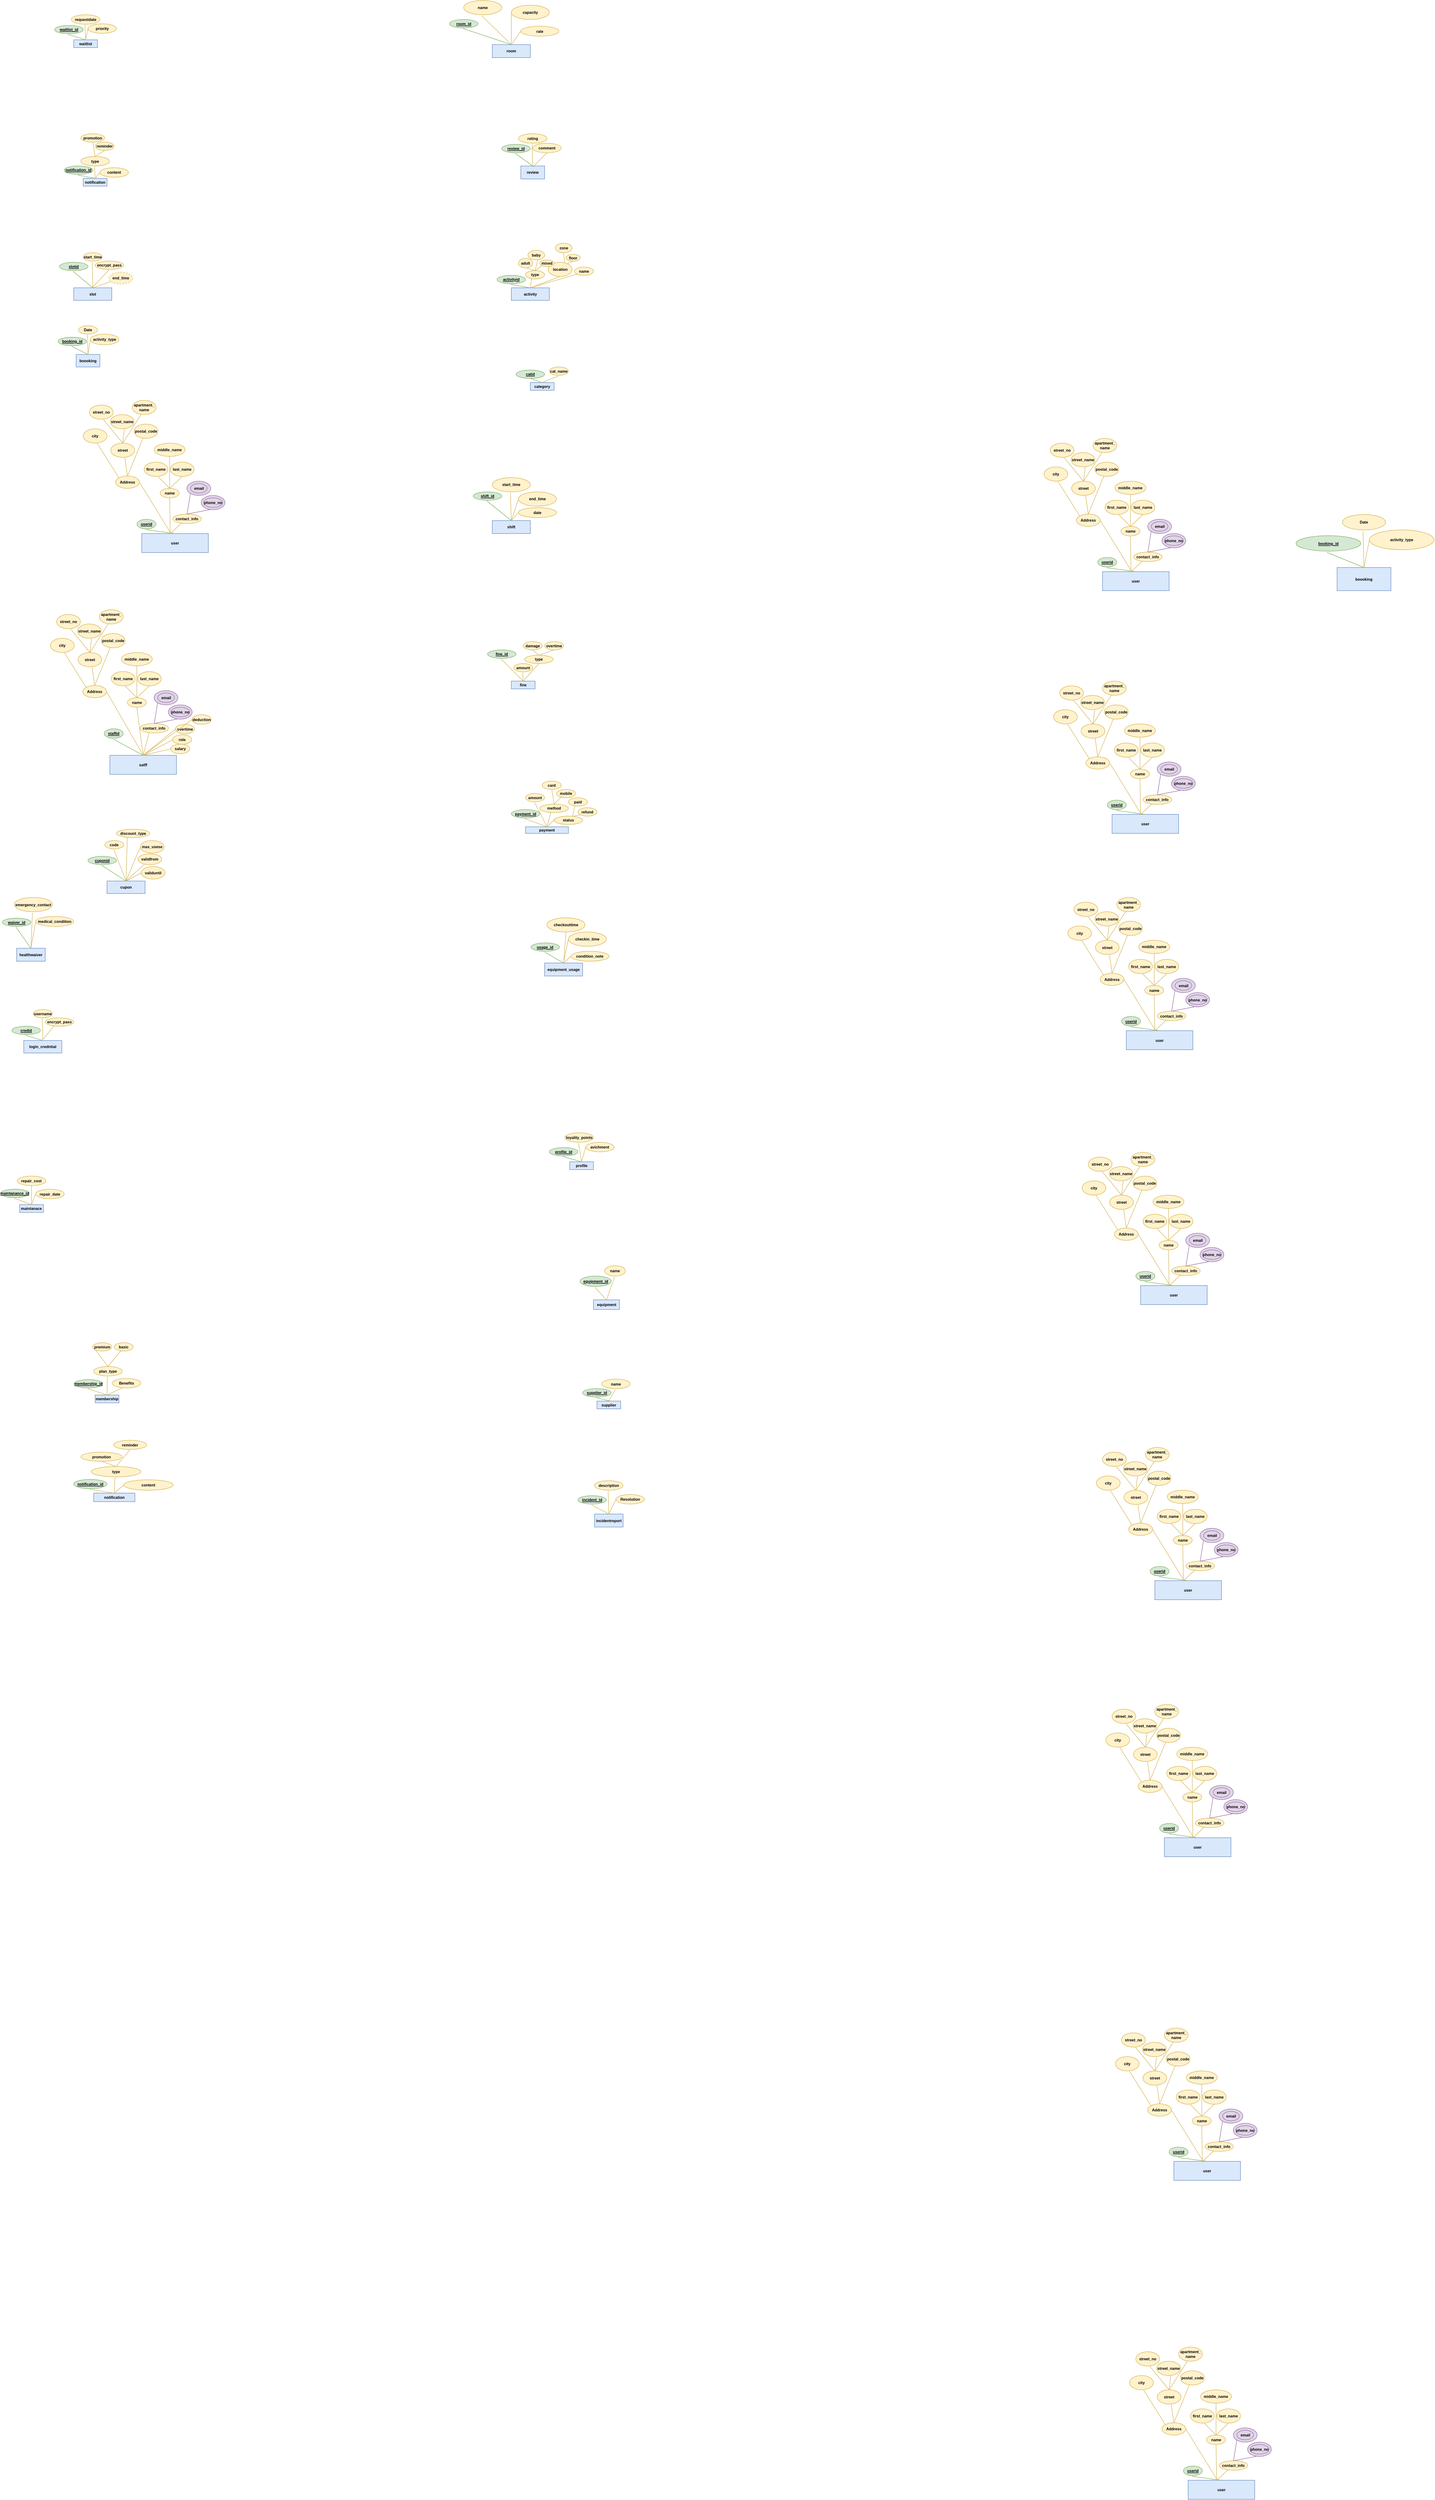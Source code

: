 <mxfile version="27.0.9">
  <diagram name="Page-1" id="0CVpgFmAuAqFdw3ELSrf">
    <mxGraphModel dx="2639" dy="2469" grid="1" gridSize="10" guides="1" tooltips="1" connect="1" arrows="1" fold="1" page="1" pageScale="1" pageWidth="850" pageHeight="1100" math="0" shadow="0">
      <root>
        <mxCell id="0" />
        <mxCell id="1" parent="0" />
        <mxCell id="IT3nphw8xW6kMLgiiqp9-259" value="name" style="ellipse;whiteSpace=wrap;html=1;fontSize=8;fontStyle=1;verticalAlign=middle;container=0;fillColor=#fff2cc;strokeColor=#d6b656;" parent="1" vertex="1">
          <mxGeometry x="970" y="-1020" width="80" height="30" as="geometry" />
        </mxCell>
        <mxCell id="IT3nphw8xW6kMLgiiqp9-260" value="capacity" style="ellipse;whiteSpace=wrap;html=1;fontSize=8;fontStyle=1;verticalAlign=middle;container=0;fillColor=#fff2cc;strokeColor=#d6b656;" parent="1" vertex="1">
          <mxGeometry x="1070" y="-1010" width="80" height="30" as="geometry" />
        </mxCell>
        <mxCell id="IT3nphw8xW6kMLgiiqp9-261" value="" style="endArrow=none;html=1;rounded=0;exitX=0.5;exitY=0;exitDx=0;exitDy=0;entryX=0.477;entryY=1.082;entryDx=0;entryDy=0;entryPerimeter=0;fontSize=8;fontStyle=1;verticalAlign=middle;fillColor=#fff2cc;strokeColor=#d6b656;" parent="1" source="IT3nphw8xW6kMLgiiqp9-255" target="IT3nphw8xW6kMLgiiqp9-259" edge="1">
          <mxGeometry width="50" height="50" relative="1" as="geometry">
            <mxPoint x="1120" y="-927.309" as="sourcePoint" />
            <mxPoint x="1110" y="-953.618" as="targetPoint" />
          </mxGeometry>
        </mxCell>
        <mxCell id="IT3nphw8xW6kMLgiiqp9-262" value="" style="endArrow=none;html=1;rounded=0;exitX=0.5;exitY=0;exitDx=0;exitDy=0;entryX=0;entryY=0.5;entryDx=0;entryDy=0;fontSize=8;fontStyle=1;verticalAlign=middle;fillColor=#fff2cc;strokeColor=#d6b656;" parent="1" source="IT3nphw8xW6kMLgiiqp9-255" target="IT3nphw8xW6kMLgiiqp9-260" edge="1">
          <mxGeometry width="50" height="50" relative="1" as="geometry">
            <mxPoint x="1090" y="-917" as="sourcePoint" />
            <mxPoint x="1128" y="-938" as="targetPoint" />
          </mxGeometry>
        </mxCell>
        <mxCell id="IT3nphw8xW6kMLgiiqp9-253" value="&lt;font&gt;&lt;u&gt;room_id&lt;/u&gt;&lt;/font&gt;" style="ellipse;whiteSpace=wrap;html=1;fontSize=8;fontStyle=1;verticalAlign=middle;container=0;fillColor=#d5e8d4;strokeColor=#82b366;" parent="1" vertex="1">
          <mxGeometry x="940" y="-980.001" width="60" height="17.539" as="geometry" />
        </mxCell>
        <mxCell id="IT3nphw8xW6kMLgiiqp9-258" value="" style="endArrow=none;html=1;rounded=0;entryX=0.477;entryY=1.082;entryDx=0;entryDy=0;entryPerimeter=0;fontSize=8;fontStyle=1;verticalAlign=middle;fillColor=#d5e8d4;strokeColor=#82b366;exitX=0.5;exitY=0;exitDx=0;exitDy=0;" parent="1" source="IT3nphw8xW6kMLgiiqp9-255" target="IT3nphw8xW6kMLgiiqp9-253" edge="1">
          <mxGeometry width="50" height="50" relative="1" as="geometry">
            <mxPoint x="1039" y="-927" as="sourcePoint" />
            <mxPoint x="1060" y="-953.618" as="targetPoint" />
          </mxGeometry>
        </mxCell>
        <mxCell id="IT3nphw8xW6kMLgiiqp9-255" value="room" style="rounded=0;whiteSpace=wrap;html=1;fontSize=8;fontStyle=1;verticalAlign=middle;container=0;fillColor=#dae8fc;strokeColor=#6c8ebf;" parent="1" vertex="1">
          <mxGeometry x="1030" y="-927.31" width="80" height="27.31" as="geometry" />
        </mxCell>
        <mxCell id="IT3nphw8xW6kMLgiiqp9-256" value="rate" style="ellipse;whiteSpace=wrap;html=1;fontSize=8;fontStyle=1;verticalAlign=middle;container=0;fillColor=#fff2cc;strokeColor=#d6b656;" parent="1" vertex="1">
          <mxGeometry x="1090" y="-966" width="80" height="21" as="geometry" />
        </mxCell>
        <mxCell id="IT3nphw8xW6kMLgiiqp9-257" value="" style="endArrow=none;html=1;rounded=0;entryX=0;entryY=0.5;entryDx=0;entryDy=0;fontSize=8;fontStyle=1;verticalAlign=middle;fillColor=#fff2cc;strokeColor=#d6b656;exitX=0.5;exitY=0;exitDx=0;exitDy=0;" parent="1" source="IT3nphw8xW6kMLgiiqp9-255" target="IT3nphw8xW6kMLgiiqp9-256" edge="1">
          <mxGeometry width="50" height="50" relative="1" as="geometry">
            <mxPoint x="1110" y="-914" as="sourcePoint" />
            <mxPoint x="1139" y="-928" as="targetPoint" />
          </mxGeometry>
        </mxCell>
        <mxCell id="IT3nphw8xW6kMLgiiqp9-232" value="review" style="rounded=0;whiteSpace=wrap;html=1;fontSize=8;fontStyle=1;verticalAlign=middle;container=0;fillColor=#dae8fc;strokeColor=#6c8ebf;" parent="1" vertex="1">
          <mxGeometry x="1090" y="-672.31" width="50" height="27.31" as="geometry" />
        </mxCell>
        <mxCell id="IT3nphw8xW6kMLgiiqp9-233" value="" style="endArrow=none;html=1;rounded=0;exitX=0.5;exitY=0;exitDx=0;exitDy=0;entryX=0.477;entryY=1.082;entryDx=0;entryDy=0;entryPerimeter=0;fontSize=8;fontStyle=1;verticalAlign=middle;fillColor=#d5e8d4;strokeColor=#82b366;" parent="1" source="IT3nphw8xW6kMLgiiqp9-232" target="IT3nphw8xW6kMLgiiqp9-234" edge="1">
          <mxGeometry width="50" height="50" relative="1" as="geometry">
            <mxPoint x="1100" y="-681.079" as="sourcePoint" />
            <mxPoint x="1090" y="-698.618" as="targetPoint" />
          </mxGeometry>
        </mxCell>
        <mxCell id="IT3nphw8xW6kMLgiiqp9-234" value="&lt;font&gt;&lt;u&gt;review_id&lt;/u&gt;&lt;/font&gt;" style="ellipse;whiteSpace=wrap;html=1;fontSize=8;fontStyle=1;verticalAlign=middle;container=0;fillColor=#d5e8d4;strokeColor=#82b366;" parent="1" vertex="1">
          <mxGeometry x="1050" y="-717.69" width="60" height="17.69" as="geometry" />
        </mxCell>
        <mxCell id="IT3nphw8xW6kMLgiiqp9-235" value="" style="endArrow=none;html=1;rounded=0;exitX=0.5;exitY=0;exitDx=0;exitDy=0;entryX=0.477;entryY=1.082;entryDx=0;entryDy=0;entryPerimeter=0;fontSize=8;fontStyle=1;verticalAlign=middle;fillColor=#fff2cc;strokeColor=#d6b656;" parent="1" source="IT3nphw8xW6kMLgiiqp9-232" target="IT3nphw8xW6kMLgiiqp9-236" edge="1">
          <mxGeometry width="50" height="50" relative="1" as="geometry">
            <mxPoint x="1150" y="-672.309" as="sourcePoint" />
            <mxPoint x="1140" y="-698.618" as="targetPoint" />
          </mxGeometry>
        </mxCell>
        <mxCell id="IT3nphw8xW6kMLgiiqp9-236" value="rating" style="ellipse;whiteSpace=wrap;html=1;fontSize=8;fontStyle=1;verticalAlign=middle;container=0;fillColor=#fff2cc;strokeColor=#d6b656;" parent="1" vertex="1">
          <mxGeometry x="1085" y="-740" width="60" height="20" as="geometry" />
        </mxCell>
        <mxCell id="IT3nphw8xW6kMLgiiqp9-237" value="comment" style="ellipse;whiteSpace=wrap;html=1;fontSize=8;fontStyle=1;verticalAlign=middle;container=0;fillColor=#fff2cc;strokeColor=#d6b656;" parent="1" vertex="1">
          <mxGeometry x="1115" y="-720" width="60" height="20" as="geometry" />
        </mxCell>
        <mxCell id="IT3nphw8xW6kMLgiiqp9-238" value="" style="endArrow=none;html=1;rounded=0;fontSize=8;fontStyle=1;verticalAlign=middle;fillColor=#fff2cc;strokeColor=#d6b656;entryX=0.5;entryY=1;entryDx=0;entryDy=0;" parent="1" target="IT3nphw8xW6kMLgiiqp9-237" edge="1">
          <mxGeometry width="50" height="50" relative="1" as="geometry">
            <mxPoint x="1115" y="-670" as="sourcePoint" />
            <mxPoint x="1150" y="-700" as="targetPoint" />
          </mxGeometry>
        </mxCell>
        <mxCell id="IT3nphw8xW6kMLgiiqp9-179" value="promotion" style="ellipse;whiteSpace=wrap;html=1;fontSize=8;fontStyle=1;verticalAlign=middle;container=0;fillColor=#fff2cc;strokeColor=#d6b656;" parent="1" vertex="1">
          <mxGeometry x="165" y="-740" width="50" height="17.54" as="geometry" />
        </mxCell>
        <mxCell id="IT3nphw8xW6kMLgiiqp9-180" value="reminder" style="ellipse;whiteSpace=wrap;html=1;fontSize=8;fontStyle=1;verticalAlign=middle;container=0;fillColor=#fff2cc;strokeColor=#d6b656;" parent="1" vertex="1">
          <mxGeometry x="195" y="-722.54" width="40" height="17.539" as="geometry" />
        </mxCell>
        <mxCell id="IT3nphw8xW6kMLgiiqp9-181" value="" style="endArrow=none;html=1;rounded=0;exitX=0.5;exitY=0;exitDx=0;exitDy=0;fontSize=8;fontStyle=1;verticalAlign=middle;fillColor=#fff2cc;strokeColor=#d6b656;entryX=0.5;entryY=1;entryDx=0;entryDy=0;" parent="1" source="IT3nphw8xW6kMLgiiqp9-176" edge="1" target="IT3nphw8xW6kMLgiiqp9-180">
          <mxGeometry width="50" height="50" relative="1" as="geometry">
            <mxPoint x="205" y="-636" as="sourcePoint" />
            <mxPoint x="270" y="-690" as="targetPoint" />
          </mxGeometry>
        </mxCell>
        <mxCell id="IT3nphw8xW6kMLgiiqp9-182" value="" style="endArrow=none;html=1;rounded=0;fontSize=8;fontStyle=1;entryX=0.5;entryY=1;entryDx=0;entryDy=0;verticalAlign=middle;fillColor=#fff2cc;strokeColor=#d6b656;exitX=0.5;exitY=0;exitDx=0;exitDy=0;" parent="1" target="IT3nphw8xW6kMLgiiqp9-179" edge="1" source="IT3nphw8xW6kMLgiiqp9-176">
          <mxGeometry width="50" height="50" relative="1" as="geometry">
            <mxPoint x="240" y="-680" as="sourcePoint" />
            <mxPoint x="280" y="-680" as="targetPoint" />
          </mxGeometry>
        </mxCell>
        <mxCell id="IT3nphw8xW6kMLgiiqp9-172" value="notification" style="rounded=0;whiteSpace=wrap;html=1;fontSize=8;fontStyle=1;verticalAlign=middle;container=0;fillColor=#dae8fc;strokeColor=#6c8ebf;" parent="1" vertex="1">
          <mxGeometry x="170" y="-646.31" width="50" height="16.31" as="geometry" />
        </mxCell>
        <mxCell id="IT3nphw8xW6kMLgiiqp9-173" value="" style="endArrow=none;html=1;rounded=0;exitX=0.5;exitY=0;exitDx=0;exitDy=0;entryX=0.477;entryY=1.082;entryDx=0;entryDy=0;entryPerimeter=0;fontSize=8;fontStyle=1;verticalAlign=middle;fillColor=#d5e8d4;strokeColor=#82b366;" parent="1" source="IT3nphw8xW6kMLgiiqp9-172" target="IT3nphw8xW6kMLgiiqp9-174" edge="1">
          <mxGeometry width="50" height="50" relative="1" as="geometry">
            <mxPoint x="180" y="-655.079" as="sourcePoint" />
            <mxPoint x="170" y="-672.618" as="targetPoint" />
          </mxGeometry>
        </mxCell>
        <mxCell id="IT3nphw8xW6kMLgiiqp9-174" value="&lt;font&gt;&lt;u&gt;notification_id&lt;/u&gt;&lt;/font&gt;" style="ellipse;whiteSpace=wrap;html=1;fontSize=8;fontStyle=1;verticalAlign=middle;container=0;fillColor=#d5e8d4;strokeColor=#82b366;" parent="1" vertex="1">
          <mxGeometry x="130" y="-672.311" width="60" height="17.539" as="geometry" />
        </mxCell>
        <mxCell id="IT3nphw8xW6kMLgiiqp9-175" value="" style="endArrow=none;html=1;rounded=0;exitX=0.5;exitY=0;exitDx=0;exitDy=0;entryX=0.477;entryY=1.082;entryDx=0;entryDy=0;entryPerimeter=0;fontSize=8;fontStyle=1;verticalAlign=middle;fillColor=#fff2cc;strokeColor=#d6b656;" parent="1" source="IT3nphw8xW6kMLgiiqp9-172" target="IT3nphw8xW6kMLgiiqp9-176" edge="1">
          <mxGeometry width="50" height="50" relative="1" as="geometry">
            <mxPoint x="230" y="-646.309" as="sourcePoint" />
            <mxPoint x="220" y="-672.618" as="targetPoint" />
          </mxGeometry>
        </mxCell>
        <mxCell id="IT3nphw8xW6kMLgiiqp9-176" value="type" style="ellipse;whiteSpace=wrap;html=1;fontSize=8;fontStyle=1;verticalAlign=middle;container=0;fillColor=#fff2cc;strokeColor=#d6b656;" parent="1" vertex="1">
          <mxGeometry x="165" y="-692.31" width="60" height="20" as="geometry" />
        </mxCell>
        <mxCell id="IT3nphw8xW6kMLgiiqp9-177" value="content" style="ellipse;whiteSpace=wrap;html=1;fontSize=8;fontStyle=1;verticalAlign=middle;container=0;fillColor=#fff2cc;strokeColor=#d6b656;" parent="1" vertex="1">
          <mxGeometry x="205" y="-668.66" width="60" height="20" as="geometry" />
        </mxCell>
        <mxCell id="IT3nphw8xW6kMLgiiqp9-178" value="" style="endArrow=none;html=1;rounded=0;entryX=0;entryY=0.5;entryDx=0;entryDy=0;fontSize=8;fontStyle=1;verticalAlign=middle;fillColor=#fff2cc;strokeColor=#d6b656;exitX=0.5;exitY=0;exitDx=0;exitDy=0;" parent="1" source="IT3nphw8xW6kMLgiiqp9-172" target="IT3nphw8xW6kMLgiiqp9-177" edge="1">
          <mxGeometry width="50" height="50" relative="1" as="geometry">
            <mxPoint x="220" y="-650" as="sourcePoint" />
            <mxPoint x="249" y="-647" as="targetPoint" />
          </mxGeometry>
        </mxCell>
        <mxCell id="IT3nphw8xW6kMLgiiqp9-64" value="slot" style="rounded=0;whiteSpace=wrap;html=1;fontSize=8;fontStyle=1;verticalAlign=middle;container=0;fillColor=#dae8fc;strokeColor=#6c8ebf;" parent="1" vertex="1">
          <mxGeometry x="150" y="-416.309" width="80" height="26.309" as="geometry" />
        </mxCell>
        <mxCell id="IT3nphw8xW6kMLgiiqp9-65" value="" style="endArrow=none;html=1;rounded=0;exitX=0.5;exitY=0;exitDx=0;exitDy=0;entryX=0.477;entryY=1.082;entryDx=0;entryDy=0;entryPerimeter=0;fontSize=8;fontStyle=1;verticalAlign=middle;fillColor=#d5e8d4;strokeColor=#82b366;" parent="1" source="IT3nphw8xW6kMLgiiqp9-64" target="IT3nphw8xW6kMLgiiqp9-66" edge="1">
          <mxGeometry width="50" height="50" relative="1" as="geometry">
            <mxPoint x="160" y="-425.079" as="sourcePoint" />
            <mxPoint x="150" y="-442.618" as="targetPoint" />
          </mxGeometry>
        </mxCell>
        <mxCell id="IT3nphw8xW6kMLgiiqp9-66" value="&lt;font&gt;&lt;u&gt;slotid&lt;/u&gt;&lt;/font&gt;" style="ellipse;whiteSpace=wrap;html=1;fontSize=8;fontStyle=1;verticalAlign=middle;container=0;fillColor=#d5e8d4;strokeColor=#82b366;" parent="1" vertex="1">
          <mxGeometry x="120" y="-470.001" width="60" height="17.539" as="geometry" />
        </mxCell>
        <mxCell id="IT3nphw8xW6kMLgiiqp9-67" value="" style="endArrow=none;html=1;rounded=0;exitX=0.5;exitY=0;exitDx=0;exitDy=0;entryX=0.477;entryY=1.082;entryDx=0;entryDy=0;entryPerimeter=0;fontSize=8;fontStyle=1;verticalAlign=middle;fillColor=#fff2cc;strokeColor=#d6b656;" parent="1" source="IT3nphw8xW6kMLgiiqp9-64" target="IT3nphw8xW6kMLgiiqp9-68" edge="1">
          <mxGeometry width="50" height="50" relative="1" as="geometry">
            <mxPoint x="210" y="-416.309" as="sourcePoint" />
            <mxPoint x="200" y="-442.618" as="targetPoint" />
          </mxGeometry>
        </mxCell>
        <mxCell id="IT3nphw8xW6kMLgiiqp9-68" value="start_time" style="ellipse;whiteSpace=wrap;html=1;fontSize=8;fontStyle=1;verticalAlign=middle;container=0;fillColor=#fff2cc;strokeColor=#d6b656;" parent="1" vertex="1">
          <mxGeometry x="170" y="-490" width="40" height="17.539" as="geometry" />
        </mxCell>
        <mxCell id="IT3nphw8xW6kMLgiiqp9-69" value="" style="endArrow=none;html=1;rounded=0;fontSize=8;fontStyle=1;verticalAlign=middle;fillColor=#fff2cc;strokeColor=#d6b656;entryX=0.5;entryY=1;entryDx=0;entryDy=0;" parent="1" target="IT3nphw8xW6kMLgiiqp9-70" edge="1">
          <mxGeometry width="50" height="50" relative="1" as="geometry">
            <mxPoint x="190" y="-418" as="sourcePoint" />
            <mxPoint x="230" y="-470" as="targetPoint" />
          </mxGeometry>
        </mxCell>
        <mxCell id="IT3nphw8xW6kMLgiiqp9-70" value="encrypt_pass" style="ellipse;whiteSpace=wrap;html=1;fontSize=8;fontStyle=1;verticalAlign=middle;container=0;fillColor=#fff2cc;strokeColor=#d6b656;" parent="1" vertex="1">
          <mxGeometry x="195" y="-472.461" width="60" height="17.539" as="geometry" />
        </mxCell>
        <mxCell id="IT3nphw8xW6kMLgiiqp9-71" value="" style="endArrow=none;html=1;rounded=0;fontSize=8;fontStyle=1;verticalAlign=middle;fillColor=#fff2cc;strokeColor=#d6b656;exitX=0.5;exitY=0;exitDx=0;exitDy=0;" parent="1" source="IT3nphw8xW6kMLgiiqp9-64" target="IT3nphw8xW6kMLgiiqp9-72" edge="1">
          <mxGeometry width="50" height="50" relative="1" as="geometry">
            <mxPoint x="230" y="-403" as="sourcePoint" />
            <mxPoint x="280" y="-407.538" as="targetPoint" />
          </mxGeometry>
        </mxCell>
        <mxCell id="IT3nphw8xW6kMLgiiqp9-72" value="end_time" style="ellipse;whiteSpace=wrap;html=1;fontSize=8;fontStyle=1;dashed=1;verticalAlign=middle;container=0;fillColor=#fff2cc;strokeColor=#d6b656;" parent="1" vertex="1">
          <mxGeometry x="224" y="-449.0" width="50" height="24.92" as="geometry" />
        </mxCell>
        <mxCell id="IT3nphw8xW6kMLgiiqp9-111" value="mobile" style="ellipse;whiteSpace=wrap;html=1;fontSize=8;fontStyle=1;verticalAlign=middle;container=0;fillColor=#fff2cc;strokeColor=#d6b656;" parent="1" vertex="1">
          <mxGeometry x="1165" y="637.54" width="40" height="17.539" as="geometry" />
        </mxCell>
        <mxCell id="IT3nphw8xW6kMLgiiqp9-112" value="" style="endArrow=none;html=1;rounded=0;exitX=0.5;exitY=0;exitDx=0;exitDy=0;entryX=0.263;entryY=0.852;entryDx=0;entryDy=0;fontSize=8;fontStyle=1;entryPerimeter=0;verticalAlign=middle;fillColor=#fff2cc;strokeColor=#d6b656;" parent="1" source="IT3nphw8xW6kMLgiiqp9-104" target="IT3nphw8xW6kMLgiiqp9-111" edge="1">
          <mxGeometry width="50" height="50" relative="1" as="geometry">
            <mxPoint x="1160" y="707.64" as="sourcePoint" />
            <mxPoint x="1190" y="700.64" as="targetPoint" />
          </mxGeometry>
        </mxCell>
        <mxCell id="IT3nphw8xW6kMLgiiqp9-113" value="status" style="ellipse;whiteSpace=wrap;html=1;fontSize=8;fontStyle=1;verticalAlign=middle;container=0;fillColor=#fff2cc;strokeColor=#d6b656;" parent="1" vertex="1">
          <mxGeometry x="1160" y="693.64" width="60" height="17.54" as="geometry" />
        </mxCell>
        <mxCell id="IT3nphw8xW6kMLgiiqp9-114" value="refund" style="ellipse;whiteSpace=wrap;html=1;fontSize=8;fontStyle=1;verticalAlign=middle;container=0;fillColor=#fff2cc;strokeColor=#d6b656;" parent="1" vertex="1">
          <mxGeometry x="1210" y="676.1" width="40" height="17.539" as="geometry" />
        </mxCell>
        <mxCell id="IT3nphw8xW6kMLgiiqp9-115" value="paid" style="ellipse;whiteSpace=wrap;html=1;fontSize=8;fontStyle=1;verticalAlign=middle;container=0;fillColor=#fff2cc;strokeColor=#d6b656;" parent="1" vertex="1">
          <mxGeometry x="1190" y="655.08" width="40" height="17.539" as="geometry" />
        </mxCell>
        <mxCell id="IT3nphw8xW6kMLgiiqp9-116" value="" style="endArrow=none;html=1;rounded=0;exitX=0.328;exitY=0.995;exitDx=0;exitDy=0;entryX=0.649;entryY=-0.005;entryDx=0;entryDy=0;fontSize=8;fontStyle=1;exitPerimeter=0;entryPerimeter=0;verticalAlign=middle;fillColor=#fff2cc;strokeColor=#d6b656;" parent="1" source="IT3nphw8xW6kMLgiiqp9-115" target="IT3nphw8xW6kMLgiiqp9-113" edge="1">
          <mxGeometry width="50" height="50" relative="1" as="geometry">
            <mxPoint x="1230" y="681.64" as="sourcePoint" />
            <mxPoint x="1210" y="671.64" as="targetPoint" />
          </mxGeometry>
        </mxCell>
        <mxCell id="IT3nphw8xW6kMLgiiqp9-117" value="" style="endArrow=none;html=1;rounded=0;exitX=0;exitY=1;exitDx=0;exitDy=0;fontSize=8;fontStyle=1;verticalAlign=middle;fillColor=#fff2cc;strokeColor=#d6b656;" parent="1" source="IT3nphw8xW6kMLgiiqp9-114" edge="1">
          <mxGeometry width="50" height="50" relative="1" as="geometry">
            <mxPoint x="1278" y="703.64" as="sourcePoint" />
            <mxPoint x="1200" y="694" as="targetPoint" />
          </mxGeometry>
        </mxCell>
        <mxCell id="IT3nphw8xW6kMLgiiqp9-118" value="" style="endArrow=none;html=1;rounded=0;exitX=0.5;exitY=0;exitDx=0;exitDy=0;fontSize=8;fontStyle=1;entryX=0.031;entryY=0.352;entryDx=0;entryDy=0;entryPerimeter=0;verticalAlign=middle;fillColor=#fff2cc;strokeColor=#d6b656;" parent="1" source="IT3nphw8xW6kMLgiiqp9-107" target="IT3nphw8xW6kMLgiiqp9-113" edge="1">
          <mxGeometry width="50" height="50" relative="1" as="geometry">
            <mxPoint x="1197" y="707.64" as="sourcePoint" />
            <mxPoint x="1230" y="713.64" as="targetPoint" />
          </mxGeometry>
        </mxCell>
        <mxCell id="IT3nphw8xW6kMLgiiqp9-107" value="payment" style="rounded=0;whiteSpace=wrap;html=1;fontSize=8;fontStyle=1;verticalAlign=middle;container=0;fillColor=#dae8fc;strokeColor=#6c8ebf;" parent="1" vertex="1">
          <mxGeometry x="1100" y="716.1" width="90" height="13.85" as="geometry" />
        </mxCell>
        <mxCell id="IT3nphw8xW6kMLgiiqp9-108" value="" style="endArrow=none;html=1;rounded=0;exitX=0.5;exitY=0;exitDx=0;exitDy=0;entryX=0.477;entryY=1.082;entryDx=0;entryDy=0;entryPerimeter=0;fontSize=8;fontStyle=1;verticalAlign=middle;fillColor=#fff2cc;strokeColor=#d6b656;" parent="1" source="IT3nphw8xW6kMLgiiqp9-107" target="IT3nphw8xW6kMLgiiqp9-102" edge="1">
          <mxGeometry width="50" height="50" relative="1" as="geometry">
            <mxPoint x="1130" y="688.561" as="sourcePoint" />
            <mxPoint x="1120" y="671.022" as="targetPoint" />
          </mxGeometry>
        </mxCell>
        <mxCell id="IT3nphw8xW6kMLgiiqp9-109" value="" style="endArrow=none;html=1;rounded=0;exitX=0.5;exitY=0;exitDx=0;exitDy=0;entryX=0.477;entryY=1.082;entryDx=0;entryDy=0;entryPerimeter=0;fontSize=8;fontStyle=1;verticalAlign=middle;fillColor=#fff2cc;strokeColor=#d6b656;" parent="1" source="IT3nphw8xW6kMLgiiqp9-107" target="IT3nphw8xW6kMLgiiqp9-103" edge="1">
          <mxGeometry width="50" height="50" relative="1" as="geometry">
            <mxPoint x="1180" y="697.331" as="sourcePoint" />
            <mxPoint x="1170" y="671.022" as="targetPoint" />
          </mxGeometry>
        </mxCell>
        <mxCell id="IT3nphw8xW6kMLgiiqp9-110" value="" style="endArrow=none;html=1;rounded=0;exitX=0.5;exitY=0;exitDx=0;exitDy=0;entryX=0.386;entryY=0.995;entryDx=0;entryDy=0;fontSize=8;fontStyle=1;entryPerimeter=0;verticalAlign=middle;fillColor=#fff2cc;strokeColor=#d6b656;" parent="1" source="IT3nphw8xW6kMLgiiqp9-107" target="IT3nphw8xW6kMLgiiqp9-104" edge="1">
          <mxGeometry width="50" height="50" relative="1" as="geometry">
            <mxPoint x="1155" y="707.64" as="sourcePoint" />
            <mxPoint x="1189" y="693.64" as="targetPoint" />
          </mxGeometry>
        </mxCell>
        <mxCell id="IT3nphw8xW6kMLgiiqp9-105" value="card" style="ellipse;whiteSpace=wrap;html=1;fontSize=8;fontStyle=1;verticalAlign=middle;container=0;fillColor=#fff2cc;strokeColor=#d6b656;" parent="1" vertex="1">
          <mxGeometry x="1135" y="620.0" width="40" height="17.539" as="geometry" />
        </mxCell>
        <mxCell id="IT3nphw8xW6kMLgiiqp9-106" value="" style="endArrow=none;html=1;rounded=0;exitX=0.5;exitY=0;exitDx=0;exitDy=0;entryX=0.5;entryY=1;entryDx=0;entryDy=0;fontSize=8;fontStyle=1;verticalAlign=middle;fillColor=#fff2cc;strokeColor=#d6b656;" parent="1" source="IT3nphw8xW6kMLgiiqp9-104" target="IT3nphw8xW6kMLgiiqp9-105" edge="1">
          <mxGeometry width="50" height="50" relative="1" as="geometry">
            <mxPoint x="1212" y="724.64" as="sourcePoint" />
            <mxPoint x="1241" y="708.64" as="targetPoint" />
          </mxGeometry>
        </mxCell>
        <mxCell id="IT3nphw8xW6kMLgiiqp9-102" value="&lt;font&gt;&lt;u&gt;payment_id&lt;/u&gt;&lt;/font&gt;" style="ellipse;whiteSpace=wrap;html=1;fontSize=8;fontStyle=1;verticalAlign=middle;container=0;fillColor=#d5e8d4;strokeColor=#82b366;" parent="1" vertex="1">
          <mxGeometry x="1070" y="679.999" width="60" height="17.539" as="geometry" />
        </mxCell>
        <mxCell id="IT3nphw8xW6kMLgiiqp9-103" value="amount" style="ellipse;whiteSpace=wrap;html=1;fontSize=8;fontStyle=1;verticalAlign=middle;container=0;fillColor=#fff2cc;strokeColor=#d6b656;" parent="1" vertex="1">
          <mxGeometry x="1100" y="646.1" width="40" height="17.539" as="geometry" />
        </mxCell>
        <mxCell id="IT3nphw8xW6kMLgiiqp9-104" value="method" style="ellipse;whiteSpace=wrap;html=1;fontSize=8;fontStyle=1;verticalAlign=middle;container=0;fillColor=#fff2cc;strokeColor=#d6b656;" parent="1" vertex="1">
          <mxGeometry x="1130" y="668.56" width="60" height="17.54" as="geometry" />
        </mxCell>
        <mxCell id="IT3nphw8xW6kMLgiiqp9-150" value="Benefits" style="ellipse;whiteSpace=wrap;html=1;fontSize=8;fontStyle=1;verticalAlign=middle;container=0;fillColor=#fff2cc;strokeColor=#d6b656;" parent="1" vertex="1">
          <mxGeometry x="231" y="1875.08" width="60" height="20" as="geometry" />
        </mxCell>
        <mxCell id="IT3nphw8xW6kMLgiiqp9-151" value="basic" style="ellipse;whiteSpace=wrap;html=1;fontSize=8;fontStyle=1;verticalAlign=middle;container=0;fillColor=#fff2cc;strokeColor=#d6b656;" parent="1" vertex="1">
          <mxGeometry x="235" y="1800" width="40" height="17.539" as="geometry" />
        </mxCell>
        <mxCell id="IT3nphw8xW6kMLgiiqp9-152" value="premium" style="ellipse;whiteSpace=wrap;html=1;fontSize=8;fontStyle=1;verticalAlign=middle;container=0;fillColor=#fff2cc;strokeColor=#d6b656;" parent="1" vertex="1">
          <mxGeometry x="190" y="1800" width="40" height="17.539" as="geometry" />
        </mxCell>
        <mxCell id="IT3nphw8xW6kMLgiiqp9-153" value="" style="endArrow=none;html=1;rounded=0;fontSize=8;fontStyle=1;verticalAlign=middle;fillColor=#fff2cc;strokeColor=#d6b656;exitX=0.5;exitY=0;exitDx=0;exitDy=0;" parent="1" edge="1" source="IT3nphw8xW6kMLgiiqp9-148">
          <mxGeometry width="50" height="50" relative="1" as="geometry">
            <mxPoint x="265" y="1827.54" as="sourcePoint" />
            <mxPoint x="250" y="1816" as="targetPoint" />
          </mxGeometry>
        </mxCell>
        <mxCell id="IT3nphw8xW6kMLgiiqp9-154" value="" style="endArrow=none;html=1;rounded=0;exitX=0.5;exitY=0;exitDx=0;exitDy=0;entryX=0;entryY=1;entryDx=0;entryDy=0;fontSize=8;fontStyle=1;verticalAlign=middle;fillColor=#fff2cc;strokeColor=#d6b656;" parent="1" source="IT3nphw8xW6kMLgiiqp9-148" target="IT3nphw8xW6kMLgiiqp9-152" edge="1">
          <mxGeometry width="50" height="50" relative="1" as="geometry">
            <mxPoint x="263" y="1840.54" as="sourcePoint" />
            <mxPoint x="269" y="1825.54" as="targetPoint" />
          </mxGeometry>
        </mxCell>
        <mxCell id="IT3nphw8xW6kMLgiiqp9-144" value="membership" style="rounded=0;whiteSpace=wrap;html=1;fontSize=8;fontStyle=1;verticalAlign=middle;container=0;fillColor=#dae8fc;strokeColor=#6c8ebf;" parent="1" vertex="1">
          <mxGeometry x="195" y="1910" width="50" height="16.31" as="geometry" />
        </mxCell>
        <mxCell id="IT3nphw8xW6kMLgiiqp9-145" value="" style="endArrow=none;html=1;rounded=0;exitX=0.5;exitY=0;exitDx=0;exitDy=0;entryX=0.477;entryY=1.082;entryDx=0;entryDy=0;entryPerimeter=0;fontSize=8;fontStyle=1;verticalAlign=middle;fillColor=#fff2cc;strokeColor=#d6b656;" parent="1" source="IT3nphw8xW6kMLgiiqp9-144" target="IT3nphw8xW6kMLgiiqp9-146" edge="1">
          <mxGeometry width="50" height="50" relative="1" as="geometry">
            <mxPoint x="205" y="1852.461" as="sourcePoint" />
            <mxPoint x="195" y="1834.922" as="targetPoint" />
          </mxGeometry>
        </mxCell>
        <mxCell id="IT3nphw8xW6kMLgiiqp9-146" value="&lt;font&gt;&lt;u&gt;membership_id&lt;/u&gt;&lt;/font&gt;" style="ellipse;whiteSpace=wrap;html=1;fontSize=8;fontStyle=1;verticalAlign=middle;container=0;fillColor=#d5e8d4;strokeColor=#82b366;" parent="1" vertex="1">
          <mxGeometry x="151" y="1877.539" width="60" height="17.539" as="geometry" />
        </mxCell>
        <mxCell id="IT3nphw8xW6kMLgiiqp9-147" value="" style="endArrow=none;html=1;rounded=0;exitX=0.5;exitY=0;exitDx=0;exitDy=0;entryX=0.477;entryY=1.082;entryDx=0;entryDy=0;entryPerimeter=0;fontSize=8;fontStyle=1;verticalAlign=middle;fillColor=#fff2cc;strokeColor=#d6b656;" parent="1" source="IT3nphw8xW6kMLgiiqp9-144" target="IT3nphw8xW6kMLgiiqp9-148" edge="1">
          <mxGeometry width="50" height="50" relative="1" as="geometry">
            <mxPoint x="255" y="1861.231" as="sourcePoint" />
            <mxPoint x="245" y="1834.922" as="targetPoint" />
          </mxGeometry>
        </mxCell>
        <mxCell id="IT3nphw8xW6kMLgiiqp9-148" value="plan_type" style="ellipse;whiteSpace=wrap;html=1;fontSize=8;fontStyle=1;verticalAlign=middle;container=0;fillColor=#fff2cc;strokeColor=#d6b656;" parent="1" vertex="1">
          <mxGeometry x="192" y="1850" width="60" height="20" as="geometry" />
        </mxCell>
        <mxCell id="0A74HszXjkjT0wgLUmrs-8" value="" style="group" vertex="1" connectable="0" parent="1">
          <mxGeometry x="110" y="-990" width="130" height="69" as="geometry" />
        </mxCell>
        <mxCell id="IT3nphw8xW6kMLgiiqp9-222" value="waitlist" style="rounded=0;whiteSpace=wrap;html=1;fontSize=8;fontStyle=1;verticalAlign=middle;container=0;fillColor=#dae8fc;strokeColor=#6c8ebf;" parent="0A74HszXjkjT0wgLUmrs-8" vertex="1">
          <mxGeometry x="40" y="52.69" width="50" height="16.31" as="geometry" />
        </mxCell>
        <mxCell id="IT3nphw8xW6kMLgiiqp9-223" value="" style="endArrow=none;html=1;rounded=0;exitX=0.5;exitY=0;exitDx=0;exitDy=0;entryX=0.477;entryY=1.082;entryDx=0;entryDy=0;entryPerimeter=0;fontSize=8;fontStyle=1;verticalAlign=middle;fillColor=#d5e8d4;strokeColor=#82b366;" parent="0A74HszXjkjT0wgLUmrs-8" source="IT3nphw8xW6kMLgiiqp9-222" target="IT3nphw8xW6kMLgiiqp9-224" edge="1">
          <mxGeometry width="50" height="50" relative="1" as="geometry">
            <mxPoint x="50" y="43.921" as="sourcePoint" />
            <mxPoint x="40" y="26.382" as="targetPoint" />
          </mxGeometry>
        </mxCell>
        <mxCell id="IT3nphw8xW6kMLgiiqp9-224" value="&lt;font&gt;&lt;u&gt;waitlist_id&lt;/u&gt;&lt;/font&gt;" style="ellipse;whiteSpace=wrap;html=1;fontSize=8;fontStyle=1;verticalAlign=middle;container=0;fillColor=#d5e8d4;strokeColor=#82b366;" parent="0A74HszXjkjT0wgLUmrs-8" vertex="1">
          <mxGeometry y="22.459" width="60" height="17.539" as="geometry" />
        </mxCell>
        <mxCell id="IT3nphw8xW6kMLgiiqp9-225" value="" style="endArrow=none;html=1;rounded=0;exitX=0.5;exitY=0;exitDx=0;exitDy=0;entryX=0.477;entryY=1.082;entryDx=0;entryDy=0;entryPerimeter=0;fontSize=8;fontStyle=1;verticalAlign=middle;fillColor=#fff2cc;strokeColor=#d6b656;" parent="0A74HszXjkjT0wgLUmrs-8" source="IT3nphw8xW6kMLgiiqp9-222" target="IT3nphw8xW6kMLgiiqp9-226" edge="1">
          <mxGeometry width="50" height="50" relative="1" as="geometry">
            <mxPoint x="100" y="52.691" as="sourcePoint" />
            <mxPoint x="90" y="26.382" as="targetPoint" />
          </mxGeometry>
        </mxCell>
        <mxCell id="IT3nphw8xW6kMLgiiqp9-226" value="requestdate" style="ellipse;whiteSpace=wrap;html=1;fontSize=8;fontStyle=1;verticalAlign=middle;container=0;fillColor=#fff2cc;strokeColor=#d6b656;" parent="0A74HszXjkjT0wgLUmrs-8" vertex="1">
          <mxGeometry x="35" width="60" height="20" as="geometry" />
        </mxCell>
        <mxCell id="IT3nphw8xW6kMLgiiqp9-227" value="priority" style="ellipse;whiteSpace=wrap;html=1;fontSize=8;fontStyle=1;verticalAlign=middle;container=0;fillColor=#fff2cc;strokeColor=#d6b656;" parent="0A74HszXjkjT0wgLUmrs-8" vertex="1">
          <mxGeometry x="70" y="19" width="60" height="20" as="geometry" />
        </mxCell>
        <mxCell id="IT3nphw8xW6kMLgiiqp9-228" value="" style="endArrow=none;html=1;rounded=0;exitX=0.5;exitY=0;exitDx=0;exitDy=0;entryX=0;entryY=0.5;entryDx=0;entryDy=0;fontSize=8;fontStyle=1;verticalAlign=middle;fillColor=#fff2cc;strokeColor=#d6b656;" parent="0A74HszXjkjT0wgLUmrs-8" source="IT3nphw8xW6kMLgiiqp9-222" target="IT3nphw8xW6kMLgiiqp9-227" edge="1">
          <mxGeometry width="50" height="50" relative="1" as="geometry">
            <mxPoint x="75" y="63" as="sourcePoint" />
            <mxPoint x="119" y="52" as="targetPoint" />
          </mxGeometry>
        </mxCell>
        <mxCell id="0A74HszXjkjT0wgLUmrs-19" value="" style="group" vertex="1" connectable="0" parent="1">
          <mxGeometry x="1040" y="-510" width="202.73" height="120.0" as="geometry" />
        </mxCell>
        <mxCell id="IT3nphw8xW6kMLgiiqp9-52" value="" style="endArrow=none;html=1;rounded=0;entryX=0.5;entryY=0;entryDx=0;entryDy=0;exitX=0.591;exitY=1.022;exitDx=0;exitDy=0;exitPerimeter=0;fontSize=8;fontStyle=1;verticalAlign=middle;fillColor=#fff2cc;strokeColor=#d6b656;" parent="0A74HszXjkjT0wgLUmrs-19" source="IT3nphw8xW6kMLgiiqp9-53" target="IT3nphw8xW6kMLgiiqp9-46" edge="1">
          <mxGeometry width="50" height="50" relative="1" as="geometry">
            <mxPoint x="120" y="46.18" as="sourcePoint" />
            <mxPoint x="117" y="50" as="targetPoint" />
          </mxGeometry>
        </mxCell>
        <mxCell id="IT3nphw8xW6kMLgiiqp9-53" value="adult" style="ellipse;whiteSpace=wrap;html=1;fontSize=8;fontStyle=1;verticalAlign=middle;container=0;fillColor=#fff2cc;strokeColor=#d6b656;" parent="0A74HszXjkjT0wgLUmrs-19" vertex="1">
          <mxGeometry x="45" y="32" width="30" height="20" as="geometry" />
        </mxCell>
        <mxCell id="IT3nphw8xW6kMLgiiqp9-54" value="" style="endArrow=none;html=1;rounded=0;exitX=0.591;exitY=1.022;exitDx=0;exitDy=0;exitPerimeter=0;fontSize=8;fontStyle=1;verticalAlign=middle;fillColor=#fff2cc;strokeColor=#d6b656;entryX=0.5;entryY=0;entryDx=0;entryDy=0;" parent="0A74HszXjkjT0wgLUmrs-19" source="IT3nphw8xW6kMLgiiqp9-55" target="IT3nphw8xW6kMLgiiqp9-46" edge="1">
          <mxGeometry width="50" height="50" relative="1" as="geometry">
            <mxPoint x="170" y="27.81" as="sourcePoint" />
            <mxPoint x="80" y="50" as="targetPoint" />
          </mxGeometry>
        </mxCell>
        <mxCell id="IT3nphw8xW6kMLgiiqp9-55" value="baby" style="ellipse;whiteSpace=wrap;html=1;fontSize=8;fontStyle=1;verticalAlign=middle;container=0;fillColor=#fff2cc;strokeColor=#d6b656;" parent="0A74HszXjkjT0wgLUmrs-19" vertex="1">
          <mxGeometry x="65" y="15" width="35" height="20" as="geometry" />
        </mxCell>
        <mxCell id="IT3nphw8xW6kMLgiiqp9-56" value="floor" style="ellipse;whiteSpace=wrap;html=1;fontSize=8;fontStyle=1;verticalAlign=middle;container=0;fillColor=#fff2cc;strokeColor=#d6b656;" parent="0A74HszXjkjT0wgLUmrs-19" vertex="1">
          <mxGeometry x="145" y="23.54" width="30" height="14" as="geometry" />
        </mxCell>
        <mxCell id="IT3nphw8xW6kMLgiiqp9-57" value="" style="endArrow=none;html=1;rounded=0;entryX=0.696;entryY=0.033;entryDx=0;entryDy=0;fontSize=8;fontStyle=1;entryPerimeter=0;verticalAlign=middle;fillColor=#fff2cc;strokeColor=#d6b656;exitX=0.5;exitY=1;exitDx=0;exitDy=0;" parent="0A74HszXjkjT0wgLUmrs-19" source="IT3nphw8xW6kMLgiiqp9-58" target="IT3nphw8xW6kMLgiiqp9-48" edge="1">
          <mxGeometry width="50" height="50" relative="1" as="geometry">
            <mxPoint x="140" y="10" as="sourcePoint" />
            <mxPoint x="171" y="91" as="targetPoint" />
          </mxGeometry>
        </mxCell>
        <mxCell id="IT3nphw8xW6kMLgiiqp9-58" value="zone" style="ellipse;whiteSpace=wrap;html=1;fontSize=8;fontStyle=1;verticalAlign=middle;container=0;fillColor=#fff2cc;strokeColor=#d6b656;" parent="0A74HszXjkjT0wgLUmrs-19" vertex="1">
          <mxGeometry x="122.5" width="35" height="20" as="geometry" />
        </mxCell>
        <mxCell id="IT3nphw8xW6kMLgiiqp9-59" value="" style="endArrow=none;html=1;rounded=0;fontSize=8;fontStyle=1;verticalAlign=middle;fillColor=#fff2cc;strokeColor=#d6b656;entryX=0.709;entryY=0.176;entryDx=0;entryDy=0;entryPerimeter=0;exitX=0.5;exitY=1;exitDx=0;exitDy=0;" parent="0A74HszXjkjT0wgLUmrs-19" source="IT3nphw8xW6kMLgiiqp9-56" target="IT3nphw8xW6kMLgiiqp9-48" edge="1">
          <mxGeometry width="50" height="50" relative="1" as="geometry">
            <mxPoint x="155" y="40" as="sourcePoint" />
            <mxPoint x="140" y="50" as="targetPoint" />
          </mxGeometry>
        </mxCell>
        <mxCell id="IT3nphw8xW6kMLgiiqp9-40" value="activity" style="rounded=0;whiteSpace=wrap;html=1;fontSize=8;fontStyle=1;verticalAlign=middle;container=0;fillColor=#dae8fc;strokeColor=#6c8ebf;" parent="0A74HszXjkjT0wgLUmrs-19" vertex="1">
          <mxGeometry x="30" y="93.691" width="80" height="26.309" as="geometry" />
        </mxCell>
        <mxCell id="IT3nphw8xW6kMLgiiqp9-41" value="" style="endArrow=none;html=1;rounded=0;entryX=0.477;entryY=1.082;entryDx=0;entryDy=0;entryPerimeter=0;fontSize=8;fontStyle=1;verticalAlign=middle;fillColor=#d5e8d4;strokeColor=#82b366;exitX=0.5;exitY=0;exitDx=0;exitDy=0;" parent="0A74HszXjkjT0wgLUmrs-19" source="IT3nphw8xW6kMLgiiqp9-40" target="IT3nphw8xW6kMLgiiqp9-42" edge="1">
          <mxGeometry width="50" height="50" relative="1" as="geometry">
            <mxPoint x="39" y="94" as="sourcePoint" />
            <mxPoint x="30" y="67.382" as="targetPoint" />
          </mxGeometry>
        </mxCell>
        <mxCell id="IT3nphw8xW6kMLgiiqp9-42" value="&lt;font&gt;&lt;u&gt;activityid&lt;/u&gt;&lt;/font&gt;" style="ellipse;whiteSpace=wrap;html=1;fontSize=8;fontStyle=1;verticalAlign=middle;container=0;fillColor=#d5e8d4;strokeColor=#82b366;" parent="0A74HszXjkjT0wgLUmrs-19" vertex="1">
          <mxGeometry y="67.539" width="60" height="17.539" as="geometry" />
        </mxCell>
        <mxCell id="IT3nphw8xW6kMLgiiqp9-43" value="" style="endArrow=none;html=1;rounded=0;exitX=0.5;exitY=0;exitDx=0;exitDy=0;fontSize=8;fontStyle=1;verticalAlign=middle;fillColor=#fff2cc;strokeColor=#d6b656;entryX=0.5;entryY=1;entryDx=0;entryDy=0;" parent="0A74HszXjkjT0wgLUmrs-19" source="IT3nphw8xW6kMLgiiqp9-40" target="IT3nphw8xW6kMLgiiqp9-48" edge="1">
          <mxGeometry width="50" height="50" relative="1" as="geometry">
            <mxPoint x="90" y="93.691" as="sourcePoint" />
            <mxPoint x="130" y="60" as="targetPoint" />
          </mxGeometry>
        </mxCell>
        <mxCell id="IT3nphw8xW6kMLgiiqp9-44" value="name" style="ellipse;whiteSpace=wrap;html=1;fontSize=8;fontStyle=1;verticalAlign=middle;container=0;fillColor=#fff2cc;strokeColor=#d6b656;" parent="0A74HszXjkjT0wgLUmrs-19" vertex="1">
          <mxGeometry x="162.73" y="50" width="40" height="17.539" as="geometry" />
        </mxCell>
        <mxCell id="IT3nphw8xW6kMLgiiqp9-45" value="" style="endArrow=none;html=1;rounded=0;entryX=0.323;entryY=0.914;entryDx=0;entryDy=0;entryPerimeter=0;fontSize=8;fontStyle=1;verticalAlign=middle;fillColor=#fff2cc;strokeColor=#d6b656;exitX=0.5;exitY=0;exitDx=0;exitDy=0;" parent="0A74HszXjkjT0wgLUmrs-19" source="IT3nphw8xW6kMLgiiqp9-40" target="IT3nphw8xW6kMLgiiqp9-46" edge="1">
          <mxGeometry width="50" height="50" relative="1" as="geometry">
            <mxPoint x="85" y="95" as="sourcePoint" />
            <mxPoint x="150" y="76.151" as="targetPoint" />
          </mxGeometry>
        </mxCell>
        <mxCell id="IT3nphw8xW6kMLgiiqp9-46" value="type" style="ellipse;whiteSpace=wrap;html=1;fontSize=8;fontStyle=1;verticalAlign=middle;container=0;fillColor=#fff2cc;strokeColor=#d6b656;" parent="0A74HszXjkjT0wgLUmrs-19" vertex="1">
          <mxGeometry x="60" y="57.54" width="40" height="17.54" as="geometry" />
        </mxCell>
        <mxCell id="IT3nphw8xW6kMLgiiqp9-48" value="location" style="ellipse;whiteSpace=wrap;html=1;fontSize=8;fontStyle=1;verticalAlign=middle;container=0;fillColor=#fff2cc;strokeColor=#d6b656;" parent="0A74HszXjkjT0wgLUmrs-19" vertex="1">
          <mxGeometry x="107.5" y="40" width="50" height="30" as="geometry" />
        </mxCell>
        <mxCell id="IT3nphw8xW6kMLgiiqp9-49" value="mixed" style="ellipse;whiteSpace=wrap;html=1;fontSize=8;fontStyle=1;verticalAlign=middle;container=0;fillColor=#fff2cc;strokeColor=#d6b656;" parent="0A74HszXjkjT0wgLUmrs-19" vertex="1">
          <mxGeometry x="90" y="35" width="30" height="14" as="geometry" />
        </mxCell>
        <mxCell id="IT3nphw8xW6kMLgiiqp9-50" value="" style="endArrow=none;html=1;rounded=0;entryX=0.5;entryY=0;entryDx=0;entryDy=0;fontSize=8;fontStyle=1;verticalAlign=middle;fillColor=#fff2cc;strokeColor=#d6b656;exitX=0;exitY=1;exitDx=0;exitDy=0;" parent="0A74HszXjkjT0wgLUmrs-19" source="IT3nphw8xW6kMLgiiqp9-49" target="IT3nphw8xW6kMLgiiqp9-46" edge="1">
          <mxGeometry width="50" height="50" relative="1" as="geometry">
            <mxPoint x="130" y="20" as="sourcePoint" />
            <mxPoint x="153" y="50" as="targetPoint" />
          </mxGeometry>
        </mxCell>
        <mxCell id="0A74HszXjkjT0wgLUmrs-17" value="" style="endArrow=none;html=1;rounded=0;exitX=0.5;exitY=0;exitDx=0;exitDy=0;fontSize=8;fontStyle=1;verticalAlign=middle;fillColor=#fff2cc;strokeColor=#d6b656;entryX=0;entryY=1;entryDx=0;entryDy=0;" edge="1" parent="0A74HszXjkjT0wgLUmrs-19" source="IT3nphw8xW6kMLgiiqp9-40" target="IT3nphw8xW6kMLgiiqp9-44">
          <mxGeometry width="50" height="50" relative="1" as="geometry">
            <mxPoint x="120" y="124" as="sourcePoint" />
            <mxPoint x="180" y="110" as="targetPoint" />
          </mxGeometry>
        </mxCell>
        <mxCell id="0A74HszXjkjT0wgLUmrs-22" value="" style="group" vertex="1" connectable="0" parent="1">
          <mxGeometry x="117" y="-336.54" width="128" height="86.54" as="geometry" />
        </mxCell>
        <mxCell id="IT3nphw8xW6kMLgiiqp9-91" value="boooking" style="rounded=0;whiteSpace=wrap;html=1;fontSize=8;fontStyle=1;verticalAlign=middle;container=0;fillColor=#dae8fc;strokeColor=#6c8ebf;" parent="0A74HszXjkjT0wgLUmrs-22" vertex="1">
          <mxGeometry x="38" y="60.23" width="50" height="26.31" as="geometry" />
        </mxCell>
        <mxCell id="IT3nphw8xW6kMLgiiqp9-92" value="" style="endArrow=none;html=1;rounded=0;exitX=0.5;exitY=0;exitDx=0;exitDy=0;entryX=0.477;entryY=1.082;entryDx=0;entryDy=0;entryPerimeter=0;fontSize=8;fontStyle=1;verticalAlign=middle;fillColor=#d5e8d4;strokeColor=#82b366;" parent="0A74HszXjkjT0wgLUmrs-22" source="IT3nphw8xW6kMLgiiqp9-91" target="IT3nphw8xW6kMLgiiqp9-93" edge="1">
          <mxGeometry width="50" height="50" relative="1" as="geometry">
            <mxPoint x="48" y="51.461" as="sourcePoint" />
            <mxPoint x="38" y="33.922" as="targetPoint" />
          </mxGeometry>
        </mxCell>
        <mxCell id="IT3nphw8xW6kMLgiiqp9-93" value="&lt;font&gt;&lt;u&gt;booking_id&lt;/u&gt;&lt;/font&gt;" style="ellipse;whiteSpace=wrap;html=1;fontSize=8;fontStyle=1;verticalAlign=middle;container=0;fillColor=#d5e8d4;strokeColor=#82b366;" parent="0A74HszXjkjT0wgLUmrs-22" vertex="1">
          <mxGeometry y="24.079" width="60" height="17.539" as="geometry" />
        </mxCell>
        <mxCell id="IT3nphw8xW6kMLgiiqp9-94" value="" style="endArrow=none;html=1;rounded=0;exitX=0.5;exitY=0;exitDx=0;exitDy=0;entryX=0.477;entryY=1.082;entryDx=0;entryDy=0;entryPerimeter=0;fontSize=8;fontStyle=1;verticalAlign=middle;fillColor=#fff2cc;strokeColor=#d6b656;" parent="0A74HszXjkjT0wgLUmrs-22" source="IT3nphw8xW6kMLgiiqp9-91" target="IT3nphw8xW6kMLgiiqp9-95" edge="1">
          <mxGeometry width="50" height="50" relative="1" as="geometry">
            <mxPoint x="98" y="60.231" as="sourcePoint" />
            <mxPoint x="88" y="33.922" as="targetPoint" />
          </mxGeometry>
        </mxCell>
        <mxCell id="IT3nphw8xW6kMLgiiqp9-95" value="Date" style="ellipse;whiteSpace=wrap;html=1;fontSize=8;fontStyle=1;verticalAlign=middle;container=0;fillColor=#fff2cc;strokeColor=#d6b656;" parent="0A74HszXjkjT0wgLUmrs-22" vertex="1">
          <mxGeometry x="43" width="40" height="17.539" as="geometry" />
        </mxCell>
        <mxCell id="IT3nphw8xW6kMLgiiqp9-96" value="activity_type" style="ellipse;whiteSpace=wrap;html=1;fontSize=8;fontStyle=1;verticalAlign=middle;container=0;fillColor=#fff2cc;strokeColor=#d6b656;" parent="0A74HszXjkjT0wgLUmrs-22" vertex="1">
          <mxGeometry x="68" y="17.54" width="60" height="22.46" as="geometry" />
        </mxCell>
        <mxCell id="IT3nphw8xW6kMLgiiqp9-97" value="" style="endArrow=none;html=1;rounded=0;exitX=0.5;exitY=0;exitDx=0;exitDy=0;entryX=0;entryY=0.5;entryDx=0;entryDy=0;fontSize=8;fontStyle=1;verticalAlign=middle;fillColor=#fff2cc;strokeColor=#d6b656;" parent="0A74HszXjkjT0wgLUmrs-22" source="IT3nphw8xW6kMLgiiqp9-91" target="IT3nphw8xW6kMLgiiqp9-96" edge="1">
          <mxGeometry width="50" height="50" relative="1" as="geometry">
            <mxPoint x="73" y="70.54" as="sourcePoint" />
            <mxPoint x="107" y="56.54" as="targetPoint" />
          </mxGeometry>
        </mxCell>
        <mxCell id="0A74HszXjkjT0wgLUmrs-23" value="" style="group" vertex="1" connectable="0" parent="1">
          <mxGeometry x="1080" y="-250" width="110" height="49.0" as="geometry" />
        </mxCell>
        <mxCell id="IT3nphw8xW6kMLgiiqp9-73" value="category" style="rounded=0;whiteSpace=wrap;html=1;fontSize=8;fontStyle=1;verticalAlign=middle;container=0;fillColor=#dae8fc;strokeColor=#6c8ebf;" parent="0A74HszXjkjT0wgLUmrs-23" vertex="1">
          <mxGeometry x="30" y="32.69" width="50" height="16.31" as="geometry" />
        </mxCell>
        <mxCell id="IT3nphw8xW6kMLgiiqp9-74" value="&lt;font&gt;&lt;u&gt;catid&lt;/u&gt;&lt;/font&gt;" style="ellipse;whiteSpace=wrap;html=1;fontSize=8;fontStyle=1;verticalAlign=middle;container=0;fillColor=#d5e8d4;strokeColor=#82b366;" parent="0A74HszXjkjT0wgLUmrs-23" vertex="1">
          <mxGeometry y="6.539" width="60" height="17.539" as="geometry" />
        </mxCell>
        <mxCell id="IT3nphw8xW6kMLgiiqp9-75" value="" style="endArrow=none;html=1;rounded=0;exitX=0.5;exitY=0;exitDx=0;exitDy=0;entryX=0.477;entryY=1.082;entryDx=0;entryDy=0;entryPerimeter=0;fontSize=8;fontStyle=1;verticalAlign=middle;fillColor=#fff2cc;strokeColor=#d6b656;" parent="0A74HszXjkjT0wgLUmrs-23" source="IT3nphw8xW6kMLgiiqp9-73" target="IT3nphw8xW6kMLgiiqp9-76" edge="1">
          <mxGeometry width="50" height="50" relative="1" as="geometry">
            <mxPoint x="90" y="32.691" as="sourcePoint" />
            <mxPoint x="80" y="6.382" as="targetPoint" />
          </mxGeometry>
        </mxCell>
        <mxCell id="IT3nphw8xW6kMLgiiqp9-76" value="cat_name" style="ellipse;whiteSpace=wrap;html=1;fontSize=8;fontStyle=1;verticalAlign=middle;container=0;fillColor=#fff2cc;strokeColor=#d6b656;" parent="0A74HszXjkjT0wgLUmrs-23" vertex="1">
          <mxGeometry x="70" width="40" height="17.539" as="geometry" />
        </mxCell>
        <mxCell id="IT3nphw8xW6kMLgiiqp9-77" value="" style="endArrow=none;html=1;rounded=0;exitX=0.5;exitY=0;exitDx=0;exitDy=0;entryX=0.5;entryY=1;entryDx=0;entryDy=0;verticalAlign=middle;fillColor=#d5e8d4;strokeColor=#82b366;" parent="0A74HszXjkjT0wgLUmrs-23" source="IT3nphw8xW6kMLgiiqp9-73" target="IT3nphw8xW6kMLgiiqp9-74" edge="1">
          <mxGeometry width="50" height="50" relative="1" as="geometry">
            <mxPoint x="-30" y="71" as="sourcePoint" />
            <mxPoint x="20" y="21" as="targetPoint" />
          </mxGeometry>
        </mxCell>
        <mxCell id="0A74HszXjkjT0wgLUmrs-33" value="" style="group" vertex="1" connectable="0" parent="1">
          <mxGeometry x="170" y="-180" width="298" height="320" as="geometry" />
        </mxCell>
        <mxCell id="IT3nphw8xW6kMLgiiqp9-2" value="user" style="rounded=0;whiteSpace=wrap;html=1;fontSize=8;fontStyle=1;verticalAlign=middle;container=0;fillColor=#dae8fc;strokeColor=#6c8ebf;" parent="0A74HszXjkjT0wgLUmrs-33" vertex="1">
          <mxGeometry x="123" y="280" width="140" height="40" as="geometry" />
        </mxCell>
        <mxCell id="IT3nphw8xW6kMLgiiqp9-3" value="" style="endArrow=none;html=1;rounded=0;exitX=0.5;exitY=0;exitDx=0;exitDy=0;entryX=0.477;entryY=1.082;entryDx=0;entryDy=0;entryPerimeter=0;fontSize=8;fontStyle=1;verticalAlign=middle;fillColor=#d5e8d4;strokeColor=#82b366;" parent="0A74HszXjkjT0wgLUmrs-33" source="IT3nphw8xW6kMLgiiqp9-2" target="IT3nphw8xW6kMLgiiqp9-4" edge="1">
          <mxGeometry width="50" height="50" relative="1" as="geometry">
            <mxPoint x="133" y="270" as="sourcePoint" />
            <mxPoint x="123" y="250" as="targetPoint" />
          </mxGeometry>
        </mxCell>
        <mxCell id="IT3nphw8xW6kMLgiiqp9-4" value="&lt;font&gt;&lt;u&gt;userid&lt;/u&gt;&lt;/font&gt;" style="ellipse;whiteSpace=wrap;html=1;fontSize=8;fontStyle=1;verticalAlign=middle;container=0;fillColor=#d5e8d4;strokeColor=#82b366;" parent="0A74HszXjkjT0wgLUmrs-33" vertex="1">
          <mxGeometry x="113" y="250.18" width="40" height="20" as="geometry" />
        </mxCell>
        <mxCell id="IT3nphw8xW6kMLgiiqp9-9" value="" style="endArrow=none;html=1;rounded=0;fontSize=8;fontStyle=1;verticalAlign=middle;fillColor=#fff2cc;strokeColor=#d6b656;entryX=0.5;entryY=0;entryDx=0;entryDy=0;exitX=0.5;exitY=1;exitDx=0;exitDy=0;" parent="0A74HszXjkjT0wgLUmrs-33" source="IT3nphw8xW6kMLgiiqp9-10" edge="1" target="IT3nphw8xW6kMLgiiqp9-6">
          <mxGeometry width="50" height="50" relative="1" as="geometry">
            <mxPoint x="183" y="60" as="sourcePoint" />
            <mxPoint x="183" y="240" as="targetPoint" />
          </mxGeometry>
        </mxCell>
        <mxCell id="IT3nphw8xW6kMLgiiqp9-13" value="" style="endArrow=none;html=1;rounded=0;entryX=0.323;entryY=0.914;entryDx=0;entryDy=0;entryPerimeter=0;fontSize=8;fontStyle=1;verticalAlign=middle;fillColor=#fff2cc;strokeColor=#d6b656;" parent="0A74HszXjkjT0wgLUmrs-33" target="IT3nphw8xW6kMLgiiqp9-14" edge="1">
          <mxGeometry width="50" height="50" relative="1" as="geometry">
            <mxPoint x="183" y="280" as="sourcePoint" />
            <mxPoint x="243" y="260" as="targetPoint" />
          </mxGeometry>
        </mxCell>
        <mxCell id="IT3nphw8xW6kMLgiiqp9-14" value="contact_info" style="ellipse;whiteSpace=wrap;html=1;fontSize=8;fontStyle=1;verticalAlign=middle;container=0;fillColor=#fff2cc;strokeColor=#d6b656;" parent="0A74HszXjkjT0wgLUmrs-33" vertex="1">
          <mxGeometry x="188.33" y="239" width="60" height="20" as="geometry" />
        </mxCell>
        <mxCell id="IT3nphw8xW6kMLgiiqp9-15" value="" style="endArrow=none;html=1;rounded=0;exitX=0;exitY=1;exitDx=0;exitDy=0;entryX=0.5;entryY=0;entryDx=0;entryDy=0;fontSize=8;fontStyle=1;verticalAlign=middle;fillColor=#e1d5e7;strokeColor=#9673a6;" parent="0A74HszXjkjT0wgLUmrs-33" source="IT3nphw8xW6kMLgiiqp9-35" target="IT3nphw8xW6kMLgiiqp9-14" edge="1">
          <mxGeometry width="50" height="50" relative="1" as="geometry">
            <mxPoint x="293" y="230" as="sourcePoint" />
            <mxPoint x="299" y="233" as="targetPoint" />
          </mxGeometry>
        </mxCell>
        <mxCell id="IT3nphw8xW6kMLgiiqp9-16" value="" style="endArrow=none;html=1;rounded=0;exitX=0.372;exitY=0.99;exitDx=0;exitDy=0;exitPerimeter=0;fontSize=8;fontStyle=1;verticalAlign=middle;fillColor=#e1d5e7;strokeColor=#9673a6;entryX=0.5;entryY=0;entryDx=0;entryDy=0;" parent="0A74HszXjkjT0wgLUmrs-33" source="IT3nphw8xW6kMLgiiqp9-17" edge="1" target="IT3nphw8xW6kMLgiiqp9-14">
          <mxGeometry width="50" height="50" relative="1" as="geometry">
            <mxPoint x="343" y="220" as="sourcePoint" />
            <mxPoint x="273" y="240" as="targetPoint" />
          </mxGeometry>
        </mxCell>
        <mxCell id="IT3nphw8xW6kMLgiiqp9-17" value="" style="ellipse;whiteSpace=wrap;html=1;fontSize=8;fontStyle=1;verticalAlign=middle;container=0;fillColor=#e1d5e7;strokeColor=#9673a6;" parent="0A74HszXjkjT0wgLUmrs-33" vertex="1">
          <mxGeometry x="248" y="200" width="50" height="30" as="geometry" />
        </mxCell>
        <mxCell id="IT3nphw8xW6kMLgiiqp9-18" value="" style="endArrow=none;html=1;rounded=0;exitX=0.441;exitY=0.007;exitDx=0;exitDy=0;entryX=1;entryY=0.5;entryDx=0;entryDy=0;exitPerimeter=0;fontSize=8;fontStyle=1;verticalAlign=middle;fillColor=#fff2cc;strokeColor=#d6b656;" parent="0A74HszXjkjT0wgLUmrs-33" source="IT3nphw8xW6kMLgiiqp9-2" target="IT3nphw8xW6kMLgiiqp9-19" edge="1">
          <mxGeometry width="50" height="50" relative="1" as="geometry">
            <mxPoint x="123" y="284.18" as="sourcePoint" />
            <mxPoint x="33" y="284.18" as="targetPoint" />
          </mxGeometry>
        </mxCell>
        <mxCell id="IT3nphw8xW6kMLgiiqp9-19" value="Address" style="ellipse;whiteSpace=wrap;html=1;fontSize=8;fontStyle=1;verticalAlign=middle;container=0;fillColor=#fff2cc;strokeColor=#d6b656;" parent="0A74HszXjkjT0wgLUmrs-33" vertex="1">
          <mxGeometry x="68" y="159.18" width="50" height="25.82" as="geometry" />
        </mxCell>
        <mxCell id="IT3nphw8xW6kMLgiiqp9-20" value="" style="endArrow=none;html=1;rounded=0;entryX=0;entryY=0;entryDx=0;entryDy=0;exitX=0.591;exitY=1.022;exitDx=0;exitDy=0;exitPerimeter=0;fontSize=8;fontStyle=1;verticalAlign=middle;fillColor=#fff2cc;strokeColor=#d6b656;" parent="0A74HszXjkjT0wgLUmrs-33" source="IT3nphw8xW6kMLgiiqp9-21" target="IT3nphw8xW6kMLgiiqp9-19" edge="1">
          <mxGeometry width="50" height="50" relative="1" as="geometry">
            <mxPoint x="23" y="274.18" as="sourcePoint" />
            <mxPoint x="33" y="344.18" as="targetPoint" />
          </mxGeometry>
        </mxCell>
        <mxCell id="IT3nphw8xW6kMLgiiqp9-21" value="city" style="ellipse;whiteSpace=wrap;html=1;fontSize=8;fontStyle=1;verticalAlign=middle;container=0;fillColor=#fff2cc;strokeColor=#d6b656;" parent="0A74HszXjkjT0wgLUmrs-33" vertex="1">
          <mxGeometry y="60.0" width="50" height="30" as="geometry" />
        </mxCell>
        <mxCell id="IT3nphw8xW6kMLgiiqp9-22" value="" style="endArrow=none;html=1;rounded=0;exitX=0.591;exitY=1.022;exitDx=0;exitDy=0;exitPerimeter=0;entryX=0.5;entryY=0;entryDx=0;entryDy=0;fontSize=8;fontStyle=1;verticalAlign=middle;fillColor=#fff2cc;strokeColor=#d6b656;" parent="0A74HszXjkjT0wgLUmrs-33" source="IT3nphw8xW6kMLgiiqp9-24" target="IT3nphw8xW6kMLgiiqp9-19" edge="1">
          <mxGeometry width="50" height="50" relative="1" as="geometry">
            <mxPoint x="73" y="255.81" as="sourcePoint" />
            <mxPoint x="33.984" y="284.185" as="targetPoint" />
          </mxGeometry>
        </mxCell>
        <mxCell id="IT3nphw8xW6kMLgiiqp9-24" value="street" style="ellipse;whiteSpace=wrap;html=1;fontSize=8;fontStyle=1;verticalAlign=middle;container=0;fillColor=#fff2cc;strokeColor=#d6b656;" parent="0A74HszXjkjT0wgLUmrs-33" vertex="1">
          <mxGeometry x="58" y="90.0" width="50" height="30" as="geometry" />
        </mxCell>
        <mxCell id="IT3nphw8xW6kMLgiiqp9-25" value="" style="endArrow=none;html=1;rounded=0;entryX=0.5;entryY=0;entryDx=0;entryDy=0;exitX=0.372;exitY=0.99;exitDx=0;exitDy=0;exitPerimeter=0;fontSize=8;fontStyle=1;verticalAlign=middle;fillColor=#fff2cc;strokeColor=#d6b656;" parent="0A74HszXjkjT0wgLUmrs-33" source="IT3nphw8xW6kMLgiiqp9-26" target="IT3nphw8xW6kMLgiiqp9-19" edge="1">
          <mxGeometry width="50" height="50" relative="1" as="geometry">
            <mxPoint x="73" y="264.18" as="sourcePoint" />
            <mxPoint x="39" y="297.18" as="targetPoint" />
          </mxGeometry>
        </mxCell>
        <mxCell id="IT3nphw8xW6kMLgiiqp9-26" value="postal_code" style="ellipse;whiteSpace=wrap;html=1;fontSize=8;fontStyle=1;verticalAlign=middle;container=0;fillColor=#fff2cc;strokeColor=#d6b656;" parent="0A74HszXjkjT0wgLUmrs-33" vertex="1">
          <mxGeometry x="107" y="50.0" width="50" height="30" as="geometry" />
        </mxCell>
        <mxCell id="IT3nphw8xW6kMLgiiqp9-27" value="" style="endArrow=none;html=1;rounded=0;entryX=0.5;entryY=0;entryDx=0;entryDy=0;exitX=0.591;exitY=1.022;exitDx=0;exitDy=0;exitPerimeter=0;fontSize=8;fontStyle=1;verticalAlign=middle;fillColor=#fff2cc;strokeColor=#d6b656;" parent="0A74HszXjkjT0wgLUmrs-33" source="IT3nphw8xW6kMLgiiqp9-28" edge="1" target="IT3nphw8xW6kMLgiiqp9-24">
          <mxGeometry width="50" height="50" relative="1" as="geometry">
            <mxPoint x="23" y="220.18" as="sourcePoint" />
            <mxPoint x="20" y="224" as="targetPoint" />
          </mxGeometry>
        </mxCell>
        <mxCell id="IT3nphw8xW6kMLgiiqp9-28" value="street_no" style="ellipse;whiteSpace=wrap;html=1;fontSize=8;fontStyle=1;verticalAlign=middle;container=0;fillColor=#fff2cc;strokeColor=#d6b656;" parent="0A74HszXjkjT0wgLUmrs-33" vertex="1">
          <mxGeometry x="13" y="10" width="50" height="30" as="geometry" />
        </mxCell>
        <mxCell id="IT3nphw8xW6kMLgiiqp9-29" value="" style="endArrow=none;html=1;rounded=0;exitX=0.591;exitY=1.022;exitDx=0;exitDy=0;exitPerimeter=0;entryX=0.5;entryY=0;entryDx=0;entryDy=0;fontSize=8;fontStyle=1;verticalAlign=middle;fillColor=#fff2cc;strokeColor=#d6b656;" parent="0A74HszXjkjT0wgLUmrs-33" source="IT3nphw8xW6kMLgiiqp9-30" edge="1" target="IT3nphw8xW6kMLgiiqp9-24">
          <mxGeometry width="50" height="50" relative="1" as="geometry">
            <mxPoint x="73" y="201.81" as="sourcePoint" />
            <mxPoint x="38" y="220" as="targetPoint" />
          </mxGeometry>
        </mxCell>
        <mxCell id="IT3nphw8xW6kMLgiiqp9-30" value="street_name" style="ellipse;whiteSpace=wrap;html=1;fontSize=8;fontStyle=1;verticalAlign=middle;container=0;fillColor=#fff2cc;strokeColor=#d6b656;" parent="0A74HszXjkjT0wgLUmrs-33" vertex="1">
          <mxGeometry x="57" y="30" width="50" height="30" as="geometry" />
        </mxCell>
        <mxCell id="IT3nphw8xW6kMLgiiqp9-31" value="" style="endArrow=none;html=1;rounded=0;exitX=0.372;exitY=0.99;exitDx=0;exitDy=0;exitPerimeter=0;fontSize=8;fontStyle=1;verticalAlign=middle;fillColor=#fff2cc;strokeColor=#d6b656;" parent="0A74HszXjkjT0wgLUmrs-33" source="IT3nphw8xW6kMLgiiqp9-32" edge="1">
          <mxGeometry width="50" height="50" relative="1" as="geometry">
            <mxPoint x="73" y="210.18" as="sourcePoint" />
            <mxPoint x="83" y="90" as="targetPoint" />
          </mxGeometry>
        </mxCell>
        <mxCell id="IT3nphw8xW6kMLgiiqp9-32" value="apartment_&lt;div&gt;name&lt;/div&gt;" style="ellipse;whiteSpace=wrap;html=1;fontSize=8;fontStyle=1;verticalAlign=middle;container=0;fillColor=#fff2cc;strokeColor=#d6b656;" parent="0A74HszXjkjT0wgLUmrs-33" vertex="1">
          <mxGeometry x="103" width="50" height="30" as="geometry" />
        </mxCell>
        <mxCell id="IT3nphw8xW6kMLgiiqp9-33" value="phone_no" style="ellipse;whiteSpace=wrap;html=1;fontSize=8;fontStyle=1;verticalAlign=middle;container=0;fillColor=#e1d5e7;strokeColor=#9673a6;" parent="0A74HszXjkjT0wgLUmrs-33" vertex="1">
          <mxGeometry x="253" y="205" width="40" height="20" as="geometry" />
        </mxCell>
        <mxCell id="IT3nphw8xW6kMLgiiqp9-35" value="email" style="ellipse;whiteSpace=wrap;html=1;fontSize=8;fontStyle=1;verticalAlign=middle;container=0;fillColor=#e1d5e7;strokeColor=#9673a6;" parent="0A74HszXjkjT0wgLUmrs-33" vertex="1">
          <mxGeometry x="218" y="170" width="50" height="30" as="geometry" />
        </mxCell>
        <mxCell id="IT3nphw8xW6kMLgiiqp9-36" value="email" style="ellipse;whiteSpace=wrap;html=1;fontSize=8;fontStyle=1;verticalAlign=middle;container=0;fillColor=#e1d5e7;strokeColor=#9673a6;" parent="0A74HszXjkjT0wgLUmrs-33" vertex="1">
          <mxGeometry x="225.5" y="175" width="35" height="20" as="geometry" />
        </mxCell>
        <mxCell id="IT3nphw8xW6kMLgiiqp9-5" value="" style="endArrow=none;html=1;rounded=0;fontSize=8;fontStyle=1;verticalAlign=middle;fillColor=#fff2cc;strokeColor=#d6b656;entryX=0.5;entryY=1;entryDx=0;entryDy=0;" parent="0A74HszXjkjT0wgLUmrs-33" target="IT3nphw8xW6kMLgiiqp9-6" edge="1">
          <mxGeometry width="50" height="50" relative="1" as="geometry">
            <mxPoint x="183" y="280" as="sourcePoint" />
            <mxPoint x="182" y="170" as="targetPoint" />
          </mxGeometry>
        </mxCell>
        <mxCell id="IT3nphw8xW6kMLgiiqp9-7" value="" style="endArrow=none;html=1;rounded=0;entryX=0.5;entryY=0;entryDx=0;entryDy=0;exitX=0.591;exitY=1.022;exitDx=0;exitDy=0;exitPerimeter=0;fontSize=8;fontStyle=1;verticalAlign=middle;fillColor=#fff2cc;strokeColor=#d6b656;" parent="0A74HszXjkjT0wgLUmrs-33" source="IT3nphw8xW6kMLgiiqp9-8" target="IT3nphw8xW6kMLgiiqp9-6" edge="1">
          <mxGeometry width="50" height="50" relative="1" as="geometry">
            <mxPoint x="163" y="236" as="sourcePoint" />
            <mxPoint x="173" y="306" as="targetPoint" />
          </mxGeometry>
        </mxCell>
        <mxCell id="IT3nphw8xW6kMLgiiqp9-8" value="first_name" style="ellipse;whiteSpace=wrap;html=1;fontSize=8;fontStyle=1;verticalAlign=middle;container=0;fillColor=#fff2cc;strokeColor=#d6b656;" parent="0A74HszXjkjT0wgLUmrs-33" vertex="1">
          <mxGeometry x="128.0" y="130" width="50" height="30" as="geometry" />
        </mxCell>
        <mxCell id="IT3nphw8xW6kMLgiiqp9-10" value="middle_name" style="ellipse;whiteSpace=wrap;html=1;fontSize=8;fontStyle=1;verticalAlign=middle;container=0;fillColor=#fff2cc;strokeColor=#d6b656;" parent="0A74HszXjkjT0wgLUmrs-33" vertex="1">
          <mxGeometry x="149.17" y="90" width="65" height="27.86" as="geometry" />
        </mxCell>
        <mxCell id="IT3nphw8xW6kMLgiiqp9-12" value="last_name" style="ellipse;whiteSpace=wrap;html=1;fontSize=8;fontStyle=1;verticalAlign=middle;container=0;fillColor=#fff2cc;strokeColor=#d6b656;" parent="0A74HszXjkjT0wgLUmrs-33" vertex="1">
          <mxGeometry x="183" y="130" width="50" height="30" as="geometry" />
        </mxCell>
        <mxCell id="IT3nphw8xW6kMLgiiqp9-6" value="name" style="ellipse;whiteSpace=wrap;html=1;fontSize=8;fontStyle=1;verticalAlign=middle;container=0;fillColor=#fff2cc;strokeColor=#d6b656;" parent="0A74HszXjkjT0wgLUmrs-33" vertex="1">
          <mxGeometry x="161.67" y="185" width="40" height="20" as="geometry" />
        </mxCell>
        <mxCell id="IT3nphw8xW6kMLgiiqp9-11" value="" style="endArrow=none;html=1;rounded=0;entryX=0.5;entryY=0;entryDx=0;entryDy=0;fontSize=8;fontStyle=1;verticalAlign=middle;fillColor=#fff2cc;strokeColor=#d6b656;exitX=0.5;exitY=1;exitDx=0;exitDy=0;" parent="0A74HszXjkjT0wgLUmrs-33" source="IT3nphw8xW6kMLgiiqp9-12" target="IT3nphw8xW6kMLgiiqp9-6" edge="1">
          <mxGeometry width="50" height="50" relative="1" as="geometry">
            <mxPoint x="213" y="76" as="sourcePoint" />
            <mxPoint x="179" y="259" as="targetPoint" />
          </mxGeometry>
        </mxCell>
        <mxCell id="0A74HszXjkjT0wgLUmrs-80" value="" style="group" vertex="1" connectable="0" parent="1">
          <mxGeometry x="101" y="260.0" width="338" height="345.92" as="geometry" />
        </mxCell>
        <mxCell id="0A74HszXjkjT0wgLUmrs-35" value="satff" style="rounded=0;whiteSpace=wrap;html=1;fontSize=8;fontStyle=1;verticalAlign=middle;container=0;fillColor=#dae8fc;strokeColor=#6c8ebf;" vertex="1" parent="0A74HszXjkjT0wgLUmrs-80">
          <mxGeometry x="125" y="305.92" width="140" height="40" as="geometry" />
        </mxCell>
        <mxCell id="0A74HszXjkjT0wgLUmrs-36" value="" style="endArrow=none;html=1;rounded=0;exitX=0.5;exitY=0;exitDx=0;exitDy=0;entryX=0.477;entryY=1.082;entryDx=0;entryDy=0;entryPerimeter=0;fontSize=8;fontStyle=1;verticalAlign=middle;fillColor=#d5e8d4;strokeColor=#82b366;" edge="1" parent="0A74HszXjkjT0wgLUmrs-80" source="0A74HszXjkjT0wgLUmrs-35" target="0A74HszXjkjT0wgLUmrs-37">
          <mxGeometry width="50" height="50" relative="1" as="geometry">
            <mxPoint x="133" y="270" as="sourcePoint" />
            <mxPoint x="123" y="250" as="targetPoint" />
          </mxGeometry>
        </mxCell>
        <mxCell id="0A74HszXjkjT0wgLUmrs-37" value="&lt;font&gt;&lt;u&gt;staffid&lt;/u&gt;&lt;/font&gt;" style="ellipse;whiteSpace=wrap;html=1;fontSize=8;fontStyle=1;verticalAlign=middle;container=0;fillColor=#d5e8d4;strokeColor=#82b366;" vertex="1" parent="0A74HszXjkjT0wgLUmrs-80">
          <mxGeometry x="113" y="250.18" width="40" height="20" as="geometry" />
        </mxCell>
        <mxCell id="0A74HszXjkjT0wgLUmrs-38" value="" style="endArrow=none;html=1;rounded=0;fontSize=8;fontStyle=1;verticalAlign=middle;fillColor=#fff2cc;strokeColor=#d6b656;entryX=0.5;entryY=0;entryDx=0;entryDy=0;exitX=0.5;exitY=1;exitDx=0;exitDy=0;" edge="1" parent="0A74HszXjkjT0wgLUmrs-80" source="0A74HszXjkjT0wgLUmrs-64" target="0A74HszXjkjT0wgLUmrs-66">
          <mxGeometry width="50" height="50" relative="1" as="geometry">
            <mxPoint x="183" y="60" as="sourcePoint" />
            <mxPoint x="183" y="240" as="targetPoint" />
          </mxGeometry>
        </mxCell>
        <mxCell id="0A74HszXjkjT0wgLUmrs-39" value="" style="endArrow=none;html=1;rounded=0;entryX=0.323;entryY=0.914;entryDx=0;entryDy=0;entryPerimeter=0;fontSize=8;fontStyle=1;verticalAlign=middle;fillColor=#fff2cc;strokeColor=#d6b656;exitX=0.5;exitY=0;exitDx=0;exitDy=0;" edge="1" parent="0A74HszXjkjT0wgLUmrs-80" target="0A74HszXjkjT0wgLUmrs-40" source="0A74HszXjkjT0wgLUmrs-35">
          <mxGeometry width="50" height="50" relative="1" as="geometry">
            <mxPoint x="183" y="280" as="sourcePoint" />
            <mxPoint x="243" y="260" as="targetPoint" />
          </mxGeometry>
        </mxCell>
        <mxCell id="0A74HszXjkjT0wgLUmrs-40" value="contact_info" style="ellipse;whiteSpace=wrap;html=1;fontSize=8;fontStyle=1;verticalAlign=middle;container=0;fillColor=#fff2cc;strokeColor=#d6b656;" vertex="1" parent="0A74HszXjkjT0wgLUmrs-80">
          <mxGeometry x="188.33" y="239" width="60" height="20" as="geometry" />
        </mxCell>
        <mxCell id="0A74HszXjkjT0wgLUmrs-41" value="" style="endArrow=none;html=1;rounded=0;exitX=0;exitY=1;exitDx=0;exitDy=0;entryX=0.5;entryY=0;entryDx=0;entryDy=0;fontSize=8;fontStyle=1;verticalAlign=middle;fillColor=#e1d5e7;strokeColor=#9673a6;" edge="1" parent="0A74HszXjkjT0wgLUmrs-80" source="0A74HszXjkjT0wgLUmrs-59" target="0A74HszXjkjT0wgLUmrs-40">
          <mxGeometry width="50" height="50" relative="1" as="geometry">
            <mxPoint x="293" y="230" as="sourcePoint" />
            <mxPoint x="299" y="233" as="targetPoint" />
          </mxGeometry>
        </mxCell>
        <mxCell id="0A74HszXjkjT0wgLUmrs-42" value="" style="endArrow=none;html=1;rounded=0;exitX=0.372;exitY=0.99;exitDx=0;exitDy=0;exitPerimeter=0;fontSize=8;fontStyle=1;verticalAlign=middle;fillColor=#e1d5e7;strokeColor=#9673a6;entryX=0.5;entryY=0;entryDx=0;entryDy=0;" edge="1" parent="0A74HszXjkjT0wgLUmrs-80" source="0A74HszXjkjT0wgLUmrs-43" target="0A74HszXjkjT0wgLUmrs-40">
          <mxGeometry width="50" height="50" relative="1" as="geometry">
            <mxPoint x="343" y="220" as="sourcePoint" />
            <mxPoint x="273" y="240" as="targetPoint" />
          </mxGeometry>
        </mxCell>
        <mxCell id="0A74HszXjkjT0wgLUmrs-43" value="" style="ellipse;whiteSpace=wrap;html=1;fontSize=8;fontStyle=1;verticalAlign=middle;container=0;fillColor=#e1d5e7;strokeColor=#9673a6;" vertex="1" parent="0A74HszXjkjT0wgLUmrs-80">
          <mxGeometry x="248" y="200" width="50" height="30" as="geometry" />
        </mxCell>
        <mxCell id="0A74HszXjkjT0wgLUmrs-44" value="" style="endArrow=none;html=1;rounded=0;entryX=1;entryY=0.5;entryDx=0;entryDy=0;fontSize=8;fontStyle=1;verticalAlign=middle;fillColor=#fff2cc;strokeColor=#d6b656;" edge="1" parent="0A74HszXjkjT0wgLUmrs-80" target="0A74HszXjkjT0wgLUmrs-45">
          <mxGeometry width="50" height="50" relative="1" as="geometry">
            <mxPoint x="195" y="305.92" as="sourcePoint" />
            <mxPoint x="33" y="284.18" as="targetPoint" />
          </mxGeometry>
        </mxCell>
        <mxCell id="0A74HszXjkjT0wgLUmrs-45" value="Address" style="ellipse;whiteSpace=wrap;html=1;fontSize=8;fontStyle=1;verticalAlign=middle;container=0;fillColor=#fff2cc;strokeColor=#d6b656;" vertex="1" parent="0A74HszXjkjT0wgLUmrs-80">
          <mxGeometry x="68" y="159.18" width="50" height="25.82" as="geometry" />
        </mxCell>
        <mxCell id="0A74HszXjkjT0wgLUmrs-46" value="" style="endArrow=none;html=1;rounded=0;entryX=0;entryY=0;entryDx=0;entryDy=0;exitX=0.591;exitY=1.022;exitDx=0;exitDy=0;exitPerimeter=0;fontSize=8;fontStyle=1;verticalAlign=middle;fillColor=#fff2cc;strokeColor=#d6b656;" edge="1" parent="0A74HszXjkjT0wgLUmrs-80" source="0A74HszXjkjT0wgLUmrs-47" target="0A74HszXjkjT0wgLUmrs-45">
          <mxGeometry width="50" height="50" relative="1" as="geometry">
            <mxPoint x="23" y="274.18" as="sourcePoint" />
            <mxPoint x="33" y="344.18" as="targetPoint" />
          </mxGeometry>
        </mxCell>
        <mxCell id="0A74HszXjkjT0wgLUmrs-47" value="city" style="ellipse;whiteSpace=wrap;html=1;fontSize=8;fontStyle=1;verticalAlign=middle;container=0;fillColor=#fff2cc;strokeColor=#d6b656;" vertex="1" parent="0A74HszXjkjT0wgLUmrs-80">
          <mxGeometry y="60.0" width="50" height="30" as="geometry" />
        </mxCell>
        <mxCell id="0A74HszXjkjT0wgLUmrs-48" value="" style="endArrow=none;html=1;rounded=0;exitX=0.591;exitY=1.022;exitDx=0;exitDy=0;exitPerimeter=0;entryX=0.5;entryY=0;entryDx=0;entryDy=0;fontSize=8;fontStyle=1;verticalAlign=middle;fillColor=#fff2cc;strokeColor=#d6b656;" edge="1" parent="0A74HszXjkjT0wgLUmrs-80" source="0A74HszXjkjT0wgLUmrs-49" target="0A74HszXjkjT0wgLUmrs-45">
          <mxGeometry width="50" height="50" relative="1" as="geometry">
            <mxPoint x="73" y="255.81" as="sourcePoint" />
            <mxPoint x="33.984" y="284.185" as="targetPoint" />
          </mxGeometry>
        </mxCell>
        <mxCell id="0A74HszXjkjT0wgLUmrs-49" value="street" style="ellipse;whiteSpace=wrap;html=1;fontSize=8;fontStyle=1;verticalAlign=middle;container=0;fillColor=#fff2cc;strokeColor=#d6b656;" vertex="1" parent="0A74HszXjkjT0wgLUmrs-80">
          <mxGeometry x="58" y="90.0" width="50" height="30" as="geometry" />
        </mxCell>
        <mxCell id="0A74HszXjkjT0wgLUmrs-50" value="" style="endArrow=none;html=1;rounded=0;entryX=0.5;entryY=0;entryDx=0;entryDy=0;exitX=0.372;exitY=0.99;exitDx=0;exitDy=0;exitPerimeter=0;fontSize=8;fontStyle=1;verticalAlign=middle;fillColor=#fff2cc;strokeColor=#d6b656;" edge="1" parent="0A74HszXjkjT0wgLUmrs-80" source="0A74HszXjkjT0wgLUmrs-51" target="0A74HszXjkjT0wgLUmrs-45">
          <mxGeometry width="50" height="50" relative="1" as="geometry">
            <mxPoint x="73" y="264.18" as="sourcePoint" />
            <mxPoint x="39" y="297.18" as="targetPoint" />
          </mxGeometry>
        </mxCell>
        <mxCell id="0A74HszXjkjT0wgLUmrs-51" value="postal_code" style="ellipse;whiteSpace=wrap;html=1;fontSize=8;fontStyle=1;verticalAlign=middle;container=0;fillColor=#fff2cc;strokeColor=#d6b656;" vertex="1" parent="0A74HszXjkjT0wgLUmrs-80">
          <mxGeometry x="107" y="50.0" width="50" height="30" as="geometry" />
        </mxCell>
        <mxCell id="0A74HszXjkjT0wgLUmrs-52" value="" style="endArrow=none;html=1;rounded=0;entryX=0.5;entryY=0;entryDx=0;entryDy=0;exitX=0.591;exitY=1.022;exitDx=0;exitDy=0;exitPerimeter=0;fontSize=8;fontStyle=1;verticalAlign=middle;fillColor=#fff2cc;strokeColor=#d6b656;" edge="1" parent="0A74HszXjkjT0wgLUmrs-80" source="0A74HszXjkjT0wgLUmrs-53" target="0A74HszXjkjT0wgLUmrs-49">
          <mxGeometry width="50" height="50" relative="1" as="geometry">
            <mxPoint x="23" y="220.18" as="sourcePoint" />
            <mxPoint x="20" y="224" as="targetPoint" />
          </mxGeometry>
        </mxCell>
        <mxCell id="0A74HszXjkjT0wgLUmrs-53" value="street_no" style="ellipse;whiteSpace=wrap;html=1;fontSize=8;fontStyle=1;verticalAlign=middle;container=0;fillColor=#fff2cc;strokeColor=#d6b656;" vertex="1" parent="0A74HszXjkjT0wgLUmrs-80">
          <mxGeometry x="13" y="10" width="50" height="30" as="geometry" />
        </mxCell>
        <mxCell id="0A74HszXjkjT0wgLUmrs-54" value="" style="endArrow=none;html=1;rounded=0;exitX=0.591;exitY=1.022;exitDx=0;exitDy=0;exitPerimeter=0;entryX=0.5;entryY=0;entryDx=0;entryDy=0;fontSize=8;fontStyle=1;verticalAlign=middle;fillColor=#fff2cc;strokeColor=#d6b656;" edge="1" parent="0A74HszXjkjT0wgLUmrs-80" source="0A74HszXjkjT0wgLUmrs-55" target="0A74HszXjkjT0wgLUmrs-49">
          <mxGeometry width="50" height="50" relative="1" as="geometry">
            <mxPoint x="73" y="201.81" as="sourcePoint" />
            <mxPoint x="38" y="220" as="targetPoint" />
          </mxGeometry>
        </mxCell>
        <mxCell id="0A74HszXjkjT0wgLUmrs-55" value="street_name" style="ellipse;whiteSpace=wrap;html=1;fontSize=8;fontStyle=1;verticalAlign=middle;container=0;fillColor=#fff2cc;strokeColor=#d6b656;" vertex="1" parent="0A74HszXjkjT0wgLUmrs-80">
          <mxGeometry x="57" y="30" width="50" height="30" as="geometry" />
        </mxCell>
        <mxCell id="0A74HszXjkjT0wgLUmrs-56" value="" style="endArrow=none;html=1;rounded=0;exitX=0.372;exitY=0.99;exitDx=0;exitDy=0;exitPerimeter=0;fontSize=8;fontStyle=1;verticalAlign=middle;fillColor=#fff2cc;strokeColor=#d6b656;" edge="1" parent="0A74HszXjkjT0wgLUmrs-80" source="0A74HszXjkjT0wgLUmrs-57">
          <mxGeometry width="50" height="50" relative="1" as="geometry">
            <mxPoint x="73" y="210.18" as="sourcePoint" />
            <mxPoint x="83" y="90" as="targetPoint" />
          </mxGeometry>
        </mxCell>
        <mxCell id="0A74HszXjkjT0wgLUmrs-57" value="apartment_&lt;div&gt;name&lt;/div&gt;" style="ellipse;whiteSpace=wrap;html=1;fontSize=8;fontStyle=1;verticalAlign=middle;container=0;fillColor=#fff2cc;strokeColor=#d6b656;" vertex="1" parent="0A74HszXjkjT0wgLUmrs-80">
          <mxGeometry x="103" width="50" height="30" as="geometry" />
        </mxCell>
        <mxCell id="0A74HszXjkjT0wgLUmrs-58" value="phone_no" style="ellipse;whiteSpace=wrap;html=1;fontSize=8;fontStyle=1;verticalAlign=middle;container=0;fillColor=#e1d5e7;strokeColor=#9673a6;" vertex="1" parent="0A74HszXjkjT0wgLUmrs-80">
          <mxGeometry x="253" y="205" width="40" height="20" as="geometry" />
        </mxCell>
        <mxCell id="0A74HszXjkjT0wgLUmrs-59" value="email" style="ellipse;whiteSpace=wrap;html=1;fontSize=8;fontStyle=1;verticalAlign=middle;container=0;fillColor=#e1d5e7;strokeColor=#9673a6;" vertex="1" parent="0A74HszXjkjT0wgLUmrs-80">
          <mxGeometry x="218" y="170" width="50" height="30" as="geometry" />
        </mxCell>
        <mxCell id="0A74HszXjkjT0wgLUmrs-60" value="email" style="ellipse;whiteSpace=wrap;html=1;fontSize=8;fontStyle=1;verticalAlign=middle;container=0;fillColor=#e1d5e7;strokeColor=#9673a6;" vertex="1" parent="0A74HszXjkjT0wgLUmrs-80">
          <mxGeometry x="225.5" y="175" width="35" height="20" as="geometry" />
        </mxCell>
        <mxCell id="0A74HszXjkjT0wgLUmrs-61" value="" style="endArrow=none;html=1;rounded=0;fontSize=8;fontStyle=1;verticalAlign=middle;fillColor=#fff2cc;strokeColor=#d6b656;entryX=0.5;entryY=1;entryDx=0;entryDy=0;exitX=0.5;exitY=0;exitDx=0;exitDy=0;" edge="1" parent="0A74HszXjkjT0wgLUmrs-80" target="0A74HszXjkjT0wgLUmrs-66" source="0A74HszXjkjT0wgLUmrs-35">
          <mxGeometry width="50" height="50" relative="1" as="geometry">
            <mxPoint x="183" y="280" as="sourcePoint" />
            <mxPoint x="182" y="170" as="targetPoint" />
          </mxGeometry>
        </mxCell>
        <mxCell id="0A74HszXjkjT0wgLUmrs-62" value="" style="endArrow=none;html=1;rounded=0;entryX=0.5;entryY=0;entryDx=0;entryDy=0;exitX=0.591;exitY=1.022;exitDx=0;exitDy=0;exitPerimeter=0;fontSize=8;fontStyle=1;verticalAlign=middle;fillColor=#fff2cc;strokeColor=#d6b656;" edge="1" parent="0A74HszXjkjT0wgLUmrs-80" source="0A74HszXjkjT0wgLUmrs-63" target="0A74HszXjkjT0wgLUmrs-66">
          <mxGeometry width="50" height="50" relative="1" as="geometry">
            <mxPoint x="163" y="236" as="sourcePoint" />
            <mxPoint x="173" y="306" as="targetPoint" />
          </mxGeometry>
        </mxCell>
        <mxCell id="0A74HszXjkjT0wgLUmrs-63" value="first_name" style="ellipse;whiteSpace=wrap;html=1;fontSize=8;fontStyle=1;verticalAlign=middle;container=0;fillColor=#fff2cc;strokeColor=#d6b656;" vertex="1" parent="0A74HszXjkjT0wgLUmrs-80">
          <mxGeometry x="128" y="130" width="50" height="30" as="geometry" />
        </mxCell>
        <mxCell id="0A74HszXjkjT0wgLUmrs-64" value="middle_name" style="ellipse;whiteSpace=wrap;html=1;fontSize=8;fontStyle=1;verticalAlign=middle;container=0;fillColor=#fff2cc;strokeColor=#d6b656;" vertex="1" parent="0A74HszXjkjT0wgLUmrs-80">
          <mxGeometry x="149.17" y="90" width="65" height="27.86" as="geometry" />
        </mxCell>
        <mxCell id="0A74HszXjkjT0wgLUmrs-65" value="last_name" style="ellipse;whiteSpace=wrap;html=1;fontSize=8;fontStyle=1;verticalAlign=middle;container=0;fillColor=#fff2cc;strokeColor=#d6b656;" vertex="1" parent="0A74HszXjkjT0wgLUmrs-80">
          <mxGeometry x="183" y="130" width="50" height="30" as="geometry" />
        </mxCell>
        <mxCell id="0A74HszXjkjT0wgLUmrs-66" value="name" style="ellipse;whiteSpace=wrap;html=1;fontSize=8;fontStyle=1;verticalAlign=middle;container=0;fillColor=#fff2cc;strokeColor=#d6b656;" vertex="1" parent="0A74HszXjkjT0wgLUmrs-80">
          <mxGeometry x="161.67" y="185" width="40" height="20" as="geometry" />
        </mxCell>
        <mxCell id="0A74HszXjkjT0wgLUmrs-67" value="" style="endArrow=none;html=1;rounded=0;entryX=0.5;entryY=0;entryDx=0;entryDy=0;fontSize=8;fontStyle=1;verticalAlign=middle;fillColor=#fff2cc;strokeColor=#d6b656;exitX=0.5;exitY=1;exitDx=0;exitDy=0;" edge="1" parent="0A74HszXjkjT0wgLUmrs-80" source="0A74HszXjkjT0wgLUmrs-65" target="0A74HszXjkjT0wgLUmrs-66">
          <mxGeometry width="50" height="50" relative="1" as="geometry">
            <mxPoint x="213" y="76" as="sourcePoint" />
            <mxPoint x="179" y="259" as="targetPoint" />
          </mxGeometry>
        </mxCell>
        <mxCell id="0A74HszXjkjT0wgLUmrs-68" value="salary" style="ellipse;whiteSpace=wrap;html=1;fontSize=8;fontStyle=1;verticalAlign=middle;container=0;fillColor=#fff2cc;strokeColor=#d6b656;" vertex="1" parent="0A74HszXjkjT0wgLUmrs-80">
          <mxGeometry x="253.0" y="282.46" width="40" height="20" as="geometry" />
        </mxCell>
        <mxCell id="0A74HszXjkjT0wgLUmrs-69" value="overtime" style="ellipse;whiteSpace=wrap;html=1;fontSize=8;fontStyle=1;verticalAlign=middle;container=0;fillColor=#fff2cc;strokeColor=#d6b656;" vertex="1" parent="0A74HszXjkjT0wgLUmrs-80">
          <mxGeometry x="263.0" y="240.68" width="40" height="20" as="geometry" />
        </mxCell>
        <mxCell id="0A74HszXjkjT0wgLUmrs-70" value="role" style="ellipse;whiteSpace=wrap;html=1;fontSize=8;fontStyle=1;verticalAlign=middle;container=0;fillColor=#fff2cc;strokeColor=#d6b656;" vertex="1" parent="0A74HszXjkjT0wgLUmrs-80">
          <mxGeometry x="257.0" y="262.68" width="40" height="20" as="geometry" />
        </mxCell>
        <mxCell id="0A74HszXjkjT0wgLUmrs-71" value="" style="endArrow=none;html=1;rounded=0;entryX=0;entryY=0.5;entryDx=0;entryDy=0;fontSize=8;fontStyle=1;verticalAlign=middle;fillColor=#fff2cc;strokeColor=#d6b656;exitX=0.5;exitY=0;exitDx=0;exitDy=0;" edge="1" parent="0A74HszXjkjT0wgLUmrs-80" source="0A74HszXjkjT0wgLUmrs-35" target="0A74HszXjkjT0wgLUmrs-69">
          <mxGeometry width="50" height="50" relative="1" as="geometry">
            <mxPoint x="178" y="279.92" as="sourcePoint" />
            <mxPoint x="213" y="265.92" as="targetPoint" />
          </mxGeometry>
        </mxCell>
        <mxCell id="0A74HszXjkjT0wgLUmrs-74" value="" style="endArrow=none;html=1;rounded=0;fontSize=8;fontStyle=1;verticalAlign=middle;fillColor=#fff2cc;strokeColor=#d6b656;exitX=0.5;exitY=0;exitDx=0;exitDy=0;" edge="1" parent="0A74HszXjkjT0wgLUmrs-80" source="0A74HszXjkjT0wgLUmrs-35">
          <mxGeometry width="50" height="50" relative="1" as="geometry">
            <mxPoint x="218" y="340.92" as="sourcePoint" />
            <mxPoint x="258" y="272.92" as="targetPoint" />
          </mxGeometry>
        </mxCell>
        <mxCell id="0A74HszXjkjT0wgLUmrs-76" value="" style="endArrow=none;html=1;rounded=0;fontSize=8;fontStyle=1;verticalAlign=middle;fillColor=#fff2cc;strokeColor=#d6b656;exitX=0.5;exitY=0;exitDx=0;exitDy=0;entryX=0;entryY=0.5;entryDx=0;entryDy=0;" edge="1" parent="0A74HszXjkjT0wgLUmrs-80" source="0A74HszXjkjT0wgLUmrs-35" target="0A74HszXjkjT0wgLUmrs-68">
          <mxGeometry width="50" height="50" relative="1" as="geometry">
            <mxPoint x="228" y="318.92" as="sourcePoint" />
            <mxPoint x="291" y="285.92" as="targetPoint" />
          </mxGeometry>
        </mxCell>
        <mxCell id="0A74HszXjkjT0wgLUmrs-77" value="deduction" style="ellipse;whiteSpace=wrap;html=1;fontSize=8;fontStyle=1;verticalAlign=middle;container=0;fillColor=#fff2cc;strokeColor=#d6b656;" vertex="1" parent="0A74HszXjkjT0wgLUmrs-80">
          <mxGeometry x="298" y="220.68" width="40" height="20" as="geometry" />
        </mxCell>
        <mxCell id="0A74HszXjkjT0wgLUmrs-78" value="" style="endArrow=none;html=1;rounded=0;entryX=0;entryY=0.5;entryDx=0;entryDy=0;fontSize=8;fontStyle=1;verticalAlign=middle;fillColor=#fff2cc;strokeColor=#d6b656;exitX=0.5;exitY=0;exitDx=0;exitDy=0;" edge="1" parent="0A74HszXjkjT0wgLUmrs-80" source="0A74HszXjkjT0wgLUmrs-35" target="0A74HszXjkjT0wgLUmrs-77">
          <mxGeometry width="50" height="50" relative="1" as="geometry">
            <mxPoint x="228" y="320.92" as="sourcePoint" />
            <mxPoint x="296" y="265.92" as="targetPoint" />
          </mxGeometry>
        </mxCell>
        <mxCell id="0A74HszXjkjT0wgLUmrs-81" value="" style="group" vertex="1" connectable="0" parent="1">
          <mxGeometry x="990" y="-17.54" width="175" height="117.54" as="geometry" />
        </mxCell>
        <mxCell id="IT3nphw8xW6kMLgiiqp9-247" value="start_time" style="ellipse;whiteSpace=wrap;html=1;fontSize=8;fontStyle=1;verticalAlign=middle;container=0;fillColor=#fff2cc;strokeColor=#d6b656;" parent="0A74HszXjkjT0wgLUmrs-81" vertex="1">
          <mxGeometry x="40" width="80" height="30" as="geometry" />
        </mxCell>
        <mxCell id="IT3nphw8xW6kMLgiiqp9-248" value="end_time" style="ellipse;whiteSpace=wrap;html=1;fontSize=8;fontStyle=1;verticalAlign=middle;container=0;fillColor=#fff2cc;strokeColor=#d6b656;" parent="0A74HszXjkjT0wgLUmrs-81" vertex="1">
          <mxGeometry x="95" y="30" width="80" height="30" as="geometry" />
        </mxCell>
        <mxCell id="IT3nphw8xW6kMLgiiqp9-249" value="" style="endArrow=none;html=1;rounded=0;exitX=0.5;exitY=0;exitDx=0;exitDy=0;entryX=0.477;entryY=1.082;entryDx=0;entryDy=0;entryPerimeter=0;fontSize=8;fontStyle=1;verticalAlign=middle;fillColor=#fff2cc;strokeColor=#d6b656;" parent="0A74HszXjkjT0wgLUmrs-81" source="IT3nphw8xW6kMLgiiqp9-243" target="IT3nphw8xW6kMLgiiqp9-247" edge="1">
          <mxGeometry width="50" height="50" relative="1" as="geometry">
            <mxPoint x="130" y="90.231" as="sourcePoint" />
            <mxPoint x="120" y="63.922" as="targetPoint" />
          </mxGeometry>
        </mxCell>
        <mxCell id="IT3nphw8xW6kMLgiiqp9-250" value="" style="endArrow=none;html=1;rounded=0;exitX=0.5;exitY=0;exitDx=0;exitDy=0;entryX=0;entryY=0.5;entryDx=0;entryDy=0;fontSize=8;fontStyle=1;verticalAlign=middle;fillColor=#fff2cc;strokeColor=#d6b656;" parent="0A74HszXjkjT0wgLUmrs-81" source="IT3nphw8xW6kMLgiiqp9-243" target="IT3nphw8xW6kMLgiiqp9-248" edge="1">
          <mxGeometry width="50" height="50" relative="1" as="geometry">
            <mxPoint x="100" y="100.54" as="sourcePoint" />
            <mxPoint x="138" y="79.54" as="targetPoint" />
          </mxGeometry>
        </mxCell>
        <mxCell id="IT3nphw8xW6kMLgiiqp9-241" value="&lt;font&gt;&lt;u&gt;shift_id&lt;/u&gt;&lt;/font&gt;" style="ellipse;whiteSpace=wrap;html=1;fontSize=8;fontStyle=1;verticalAlign=middle;container=0;fillColor=#d5e8d4;strokeColor=#82b366;" parent="0A74HszXjkjT0wgLUmrs-81" vertex="1">
          <mxGeometry y="29.999" width="60" height="17.539" as="geometry" />
        </mxCell>
        <mxCell id="IT3nphw8xW6kMLgiiqp9-246" value="" style="endArrow=none;html=1;rounded=0;entryX=0.477;entryY=1.082;entryDx=0;entryDy=0;entryPerimeter=0;fontSize=8;fontStyle=1;verticalAlign=middle;fillColor=#d5e8d4;strokeColor=#82b366;exitX=0.5;exitY=0;exitDx=0;exitDy=0;" parent="0A74HszXjkjT0wgLUmrs-81" source="IT3nphw8xW6kMLgiiqp9-243" target="IT3nphw8xW6kMLgiiqp9-241" edge="1">
          <mxGeometry width="50" height="50" relative="1" as="geometry">
            <mxPoint x="49" y="90.54" as="sourcePoint" />
            <mxPoint x="70" y="63.922" as="targetPoint" />
          </mxGeometry>
        </mxCell>
        <mxCell id="IT3nphw8xW6kMLgiiqp9-243" value="shift" style="rounded=0;whiteSpace=wrap;html=1;fontSize=8;fontStyle=1;verticalAlign=middle;container=0;fillColor=#dae8fc;strokeColor=#6c8ebf;" parent="0A74HszXjkjT0wgLUmrs-81" vertex="1">
          <mxGeometry x="40" y="90.23" width="80" height="27.31" as="geometry" />
        </mxCell>
        <mxCell id="IT3nphw8xW6kMLgiiqp9-244" value="date" style="ellipse;whiteSpace=wrap;html=1;fontSize=8;fontStyle=1;verticalAlign=middle;container=0;fillColor=#fff2cc;strokeColor=#d6b656;" parent="0A74HszXjkjT0wgLUmrs-81" vertex="1">
          <mxGeometry x="95" y="63" width="80" height="21" as="geometry" />
        </mxCell>
        <mxCell id="IT3nphw8xW6kMLgiiqp9-245" value="" style="endArrow=none;html=1;rounded=0;exitX=0.5;exitY=0;exitDx=0;exitDy=0;entryX=0;entryY=0.5;entryDx=0;entryDy=0;fontSize=8;fontStyle=1;verticalAlign=middle;fillColor=#fff2cc;strokeColor=#d6b656;" parent="0A74HszXjkjT0wgLUmrs-81" source="IT3nphw8xW6kMLgiiqp9-243" target="IT3nphw8xW6kMLgiiqp9-244" edge="1">
          <mxGeometry width="50" height="50" relative="1" as="geometry">
            <mxPoint x="105" y="100.54" as="sourcePoint" />
            <mxPoint x="149" y="89.54" as="targetPoint" />
          </mxGeometry>
        </mxCell>
        <mxCell id="0A74HszXjkjT0wgLUmrs-85" value="" style="group" vertex="1" connectable="0" parent="1">
          <mxGeometry x="1020" y="327" width="160" height="99.31" as="geometry" />
        </mxCell>
        <mxCell id="IT3nphw8xW6kMLgiiqp9-132" value="damage" style="ellipse;whiteSpace=wrap;html=1;fontSize=8;fontStyle=1;verticalAlign=middle;container=0;fillColor=#fff2cc;strokeColor=#d6b656;" parent="0A74HszXjkjT0wgLUmrs-85" vertex="1">
          <mxGeometry x="75" width="40" height="17.539" as="geometry" />
        </mxCell>
        <mxCell id="IT3nphw8xW6kMLgiiqp9-133" value="" style="endArrow=none;html=1;rounded=0;entryX=0.5;entryY=1;entryDx=0;entryDy=0;fontSize=8;fontStyle=1;verticalAlign=middle;fillColor=#fff2cc;strokeColor=#d6b656;" parent="0A74HszXjkjT0wgLUmrs-85" target="IT3nphw8xW6kMLgiiqp9-132" edge="1">
          <mxGeometry width="50" height="50" relative="1" as="geometry">
            <mxPoint x="108" y="29" as="sourcePoint" />
            <mxPoint x="120" y="47" as="targetPoint" />
          </mxGeometry>
        </mxCell>
        <mxCell id="IT3nphw8xW6kMLgiiqp9-123" value="fine" style="rounded=0;whiteSpace=wrap;html=1;fontSize=8;fontStyle=1;verticalAlign=middle;container=0;fillColor=#dae8fc;strokeColor=#6c8ebf;" parent="0A74HszXjkjT0wgLUmrs-85" vertex="1">
          <mxGeometry x="50" y="83.0" width="50" height="16.31" as="geometry" />
        </mxCell>
        <mxCell id="IT3nphw8xW6kMLgiiqp9-124" value="" style="endArrow=none;html=1;rounded=0;entryX=0.477;entryY=1.082;entryDx=0;entryDy=0;entryPerimeter=0;fontSize=8;fontStyle=1;verticalAlign=middle;fillColor=#fff2cc;strokeColor=#d6b656;exitX=0.5;exitY=0;exitDx=0;exitDy=0;" parent="0A74HszXjkjT0wgLUmrs-85" source="IT3nphw8xW6kMLgiiqp9-123" target="IT3nphw8xW6kMLgiiqp9-125" edge="1">
          <mxGeometry width="50" height="50" relative="1" as="geometry">
            <mxPoint x="80" y="83" as="sourcePoint" />
            <mxPoint x="30" y="17.382" as="targetPoint" />
          </mxGeometry>
        </mxCell>
        <mxCell id="IT3nphw8xW6kMLgiiqp9-125" value="&lt;font&gt;&lt;u&gt;fine_id&lt;/u&gt;&lt;/font&gt;" style="ellipse;whiteSpace=wrap;html=1;fontSize=8;fontStyle=1;verticalAlign=middle;container=0;fillColor=#d5e8d4;strokeColor=#82b366;" parent="0A74HszXjkjT0wgLUmrs-85" vertex="1">
          <mxGeometry y="17.539" width="60" height="17.539" as="geometry" />
        </mxCell>
        <mxCell id="IT3nphw8xW6kMLgiiqp9-126" value="" style="endArrow=none;html=1;rounded=0;exitX=0.5;exitY=0;exitDx=0;exitDy=0;entryX=0.477;entryY=1.082;entryDx=0;entryDy=0;entryPerimeter=0;fontSize=8;fontStyle=1;verticalAlign=middle;fillColor=#fff2cc;strokeColor=#d6b656;" parent="0A74HszXjkjT0wgLUmrs-85" source="IT3nphw8xW6kMLgiiqp9-123" target="IT3nphw8xW6kMLgiiqp9-127" edge="1">
          <mxGeometry width="50" height="50" relative="1" as="geometry">
            <mxPoint x="90" y="43.691" as="sourcePoint" />
            <mxPoint x="80" y="17.382" as="targetPoint" />
          </mxGeometry>
        </mxCell>
        <mxCell id="IT3nphw8xW6kMLgiiqp9-127" value="amount" style="ellipse;whiteSpace=wrap;html=1;fontSize=8;fontStyle=1;verticalAlign=middle;container=0;fillColor=#fff2cc;strokeColor=#d6b656;" parent="0A74HszXjkjT0wgLUmrs-85" vertex="1">
          <mxGeometry x="55" y="46.08" width="40" height="17.539" as="geometry" />
        </mxCell>
        <mxCell id="IT3nphw8xW6kMLgiiqp9-128" value="type" style="ellipse;whiteSpace=wrap;html=1;fontSize=8;fontStyle=1;verticalAlign=middle;container=0;fillColor=#fff2cc;strokeColor=#d6b656;" parent="0A74HszXjkjT0wgLUmrs-85" vertex="1">
          <mxGeometry x="78" y="28.54" width="60" height="17.54" as="geometry" />
        </mxCell>
        <mxCell id="IT3nphw8xW6kMLgiiqp9-129" value="" style="endArrow=none;html=1;rounded=0;exitX=0.5;exitY=0;exitDx=0;exitDy=0;entryX=0.5;entryY=1;entryDx=0;entryDy=0;fontSize=8;fontStyle=1;verticalAlign=middle;fillColor=#fff2cc;strokeColor=#d6b656;" parent="0A74HszXjkjT0wgLUmrs-85" source="IT3nphw8xW6kMLgiiqp9-123" target="IT3nphw8xW6kMLgiiqp9-128" edge="1">
          <mxGeometry width="50" height="50" relative="1" as="geometry">
            <mxPoint x="65" y="54" as="sourcePoint" />
            <mxPoint x="99" y="40" as="targetPoint" />
          </mxGeometry>
        </mxCell>
        <mxCell id="IT3nphw8xW6kMLgiiqp9-130" value="overtime" style="ellipse;whiteSpace=wrap;html=1;fontSize=8;fontStyle=1;verticalAlign=middle;container=0;fillColor=#fff2cc;strokeColor=#d6b656;" parent="0A74HszXjkjT0wgLUmrs-85" vertex="1">
          <mxGeometry x="120" width="40" height="17.539" as="geometry" />
        </mxCell>
        <mxCell id="IT3nphw8xW6kMLgiiqp9-131" value="" style="endArrow=none;html=1;rounded=0;exitX=0.5;exitY=0;exitDx=0;exitDy=0;entryX=0.5;entryY=1;entryDx=0;entryDy=0;fontSize=8;fontStyle=1;verticalAlign=middle;fillColor=#fff2cc;strokeColor=#d6b656;" parent="0A74HszXjkjT0wgLUmrs-85" source="IT3nphw8xW6kMLgiiqp9-128" target="IT3nphw8xW6kMLgiiqp9-130" edge="1">
          <mxGeometry width="50" height="50" relative="1" as="geometry">
            <mxPoint x="162" y="41" as="sourcePoint" />
            <mxPoint x="191" y="25" as="targetPoint" />
          </mxGeometry>
        </mxCell>
        <mxCell id="0A74HszXjkjT0wgLUmrs-90" value="" style="group" vertex="1" connectable="0" parent="1">
          <mxGeometry x="180" y="721.18" width="162" height="135.13" as="geometry" />
        </mxCell>
        <mxCell id="IT3nphw8xW6kMLgiiqp9-379" value="validuntil&lt;span style=&quot;caret-color: rgba(0, 0, 0, 0); color: rgba(0, 0, 0, 0); font-family: monospace; font-size: 0px; font-weight: 400; text-align: start; white-space: nowrap;&quot;&gt;%3CmxGraphModel%3E%3Croot%3E%3CmxCell%20id%3D%220%22%2F%3E%3CmxCell%20id%3D%221%22%20parent%3D%220%22%2F%3E%3CmxCell%20id%3D%222%22%20value%3D%22%22%20style%3D%22endArrow%3Dnone%3Bhtml%3D1%3Brounded%3D0%3BexitX%3D1%3BexitY%3D0.5%3BexitDx%3D0%3BexitDy%3D0%3BfontSize%3D8%3BfontStyle%3D1%22%20edge%3D%221%22%20parent%3D%221%22%3E%3CmxGeometry%20width%3D%2250%22%20height%3D%2250%22%20relative%3D%221%22%20as%3D%22geometry%22%3E%3CmxPoint%20x%3D%22530%22%20y%3D%221077%22%20as%3D%22sourcePoint%22%2F%3E%3CmxPoint%20x%3D%22550%22%20y%3D%221077%22%20as%3D%22targetPoint%22%2F%3E%3C%2FmxGeometry%3E%3C%2FmxCell%3E%3C%2Froot%3E%3C%2FmxGraphModel%3E&lt;/span&gt;" style="ellipse;whiteSpace=wrap;html=1;fontSize=8;fontStyle=1;verticalAlign=middle;container=0;fillColor=#fff2cc;strokeColor=#d6b656;" parent="0A74HszXjkjT0wgLUmrs-90" vertex="1">
          <mxGeometry x="112" y="78.44" width="50" height="26.31" as="geometry" />
        </mxCell>
        <mxCell id="IT3nphw8xW6kMLgiiqp9-380" value="max_usese" style="ellipse;whiteSpace=wrap;html=1;fontSize=8;fontStyle=1;verticalAlign=middle;container=0;fillColor=#fff2cc;strokeColor=#d6b656;" parent="0A74HszXjkjT0wgLUmrs-90" vertex="1">
          <mxGeometry x="110" y="23.82" width="50" height="26.31" as="geometry" />
        </mxCell>
        <mxCell id="IT3nphw8xW6kMLgiiqp9-381" value="" style="endArrow=none;html=1;rounded=0;exitX=0.5;exitY=0;exitDx=0;exitDy=0;fontSize=8;fontStyle=1;verticalAlign=middle;fillColor=#fff2cc;strokeColor=#d6b656;entryX=0;entryY=0.5;entryDx=0;entryDy=0;" parent="0A74HszXjkjT0wgLUmrs-90" source="IT3nphw8xW6kMLgiiqp9-370" target="IT3nphw8xW6kMLgiiqp9-379" edge="1">
          <mxGeometry width="50" height="50" relative="1" as="geometry">
            <mxPoint x="130" y="45.82" as="sourcePoint" />
            <mxPoint x="165" y="87.82" as="targetPoint" />
          </mxGeometry>
        </mxCell>
        <mxCell id="IT3nphw8xW6kMLgiiqp9-382" value="" style="endArrow=none;html=1;rounded=0;fontSize=8;fontStyle=1;entryX=0;entryY=0.5;entryDx=0;entryDy=0;verticalAlign=middle;fillColor=#fff2cc;strokeColor=#d6b656;exitX=0.5;exitY=0;exitDx=0;exitDy=0;" parent="0A74HszXjkjT0wgLUmrs-90" source="IT3nphw8xW6kMLgiiqp9-370" target="IT3nphw8xW6kMLgiiqp9-380" edge="1">
          <mxGeometry width="50" height="50" relative="1" as="geometry">
            <mxPoint x="120" y="108.82" as="sourcePoint" />
            <mxPoint x="190" y="35.82" as="targetPoint" />
          </mxGeometry>
        </mxCell>
        <mxCell id="IT3nphw8xW6kMLgiiqp9-370" value="cupon" style="rounded=0;whiteSpace=wrap;html=1;fontSize=8;fontStyle=1;verticalAlign=middle;container=0;fillColor=#dae8fc;strokeColor=#6c8ebf;" parent="0A74HszXjkjT0wgLUmrs-90" vertex="1">
          <mxGeometry x="40" y="108.821" width="80" height="26.309" as="geometry" />
        </mxCell>
        <mxCell id="IT3nphw8xW6kMLgiiqp9-371" value="" style="endArrow=none;html=1;rounded=0;entryX=0.477;entryY=1.082;entryDx=0;entryDy=0;entryPerimeter=0;fontSize=8;fontStyle=1;verticalAlign=middle;fillColor=#d5e8d4;strokeColor=#82b366;" parent="0A74HszXjkjT0wgLUmrs-90" target="IT3nphw8xW6kMLgiiqp9-372" edge="1">
          <mxGeometry width="50" height="50" relative="1" as="geometry">
            <mxPoint x="80" y="108.82" as="sourcePoint" />
            <mxPoint x="40" y="-3.798" as="targetPoint" />
          </mxGeometry>
        </mxCell>
        <mxCell id="IT3nphw8xW6kMLgiiqp9-372" value="&lt;font&gt;&lt;u&gt;cuponid&lt;/u&gt;&lt;/font&gt;" style="ellipse;whiteSpace=wrap;html=1;fontSize=8;fontStyle=1;verticalAlign=middle;container=0;fillColor=#d5e8d4;strokeColor=#82b366;" parent="0A74HszXjkjT0wgLUmrs-90" vertex="1">
          <mxGeometry y="56.899" width="60" height="17.539" as="geometry" />
        </mxCell>
        <mxCell id="IT3nphw8xW6kMLgiiqp9-373" value="" style="endArrow=none;html=1;rounded=0;exitX=0.5;exitY=0;exitDx=0;exitDy=0;entryX=0.477;entryY=1.082;entryDx=0;entryDy=0;entryPerimeter=0;fontSize=8;fontStyle=1;verticalAlign=middle;fillColor=#fff2cc;strokeColor=#d6b656;" parent="0A74HszXjkjT0wgLUmrs-90" source="IT3nphw8xW6kMLgiiqp9-370" target="IT3nphw8xW6kMLgiiqp9-374" edge="1">
          <mxGeometry width="50" height="50" relative="1" as="geometry">
            <mxPoint x="100" y="22.511" as="sourcePoint" />
            <mxPoint x="90" y="-3.798" as="targetPoint" />
          </mxGeometry>
        </mxCell>
        <mxCell id="IT3nphw8xW6kMLgiiqp9-374" value="code" style="ellipse;whiteSpace=wrap;html=1;fontSize=8;fontStyle=1;verticalAlign=middle;container=0;fillColor=#fff2cc;strokeColor=#d6b656;" parent="0A74HszXjkjT0wgLUmrs-90" vertex="1">
          <mxGeometry x="35.33" y="23.82" width="40" height="17.539" as="geometry" />
        </mxCell>
        <mxCell id="IT3nphw8xW6kMLgiiqp9-375" value="" style="endArrow=none;html=1;rounded=0;entryX=0.323;entryY=0.914;entryDx=0;entryDy=0;entryPerimeter=0;fontSize=8;fontStyle=1;verticalAlign=middle;fillColor=#fff2cc;strokeColor=#d6b656;" parent="0A74HszXjkjT0wgLUmrs-90" target="IT3nphw8xW6kMLgiiqp9-376" edge="1">
          <mxGeometry width="50" height="50" relative="1" as="geometry">
            <mxPoint x="80" y="108.82" as="sourcePoint" />
            <mxPoint x="160" y="4.971" as="targetPoint" />
          </mxGeometry>
        </mxCell>
        <mxCell id="IT3nphw8xW6kMLgiiqp9-376" value="discount_type" style="ellipse;whiteSpace=wrap;html=1;fontSize=8;fontStyle=1;verticalAlign=middle;container=0;fillColor=#fff2cc;strokeColor=#d6b656;" parent="0A74HszXjkjT0wgLUmrs-90" vertex="1">
          <mxGeometry x="60" width="70" height="17.54" as="geometry" />
        </mxCell>
        <mxCell id="IT3nphw8xW6kMLgiiqp9-377" value="" style="endArrow=none;html=1;rounded=0;fontSize=8;fontStyle=1;verticalAlign=middle;fillColor=#fff2cc;strokeColor=#d6b656;" parent="0A74HszXjkjT0wgLUmrs-90" target="IT3nphw8xW6kMLgiiqp9-378" edge="1">
          <mxGeometry width="50" height="50" relative="1" as="geometry">
            <mxPoint x="80" y="108.82" as="sourcePoint" />
            <mxPoint x="170" y="31.282" as="targetPoint" />
          </mxGeometry>
        </mxCell>
        <mxCell id="IT3nphw8xW6kMLgiiqp9-378" value="validfrom" style="ellipse;whiteSpace=wrap;html=1;fontSize=8;fontStyle=1;verticalAlign=middle;container=0;fillColor=#fff2cc;strokeColor=#d6b656;" parent="0A74HszXjkjT0wgLUmrs-90" vertex="1">
          <mxGeometry x="105" y="51.82" width="50" height="22.62" as="geometry" />
        </mxCell>
        <mxCell id="0A74HszXjkjT0wgLUmrs-93" value="" style="group" vertex="1" connectable="0" parent="1">
          <mxGeometry y="864.5" width="150" height="134.08" as="geometry" />
        </mxCell>
        <mxCell id="IT3nphw8xW6kMLgiiqp9-212" value="healthwaiver" style="rounded=0;whiteSpace=wrap;html=1;fontSize=8;fontStyle=1;verticalAlign=middle;container=0;fillColor=#dae8fc;strokeColor=#6c8ebf;" parent="0A74HszXjkjT0wgLUmrs-93" vertex="1">
          <mxGeometry x="30" y="106.77" width="60" height="27.31" as="geometry" />
        </mxCell>
        <mxCell id="IT3nphw8xW6kMLgiiqp9-213" value="" style="endArrow=none;html=1;rounded=0;exitX=0.5;exitY=0;exitDx=0;exitDy=0;entryX=0.477;entryY=1.082;entryDx=0;entryDy=0;entryPerimeter=0;fontSize=8;fontStyle=1;verticalAlign=middle;fillColor=#d5e8d4;strokeColor=#82b366;" parent="0A74HszXjkjT0wgLUmrs-93" source="IT3nphw8xW6kMLgiiqp9-212" target="IT3nphw8xW6kMLgiiqp9-214" edge="1">
          <mxGeometry width="50" height="50" relative="1" as="geometry">
            <mxPoint x="50" y="98.001" as="sourcePoint" />
            <mxPoint x="40" y="80.462" as="targetPoint" />
          </mxGeometry>
        </mxCell>
        <mxCell id="IT3nphw8xW6kMLgiiqp9-214" value="&lt;font&gt;&lt;u&gt;waiver_id&lt;/u&gt;&lt;/font&gt;" style="ellipse;whiteSpace=wrap;html=1;fontSize=8;fontStyle=1;verticalAlign=middle;container=0;fillColor=#d5e8d4;strokeColor=#82b366;" parent="0A74HszXjkjT0wgLUmrs-93" vertex="1">
          <mxGeometry y="43.459" width="60" height="17.539" as="geometry" />
        </mxCell>
        <mxCell id="IT3nphw8xW6kMLgiiqp9-215" value="" style="endArrow=none;html=1;rounded=0;exitX=0.5;exitY=0;exitDx=0;exitDy=0;entryX=0.477;entryY=1.082;entryDx=0;entryDy=0;entryPerimeter=0;fontSize=8;fontStyle=1;verticalAlign=middle;fillColor=#fff2cc;strokeColor=#d6b656;" parent="0A74HszXjkjT0wgLUmrs-93" source="IT3nphw8xW6kMLgiiqp9-212" target="IT3nphw8xW6kMLgiiqp9-216" edge="1">
          <mxGeometry width="50" height="50" relative="1" as="geometry">
            <mxPoint x="100" y="106.771" as="sourcePoint" />
            <mxPoint x="90" y="80.462" as="targetPoint" />
          </mxGeometry>
        </mxCell>
        <mxCell id="IT3nphw8xW6kMLgiiqp9-216" value="emergency_contact" style="ellipse;whiteSpace=wrap;html=1;fontSize=8;fontStyle=1;verticalAlign=middle;container=0;fillColor=#fff2cc;strokeColor=#d6b656;" parent="0A74HszXjkjT0wgLUmrs-93" vertex="1">
          <mxGeometry x="25.0" width="80" height="30" as="geometry" />
        </mxCell>
        <mxCell id="IT3nphw8xW6kMLgiiqp9-217" value="medical_condition" style="ellipse;whiteSpace=wrap;html=1;fontSize=8;fontStyle=1;verticalAlign=middle;container=0;fillColor=#fff2cc;strokeColor=#d6b656;" parent="0A74HszXjkjT0wgLUmrs-93" vertex="1">
          <mxGeometry x="70.0" y="40.0" width="80" height="21" as="geometry" />
        </mxCell>
        <mxCell id="IT3nphw8xW6kMLgiiqp9-218" value="" style="endArrow=none;html=1;rounded=0;exitX=0.5;exitY=0;exitDx=0;exitDy=0;entryX=0;entryY=0.5;entryDx=0;entryDy=0;fontSize=8;fontStyle=1;verticalAlign=middle;fillColor=#fff2cc;strokeColor=#d6b656;" parent="0A74HszXjkjT0wgLUmrs-93" source="IT3nphw8xW6kMLgiiqp9-212" target="IT3nphw8xW6kMLgiiqp9-217" edge="1">
          <mxGeometry width="50" height="50" relative="1" as="geometry">
            <mxPoint x="75" y="117.08" as="sourcePoint" />
            <mxPoint x="119" y="106.08" as="targetPoint" />
          </mxGeometry>
        </mxCell>
        <mxCell id="0A74HszXjkjT0wgLUmrs-102" value="" style="group" vertex="1" connectable="0" parent="1">
          <mxGeometry x="1111.37" y="907.12" width="238.63" height="122.46" as="geometry" />
        </mxCell>
        <mxCell id="IT3nphw8xW6kMLgiiqp9-565" value="" style="group;container=0;" parent="0A74HszXjkjT0wgLUmrs-102" vertex="1" connectable="0">
          <mxGeometry x="28.63" y="42.46" width="210" height="80" as="geometry" />
        </mxCell>
        <mxCell id="IT3nphw8xW6kMLgiiqp9-342" value="checkouttime" style="ellipse;whiteSpace=wrap;html=1;fontSize=8;fontStyle=1;verticalAlign=middle;container=0;fillColor=#fff2cc;strokeColor=#d6b656;" parent="0A74HszXjkjT0wgLUmrs-102" vertex="1">
          <mxGeometry x="33.63" width="80" height="30" as="geometry" />
        </mxCell>
        <mxCell id="IT3nphw8xW6kMLgiiqp9-343" value="checkin_time" style="ellipse;whiteSpace=wrap;html=1;fontSize=8;fontStyle=1;verticalAlign=middle;container=0;fillColor=#fff2cc;strokeColor=#d6b656;" parent="0A74HszXjkjT0wgLUmrs-102" vertex="1">
          <mxGeometry x="78.63" y="30" width="80" height="30" as="geometry" />
        </mxCell>
        <mxCell id="IT3nphw8xW6kMLgiiqp9-344" value="" style="endArrow=none;html=1;rounded=0;exitX=0.5;exitY=0;exitDx=0;exitDy=0;entryX=0.5;entryY=1;entryDx=0;entryDy=0;fontSize=8;fontStyle=1;verticalAlign=middle;fillColor=#fff2cc;strokeColor=#d6b656;" parent="0A74HszXjkjT0wgLUmrs-102" source="IT3nphw8xW6kMLgiiqp9-338" target="IT3nphw8xW6kMLgiiqp9-342" edge="1">
          <mxGeometry width="50" height="50" relative="1" as="geometry">
            <mxPoint x="118.63" y="95.151" as="sourcePoint" />
            <mxPoint x="108.63" y="68.842" as="targetPoint" />
          </mxGeometry>
        </mxCell>
        <mxCell id="IT3nphw8xW6kMLgiiqp9-345" value="" style="endArrow=none;html=1;rounded=0;entryX=0;entryY=0.5;entryDx=0;entryDy=0;fontSize=8;fontStyle=1;verticalAlign=middle;fillColor=#fff2cc;strokeColor=#d6b656;" parent="0A74HszXjkjT0wgLUmrs-102" target="IT3nphw8xW6kMLgiiqp9-343" edge="1">
          <mxGeometry width="50" height="50" relative="1" as="geometry">
            <mxPoint x="68.63" y="92.88" as="sourcePoint" />
            <mxPoint x="126.63" y="84.46" as="targetPoint" />
          </mxGeometry>
        </mxCell>
        <mxCell id="IT3nphw8xW6kMLgiiqp9-336" value="&lt;font&gt;&lt;u&gt;usage_id&lt;/u&gt;&lt;/font&gt;" style="ellipse;whiteSpace=wrap;html=1;fontSize=8;fontStyle=1;verticalAlign=middle;container=0;fillColor=#d5e8d4;strokeColor=#82b366;" parent="0A74HszXjkjT0wgLUmrs-102" vertex="1">
          <mxGeometry y="52.919" width="60" height="17.539" as="geometry" />
        </mxCell>
        <mxCell id="IT3nphw8xW6kMLgiiqp9-341" value="" style="endArrow=none;html=1;rounded=0;exitX=0.5;exitY=0;exitDx=0;exitDy=0;entryX=0.477;entryY=1.082;entryDx=0;entryDy=0;entryPerimeter=0;fontSize=8;fontStyle=1;verticalAlign=middle;fillColor=#d5e8d4;strokeColor=#82b366;" parent="0A74HszXjkjT0wgLUmrs-102" source="IT3nphw8xW6kMLgiiqp9-338" target="IT3nphw8xW6kMLgiiqp9-336" edge="1">
          <mxGeometry width="50" height="50" relative="1" as="geometry">
            <mxPoint x="68.63" y="86.381" as="sourcePoint" />
            <mxPoint x="58.63" y="68.842" as="targetPoint" />
          </mxGeometry>
        </mxCell>
        <mxCell id="IT3nphw8xW6kMLgiiqp9-338" value="equipment_usage" style="rounded=0;whiteSpace=wrap;html=1;fontSize=8;fontStyle=1;verticalAlign=middle;container=0;fillColor=#dae8fc;strokeColor=#6c8ebf;" parent="0A74HszXjkjT0wgLUmrs-102" vertex="1">
          <mxGeometry x="28.63" y="95.15" width="80" height="27.31" as="geometry" />
        </mxCell>
        <mxCell id="IT3nphw8xW6kMLgiiqp9-339" value="condition_note" style="ellipse;whiteSpace=wrap;html=1;fontSize=8;fontStyle=1;verticalAlign=middle;container=0;fillColor=#fff2cc;strokeColor=#d6b656;" parent="0A74HszXjkjT0wgLUmrs-102" vertex="1">
          <mxGeometry x="84.08" y="70.46" width="80" height="21" as="geometry" />
        </mxCell>
        <mxCell id="IT3nphw8xW6kMLgiiqp9-340" value="" style="endArrow=none;html=1;rounded=0;exitX=0.5;exitY=0;exitDx=0;exitDy=0;entryX=0;entryY=0.5;entryDx=0;entryDy=0;fontSize=8;fontStyle=1;verticalAlign=middle;fillColor=#fff2cc;strokeColor=#d6b656;" parent="0A74HszXjkjT0wgLUmrs-102" source="IT3nphw8xW6kMLgiiqp9-338" target="IT3nphw8xW6kMLgiiqp9-339" edge="1">
          <mxGeometry width="50" height="50" relative="1" as="geometry">
            <mxPoint x="93.63" y="105.46" as="sourcePoint" />
            <mxPoint x="137.63" y="94.46" as="targetPoint" />
          </mxGeometry>
        </mxCell>
        <mxCell id="0A74HszXjkjT0wgLUmrs-104" value="" style="group" vertex="1" connectable="0" parent="1">
          <mxGeometry x="20" y="1100" width="130" height="91.39" as="geometry" />
        </mxCell>
        <mxCell id="IT3nphw8xW6kMLgiiqp9-82" value="login_credntial" style="rounded=0;whiteSpace=wrap;html=1;fontSize=8;fontStyle=1;verticalAlign=middle;container=0;fillColor=#dae8fc;strokeColor=#6c8ebf;" parent="0A74HszXjkjT0wgLUmrs-104" vertex="1">
          <mxGeometry x="25" y="65.081" width="80" height="26.309" as="geometry" />
        </mxCell>
        <mxCell id="IT3nphw8xW6kMLgiiqp9-83" value="" style="endArrow=none;html=1;rounded=0;exitX=0.5;exitY=0;exitDx=0;exitDy=0;entryX=0.477;entryY=1.082;entryDx=0;entryDy=0;entryPerimeter=0;fontSize=8;fontStyle=1;verticalAlign=middle;fillColor=#d5e8d4;strokeColor=#82b366;" parent="0A74HszXjkjT0wgLUmrs-104" source="IT3nphw8xW6kMLgiiqp9-82" target="IT3nphw8xW6kMLgiiqp9-84" edge="1">
          <mxGeometry width="50" height="50" relative="1" as="geometry">
            <mxPoint x="35" y="-4.499" as="sourcePoint" />
            <mxPoint x="25" y="-22.038" as="targetPoint" />
          </mxGeometry>
        </mxCell>
        <mxCell id="IT3nphw8xW6kMLgiiqp9-84" value="&lt;font&gt;&lt;u&gt;credid&lt;/u&gt;&lt;/font&gt;" style="ellipse;whiteSpace=wrap;html=1;fontSize=8;fontStyle=1;verticalAlign=middle;container=0;fillColor=#d5e8d4;strokeColor=#82b366;" parent="0A74HszXjkjT0wgLUmrs-104" vertex="1">
          <mxGeometry y="35.079" width="60" height="17.539" as="geometry" />
        </mxCell>
        <mxCell id="IT3nphw8xW6kMLgiiqp9-85" value="" style="endArrow=none;html=1;rounded=0;exitX=0.5;exitY=0;exitDx=0;exitDy=0;entryX=0.477;entryY=1.082;entryDx=0;entryDy=0;entryPerimeter=0;fontSize=8;fontStyle=1;verticalAlign=middle;fillColor=#fff2cc;strokeColor=#d6b656;" parent="0A74HszXjkjT0wgLUmrs-104" source="IT3nphw8xW6kMLgiiqp9-82" target="IT3nphw8xW6kMLgiiqp9-86" edge="1">
          <mxGeometry width="50" height="50" relative="1" as="geometry">
            <mxPoint x="85" y="4.271" as="sourcePoint" />
            <mxPoint x="75" y="-22.038" as="targetPoint" />
          </mxGeometry>
        </mxCell>
        <mxCell id="IT3nphw8xW6kMLgiiqp9-86" value="username" style="ellipse;whiteSpace=wrap;html=1;fontSize=8;fontStyle=1;verticalAlign=middle;container=0;fillColor=#fff2cc;strokeColor=#d6b656;" parent="0A74HszXjkjT0wgLUmrs-104" vertex="1">
          <mxGeometry x="45" width="40" height="17.539" as="geometry" />
        </mxCell>
        <mxCell id="IT3nphw8xW6kMLgiiqp9-87" value="" style="endArrow=none;html=1;rounded=0;entryX=0.323;entryY=0.914;entryDx=0;entryDy=0;entryPerimeter=0;fontSize=8;fontStyle=1;verticalAlign=middle;fillColor=#fff2cc;strokeColor=#d6b656;" parent="0A74HszXjkjT0wgLUmrs-104" target="IT3nphw8xW6kMLgiiqp9-88" edge="1">
          <mxGeometry width="50" height="50" relative="1" as="geometry">
            <mxPoint x="65" y="63.08" as="sourcePoint" />
            <mxPoint x="145" y="-13.269" as="targetPoint" />
          </mxGeometry>
        </mxCell>
        <mxCell id="IT3nphw8xW6kMLgiiqp9-88" value="encrypt_pass" style="ellipse;whiteSpace=wrap;html=1;fontSize=8;fontStyle=1;verticalAlign=middle;container=0;fillColor=#fff2cc;strokeColor=#d6b656;" parent="0A74HszXjkjT0wgLUmrs-104" vertex="1">
          <mxGeometry x="70" y="17.539" width="60" height="17.539" as="geometry" />
        </mxCell>
        <mxCell id="0A74HszXjkjT0wgLUmrs-107" value="" style="group" vertex="1" connectable="0" parent="1">
          <mxGeometry x="1150" y="1359" width="136.36" height="77.31" as="geometry" />
        </mxCell>
        <mxCell id="IT3nphw8xW6kMLgiiqp9-187" value="&lt;font&gt;&lt;u&gt;profile_id&lt;/u&gt;&lt;/font&gt;" style="ellipse;whiteSpace=wrap;html=1;fontSize=8;fontStyle=1;verticalAlign=middle;container=0;fillColor=#d5e8d4;strokeColor=#82b366;" parent="0A74HszXjkjT0wgLUmrs-107" vertex="1">
          <mxGeometry y="30.999" width="60" height="17.539" as="geometry" />
        </mxCell>
        <mxCell id="IT3nphw8xW6kMLgiiqp9-186" value="" style="endArrow=none;html=1;rounded=0;entryX=0.477;entryY=1.082;entryDx=0;entryDy=0;entryPerimeter=0;fontSize=8;fontStyle=1;verticalAlign=middle;fillColor=#d5e8d4;strokeColor=#82b366;exitX=0.5;exitY=0;exitDx=0;exitDy=0;" parent="0A74HszXjkjT0wgLUmrs-107" source="IT3nphw8xW6kMLgiiqp9-185" target="IT3nphw8xW6kMLgiiqp9-187" edge="1">
          <mxGeometry width="50" height="50" relative="1" as="geometry">
            <mxPoint x="48" y="61" as="sourcePoint" />
            <mxPoint x="40" y="-22.618" as="targetPoint" />
          </mxGeometry>
        </mxCell>
        <mxCell id="IT3nphw8xW6kMLgiiqp9-185" value="profile" style="rounded=0;whiteSpace=wrap;html=1;fontSize=8;fontStyle=1;verticalAlign=middle;container=0;fillColor=#dae8fc;strokeColor=#6c8ebf;" parent="0A74HszXjkjT0wgLUmrs-107" vertex="1">
          <mxGeometry x="42.73" y="61" width="50" height="16.31" as="geometry" />
        </mxCell>
        <mxCell id="IT3nphw8xW6kMLgiiqp9-188" value="" style="endArrow=none;html=1;rounded=0;exitX=0.5;exitY=0;exitDx=0;exitDy=0;entryX=0.477;entryY=1.082;entryDx=0;entryDy=0;entryPerimeter=0;fontSize=8;fontStyle=1;verticalAlign=middle;fillColor=#fff2cc;strokeColor=#d6b656;" parent="0A74HszXjkjT0wgLUmrs-107" source="IT3nphw8xW6kMLgiiqp9-185" target="IT3nphw8xW6kMLgiiqp9-189" edge="1">
          <mxGeometry width="50" height="50" relative="1" as="geometry">
            <mxPoint x="100" y="3.691" as="sourcePoint" />
            <mxPoint x="90" y="-22.618" as="targetPoint" />
          </mxGeometry>
        </mxCell>
        <mxCell id="IT3nphw8xW6kMLgiiqp9-189" value="loyality_points" style="ellipse;whiteSpace=wrap;html=1;fontSize=8;fontStyle=1;verticalAlign=middle;container=0;fillColor=#fff2cc;strokeColor=#d6b656;" parent="0A74HszXjkjT0wgLUmrs-107" vertex="1">
          <mxGeometry x="32.73" width="60" height="20" as="geometry" />
        </mxCell>
        <mxCell id="IT3nphw8xW6kMLgiiqp9-190" value="avichment" style="ellipse;whiteSpace=wrap;html=1;fontSize=8;fontStyle=1;verticalAlign=middle;container=0;fillColor=#fff2cc;strokeColor=#d6b656;" parent="0A74HszXjkjT0wgLUmrs-107" vertex="1">
          <mxGeometry x="76.36" y="20" width="60" height="20" as="geometry" />
        </mxCell>
        <mxCell id="IT3nphw8xW6kMLgiiqp9-191" value="" style="endArrow=none;html=1;rounded=0;exitX=0.5;exitY=0;exitDx=0;exitDy=0;entryX=0;entryY=0.5;entryDx=0;entryDy=0;fontSize=8;fontStyle=1;verticalAlign=middle;fillColor=#fff2cc;strokeColor=#d6b656;" parent="0A74HszXjkjT0wgLUmrs-107" source="IT3nphw8xW6kMLgiiqp9-185" target="IT3nphw8xW6kMLgiiqp9-190" edge="1">
          <mxGeometry width="50" height="50" relative="1" as="geometry">
            <mxPoint x="75" y="14" as="sourcePoint" />
            <mxPoint x="119" y="3" as="targetPoint" />
          </mxGeometry>
        </mxCell>
        <mxCell id="0A74HszXjkjT0wgLUmrs-109" value="" style="group" vertex="1" connectable="0" parent="1">
          <mxGeometry x="-3.67" y="1450" width="133.67" height="76.31" as="geometry" />
        </mxCell>
        <mxCell id="IT3nphw8xW6kMLgiiqp9-161" value="maintanace" style="rounded=0;whiteSpace=wrap;html=1;fontSize=8;fontStyle=1;verticalAlign=middle;container=0;fillColor=#dae8fc;strokeColor=#6c8ebf;" parent="0A74HszXjkjT0wgLUmrs-109" vertex="1">
          <mxGeometry x="40" y="60" width="50" height="16.31" as="geometry" />
        </mxCell>
        <mxCell id="IT3nphw8xW6kMLgiiqp9-162" value="" style="endArrow=none;html=1;rounded=0;entryX=0.477;entryY=1.082;entryDx=0;entryDy=0;entryPerimeter=0;fontSize=8;fontStyle=1;verticalAlign=middle;fillColor=#fff2cc;strokeColor=#d6b656;" parent="0A74HszXjkjT0wgLUmrs-109" target="IT3nphw8xW6kMLgiiqp9-163" edge="1">
          <mxGeometry width="50" height="50" relative="1" as="geometry">
            <mxPoint x="65" y="60" as="sourcePoint" />
            <mxPoint x="45" y="-23.618" as="targetPoint" />
          </mxGeometry>
        </mxCell>
        <mxCell id="IT3nphw8xW6kMLgiiqp9-163" value="&lt;font&gt;&lt;u&gt;maintanance_id&lt;/u&gt;&lt;/font&gt;" style="ellipse;whiteSpace=wrap;html=1;fontSize=8;fontStyle=1;verticalAlign=middle;container=0;fillColor=#d5e8d4;strokeColor=#82b366;" parent="0A74HszXjkjT0wgLUmrs-109" vertex="1">
          <mxGeometry y="27.539" width="60" height="17.539" as="geometry" />
        </mxCell>
        <mxCell id="IT3nphw8xW6kMLgiiqp9-164" value="" style="endArrow=none;html=1;rounded=0;exitX=0.5;exitY=0;exitDx=0;exitDy=0;fontSize=8;fontStyle=1;verticalAlign=middle;fillColor=#fff2cc;strokeColor=#d6b656;" parent="0A74HszXjkjT0wgLUmrs-109" source="IT3nphw8xW6kMLgiiqp9-161" edge="1">
          <mxGeometry width="50" height="50" relative="1" as="geometry">
            <mxPoint x="105" y="2.691" as="sourcePoint" />
            <mxPoint x="65" as="targetPoint" />
          </mxGeometry>
        </mxCell>
        <mxCell id="IT3nphw8xW6kMLgiiqp9-165" value="repair_cost" style="ellipse;whiteSpace=wrap;html=1;fontSize=8;fontStyle=1;verticalAlign=middle;container=0;fillColor=#fff2cc;strokeColor=#d6b656;" parent="0A74HszXjkjT0wgLUmrs-109" vertex="1">
          <mxGeometry x="35" width="60" height="20" as="geometry" />
        </mxCell>
        <mxCell id="IT3nphw8xW6kMLgiiqp9-166" value="repair_date" style="ellipse;whiteSpace=wrap;html=1;fontSize=8;fontStyle=1;verticalAlign=middle;container=0;fillColor=#fff2cc;strokeColor=#d6b656;" parent="0A74HszXjkjT0wgLUmrs-109" vertex="1">
          <mxGeometry x="73.67" y="27.54" width="60" height="20" as="geometry" />
        </mxCell>
        <mxCell id="IT3nphw8xW6kMLgiiqp9-167" value="" style="endArrow=none;html=1;rounded=0;exitX=0.5;exitY=0;exitDx=0;exitDy=0;entryX=0;entryY=0.5;entryDx=0;entryDy=0;fontSize=8;fontStyle=1;verticalAlign=middle;fillColor=#fff2cc;strokeColor=#d6b656;" parent="0A74HszXjkjT0wgLUmrs-109" source="IT3nphw8xW6kMLgiiqp9-161" target="IT3nphw8xW6kMLgiiqp9-166" edge="1">
          <mxGeometry width="50" height="50" relative="1" as="geometry">
            <mxPoint x="80" y="13" as="sourcePoint" />
            <mxPoint x="124" y="2" as="targetPoint" />
          </mxGeometry>
        </mxCell>
        <mxCell id="0A74HszXjkjT0wgLUmrs-112" value="" style="group" vertex="1" connectable="0" parent="1">
          <mxGeometry x="1214.55" y="1638.17" width="95.45" height="92.13" as="geometry" />
        </mxCell>
        <mxCell id="IT3nphw8xW6kMLgiiqp9-135" value="equipment" style="rounded=0;whiteSpace=wrap;html=1;fontSize=8;fontStyle=1;verticalAlign=middle;container=0;fillColor=#dae8fc;strokeColor=#6c8ebf;" parent="0A74HszXjkjT0wgLUmrs-112" vertex="1">
          <mxGeometry x="28.177" y="71.826" width="54.545" height="20.304" as="geometry" />
        </mxCell>
        <mxCell id="IT3nphw8xW6kMLgiiqp9-136" value="" style="endArrow=none;html=1;rounded=0;entryX=0.477;entryY=1.082;entryDx=0;entryDy=0;entryPerimeter=0;fontSize=8;fontStyle=1;verticalAlign=middle;fillColor=#fff2cc;strokeColor=#d6b656;" parent="0A74HszXjkjT0wgLUmrs-112" target="IT3nphw8xW6kMLgiiqp9-137" edge="1">
          <mxGeometry width="50" height="50" relative="1" as="geometry">
            <mxPoint x="55.45" y="71.83" as="sourcePoint" />
            <mxPoint x="28.177" y="-0.226" as="targetPoint" />
          </mxGeometry>
        </mxCell>
        <mxCell id="IT3nphw8xW6kMLgiiqp9-137" value="&lt;font&gt;&lt;u&gt;equipment_id&lt;/u&gt;&lt;/font&gt;" style="ellipse;whiteSpace=wrap;html=1;fontSize=8;fontStyle=1;verticalAlign=middle;container=0;fillColor=#d5e8d4;strokeColor=#82b366;" parent="0A74HszXjkjT0wgLUmrs-112" vertex="1">
          <mxGeometry y="21.831" width="65.455" height="21.835" as="geometry" />
        </mxCell>
        <mxCell id="IT3nphw8xW6kMLgiiqp9-138" value="" style="endArrow=none;html=1;rounded=0;exitX=0.5;exitY=0;exitDx=0;exitDy=0;entryX=0.477;entryY=1.082;entryDx=0;entryDy=0;entryPerimeter=0;fontSize=8;fontStyle=1;verticalAlign=middle;fillColor=#fff2cc;strokeColor=#d6b656;" parent="0A74HszXjkjT0wgLUmrs-112" source="IT3nphw8xW6kMLgiiqp9-135" target="IT3nphw8xW6kMLgiiqp9-139" edge="1">
          <mxGeometry width="50" height="50" relative="1" as="geometry">
            <mxPoint x="93.632" y="32.527" as="sourcePoint" />
            <mxPoint x="82.723" y="-0.226" as="targetPoint" />
          </mxGeometry>
        </mxCell>
        <mxCell id="IT3nphw8xW6kMLgiiqp9-139" value="name" style="ellipse;whiteSpace=wrap;html=1;fontSize=8;fontStyle=1;verticalAlign=middle;container=0;fillColor=#fff2cc;strokeColor=#d6b656;" parent="0A74HszXjkjT0wgLUmrs-112" vertex="1">
          <mxGeometry x="51.814" width="43.636" height="21.835" as="geometry" />
        </mxCell>
        <mxCell id="0A74HszXjkjT0wgLUmrs-114" value="" style="group" vertex="1" connectable="0" parent="1">
          <mxGeometry x="1220" y="1876.54" width="100" height="62.46" as="geometry" />
        </mxCell>
        <mxCell id="IT3nphw8xW6kMLgiiqp9-194" value="supplier" style="rounded=0;whiteSpace=wrap;html=1;fontSize=8;fontStyle=1;verticalAlign=middle;container=0;fillColor=#dae8fc;strokeColor=#6c8ebf;" parent="0A74HszXjkjT0wgLUmrs-114" vertex="1">
          <mxGeometry x="30" y="46.15" width="50" height="16.31" as="geometry" />
        </mxCell>
        <mxCell id="IT3nphw8xW6kMLgiiqp9-195" value="" style="endArrow=none;html=1;rounded=0;entryX=0.477;entryY=1.082;entryDx=0;entryDy=0;entryPerimeter=0;fontSize=8;fontStyle=1;verticalAlign=middle;fillColor=#d5e8d4;strokeColor=#82b366;" parent="0A74HszXjkjT0wgLUmrs-114" target="IT3nphw8xW6kMLgiiqp9-196" edge="1">
          <mxGeometry width="50" height="50" relative="1" as="geometry">
            <mxPoint x="60" y="46.46" as="sourcePoint" />
            <mxPoint x="30" y="19.842" as="targetPoint" />
          </mxGeometry>
        </mxCell>
        <mxCell id="IT3nphw8xW6kMLgiiqp9-196" value="&lt;font&gt;&lt;u&gt;supplier_id&lt;/u&gt;&lt;/font&gt;" style="ellipse;whiteSpace=wrap;html=1;fontSize=8;fontStyle=1;verticalAlign=middle;container=0;fillColor=#d5e8d4;strokeColor=#82b366;" parent="0A74HszXjkjT0wgLUmrs-114" vertex="1">
          <mxGeometry y="19.999" width="60" height="17.539" as="geometry" />
        </mxCell>
        <mxCell id="IT3nphw8xW6kMLgiiqp9-197" value="" style="endArrow=none;html=1;rounded=0;exitX=0.5;exitY=0;exitDx=0;exitDy=0;entryX=0.477;entryY=1.082;entryDx=0;entryDy=0;entryPerimeter=0;fontSize=8;fontStyle=1;verticalAlign=middle;fillColor=#fff2cc;strokeColor=#d6b656;" parent="0A74HszXjkjT0wgLUmrs-114" source="IT3nphw8xW6kMLgiiqp9-194" target="IT3nphw8xW6kMLgiiqp9-198" edge="1">
          <mxGeometry width="50" height="50" relative="1" as="geometry">
            <mxPoint x="90" y="46.151" as="sourcePoint" />
            <mxPoint x="80" y="19.842" as="targetPoint" />
          </mxGeometry>
        </mxCell>
        <mxCell id="IT3nphw8xW6kMLgiiqp9-198" value="name" style="ellipse;whiteSpace=wrap;html=1;fontSize=8;fontStyle=1;verticalAlign=middle;container=0;fillColor=#fff2cc;strokeColor=#d6b656;" parent="0A74HszXjkjT0wgLUmrs-114" vertex="1">
          <mxGeometry x="40" width="60" height="20" as="geometry" />
        </mxCell>
        <mxCell id="0A74HszXjkjT0wgLUmrs-120" value="" style="endArrow=none;html=1;rounded=0;exitX=0.369;exitY=0.975;exitDx=0;exitDy=0;entryX=0.5;entryY=0;entryDx=0;entryDy=0;fontSize=8;fontStyle=1;verticalAlign=middle;fillColor=#fff2cc;strokeColor=#d6b656;exitPerimeter=0;" edge="1" parent="1" source="IT3nphw8xW6kMLgiiqp9-150" target="IT3nphw8xW6kMLgiiqp9-144">
          <mxGeometry width="50" height="50" relative="1" as="geometry">
            <mxPoint x="290" y="1923" as="sourcePoint" />
            <mxPoint x="250" y="1910" as="targetPoint" />
          </mxGeometry>
        </mxCell>
        <mxCell id="0A74HszXjkjT0wgLUmrs-123" value="" style="group" vertex="1" connectable="0" parent="1">
          <mxGeometry x="150" y="2004.996" width="209" height="129.004" as="geometry" />
        </mxCell>
        <mxCell id="IT3nphw8xW6kMLgiiqp9-540" value="promotion" style="ellipse;whiteSpace=wrap;html=1;fontSize=8;fontStyle=1;verticalAlign=middle;container=0;fillColor=#fff2cc;strokeColor=#d6b656;" parent="0A74HszXjkjT0wgLUmrs-123" vertex="1">
          <mxGeometry x="15" y="25.004" width="86.667" height="19.294" as="geometry" />
        </mxCell>
        <mxCell id="IT3nphw8xW6kMLgiiqp9-541" value="reminder" style="ellipse;whiteSpace=wrap;html=1;fontSize=8;fontStyle=1;verticalAlign=middle;container=0;fillColor=#fff2cc;strokeColor=#d6b656;" parent="0A74HszXjkjT0wgLUmrs-123" vertex="1">
          <mxGeometry x="83.997" width="69.333" height="19.293" as="geometry" />
        </mxCell>
        <mxCell id="IT3nphw8xW6kMLgiiqp9-542" value="" style="endArrow=none;html=1;rounded=0;exitX=0.5;exitY=0;exitDx=0;exitDy=0;fontSize=8;fontStyle=1;verticalAlign=middle;fillColor=#fff2cc;strokeColor=#d6b656;entryX=0.5;entryY=1;entryDx=0;entryDy=0;" parent="0A74HszXjkjT0wgLUmrs-123" source="IT3nphw8xW6kMLgiiqp9-537" edge="1" target="IT3nphw8xW6kMLgiiqp9-541">
          <mxGeometry width="50" height="50" relative="1" as="geometry">
            <mxPoint x="82.667" y="117.404" as="sourcePoint" />
            <mxPoint x="195.333" y="58.004" as="targetPoint" />
          </mxGeometry>
        </mxCell>
        <mxCell id="IT3nphw8xW6kMLgiiqp9-543" value="" style="endArrow=none;html=1;rounded=0;fontSize=8;fontStyle=1;entryX=0.5;entryY=1;entryDx=0;entryDy=0;verticalAlign=middle;fillColor=#fff2cc;strokeColor=#d6b656;exitX=0.5;exitY=0;exitDx=0;exitDy=0;" parent="0A74HszXjkjT0wgLUmrs-123" target="IT3nphw8xW6kMLgiiqp9-540" edge="1" source="IT3nphw8xW6kMLgiiqp9-537">
          <mxGeometry width="50" height="50" relative="1" as="geometry">
            <mxPoint x="143.333" y="69.004" as="sourcePoint" />
            <mxPoint x="212.667" y="69.004" as="targetPoint" />
          </mxGeometry>
        </mxCell>
        <mxCell id="IT3nphw8xW6kMLgiiqp9-533" value="notification" style="rounded=0;whiteSpace=wrap;html=1;fontSize=8;fontStyle=1;verticalAlign=middle;container=0;fillColor=#dae8fc;strokeColor=#6c8ebf;" parent="0A74HszXjkjT0wgLUmrs-123" vertex="1">
          <mxGeometry x="42" y="111.063" width="86.667" height="17.941" as="geometry" />
        </mxCell>
        <mxCell id="IT3nphw8xW6kMLgiiqp9-534" value="" style="endArrow=none;html=1;rounded=0;exitX=0.5;exitY=0;exitDx=0;exitDy=0;entryX=0.477;entryY=1.082;entryDx=0;entryDy=0;entryPerimeter=0;fontSize=8;fontStyle=1;verticalAlign=middle;fillColor=#fff2cc;strokeColor=#d6b656;" parent="0A74HszXjkjT0wgLUmrs-123" source="IT3nphw8xW6kMLgiiqp9-533" target="IT3nphw8xW6kMLgiiqp9-535" edge="1">
          <mxGeometry width="50" height="50" relative="1" as="geometry">
            <mxPoint x="59.333" y="101.417" as="sourcePoint" />
            <mxPoint x="42" y="82.124" as="targetPoint" />
          </mxGeometry>
        </mxCell>
        <mxCell id="IT3nphw8xW6kMLgiiqp9-535" value="&lt;font&gt;&lt;u&gt;notification_id&lt;/u&gt;&lt;/font&gt;" style="ellipse;whiteSpace=wrap;html=1;fontSize=8;fontStyle=1;verticalAlign=middle;container=0;fillColor=#d5e8d4;strokeColor=#82b366;" parent="0A74HszXjkjT0wgLUmrs-123" vertex="1">
          <mxGeometry y="82.294" width="70" height="19.29" as="geometry" />
        </mxCell>
        <mxCell id="IT3nphw8xW6kMLgiiqp9-536" value="" style="endArrow=none;html=1;rounded=0;exitX=0.5;exitY=0;exitDx=0;exitDy=0;entryX=0.477;entryY=1.082;entryDx=0;entryDy=0;entryPerimeter=0;fontSize=8;fontStyle=1;verticalAlign=middle;fillColor=#fff2cc;strokeColor=#d6b656;" parent="0A74HszXjkjT0wgLUmrs-123" source="IT3nphw8xW6kMLgiiqp9-533" target="IT3nphw8xW6kMLgiiqp9-537" edge="1">
          <mxGeometry width="50" height="50" relative="1" as="geometry">
            <mxPoint x="146" y="111.064" as="sourcePoint" />
            <mxPoint x="128.667" y="82.124" as="targetPoint" />
          </mxGeometry>
        </mxCell>
        <mxCell id="IT3nphw8xW6kMLgiiqp9-537" value="type" style="ellipse;whiteSpace=wrap;html=1;fontSize=8;fontStyle=1;verticalAlign=middle;container=0;fillColor=#fff2cc;strokeColor=#d6b656;" parent="0A74HszXjkjT0wgLUmrs-123" vertex="1">
          <mxGeometry x="37.003" y="55.004" width="104" height="22" as="geometry" />
        </mxCell>
        <mxCell id="IT3nphw8xW6kMLgiiqp9-538" value="content" style="ellipse;whiteSpace=wrap;html=1;fontSize=8;fontStyle=1;verticalAlign=middle;container=0;fillColor=#fff2cc;strokeColor=#d6b656;" parent="0A74HszXjkjT0wgLUmrs-123" vertex="1">
          <mxGeometry x="105" y="83.004" width="104" height="22" as="geometry" />
        </mxCell>
        <mxCell id="IT3nphw8xW6kMLgiiqp9-539" value="" style="endArrow=none;html=1;rounded=0;exitX=0.5;exitY=0;exitDx=0;exitDy=0;entryX=0;entryY=0.5;entryDx=0;entryDy=0;fontSize=8;fontStyle=1;verticalAlign=middle;fillColor=#fff2cc;strokeColor=#d6b656;" parent="0A74HszXjkjT0wgLUmrs-123" source="IT3nphw8xW6kMLgiiqp9-533" target="IT3nphw8xW6kMLgiiqp9-538" edge="1">
          <mxGeometry width="50" height="50" relative="1" as="geometry">
            <mxPoint x="102.667" y="122.404" as="sourcePoint" />
            <mxPoint x="178.933" y="110.304" as="targetPoint" />
          </mxGeometry>
        </mxCell>
        <mxCell id="0A74HszXjkjT0wgLUmrs-127" value="" style="group" vertex="1" connectable="0" parent="1">
          <mxGeometry x="1210" y="2090" width="140" height="97.31" as="geometry" />
        </mxCell>
        <mxCell id="IT3nphw8xW6kMLgiiqp9-202" value="incidentreport" style="rounded=0;whiteSpace=wrap;html=1;fontSize=8;fontStyle=1;verticalAlign=middle;container=0;fillColor=#dae8fc;strokeColor=#6c8ebf;" parent="0A74HszXjkjT0wgLUmrs-127" vertex="1">
          <mxGeometry x="35" y="70" width="60" height="27.31" as="geometry" />
        </mxCell>
        <mxCell id="IT3nphw8xW6kMLgiiqp9-203" value="" style="endArrow=none;html=1;rounded=0;exitX=0.5;exitY=0;exitDx=0;exitDy=0;entryX=0.477;entryY=1.082;entryDx=0;entryDy=0;entryPerimeter=0;fontSize=8;fontStyle=1;verticalAlign=middle;fillColor=#fff2cc;strokeColor=#d6b656;" parent="0A74HszXjkjT0wgLUmrs-127" source="IT3nphw8xW6kMLgiiqp9-202" target="IT3nphw8xW6kMLgiiqp9-204" edge="1">
          <mxGeometry width="50" height="50" relative="1" as="geometry">
            <mxPoint x="60" y="23.921" as="sourcePoint" />
            <mxPoint x="50" y="6.382" as="targetPoint" />
          </mxGeometry>
        </mxCell>
        <mxCell id="IT3nphw8xW6kMLgiiqp9-204" value="&lt;font&gt;&lt;u&gt;incident_id&lt;/u&gt;&lt;/font&gt;" style="ellipse;whiteSpace=wrap;html=1;fontSize=8;fontStyle=1;verticalAlign=middle;container=0;fillColor=#d5e8d4;strokeColor=#82b366;" parent="0A74HszXjkjT0wgLUmrs-127" vertex="1">
          <mxGeometry y="31.459" width="60" height="17.539" as="geometry" />
        </mxCell>
        <mxCell id="IT3nphw8xW6kMLgiiqp9-205" value="" style="endArrow=none;html=1;rounded=0;exitX=0.5;exitY=0;exitDx=0;exitDy=0;entryX=0.477;entryY=1.082;entryDx=0;entryDy=0;entryPerimeter=0;fontSize=8;fontStyle=1;verticalAlign=middle;fillColor=#fff2cc;strokeColor=#d6b656;" parent="0A74HszXjkjT0wgLUmrs-127" source="IT3nphw8xW6kMLgiiqp9-202" target="IT3nphw8xW6kMLgiiqp9-206" edge="1">
          <mxGeometry width="50" height="50" relative="1" as="geometry">
            <mxPoint x="110" y="32.691" as="sourcePoint" />
            <mxPoint x="100" y="6.382" as="targetPoint" />
          </mxGeometry>
        </mxCell>
        <mxCell id="IT3nphw8xW6kMLgiiqp9-206" value="description" style="ellipse;whiteSpace=wrap;html=1;fontSize=8;fontStyle=1;verticalAlign=middle;container=0;fillColor=#fff2cc;strokeColor=#d6b656;" parent="0A74HszXjkjT0wgLUmrs-127" vertex="1">
          <mxGeometry x="35" width="60" height="20" as="geometry" />
        </mxCell>
        <mxCell id="IT3nphw8xW6kMLgiiqp9-207" value="Resolution" style="ellipse;whiteSpace=wrap;html=1;fontSize=8;fontStyle=1;verticalAlign=middle;container=0;fillColor=#fff2cc;strokeColor=#d6b656;" parent="0A74HszXjkjT0wgLUmrs-127" vertex="1">
          <mxGeometry x="80" y="29" width="60" height="20" as="geometry" />
        </mxCell>
        <mxCell id="IT3nphw8xW6kMLgiiqp9-208" value="" style="endArrow=none;html=1;rounded=0;entryX=0;entryY=0.5;entryDx=0;entryDy=0;fontSize=8;fontStyle=1;verticalAlign=middle;fillColor=#fff2cc;strokeColor=#d6b656;" parent="0A74HszXjkjT0wgLUmrs-127" target="IT3nphw8xW6kMLgiiqp9-207" edge="1">
          <mxGeometry width="50" height="50" relative="1" as="geometry">
            <mxPoint x="65" y="70" as="sourcePoint" />
            <mxPoint x="129" y="32" as="targetPoint" />
          </mxGeometry>
        </mxCell>
        <mxCell id="0A74HszXjkjT0wgLUmrs-128" value="" style="group" vertex="1" connectable="0" parent="1">
          <mxGeometry x="2190" y="-100" width="298" height="320" as="geometry" />
        </mxCell>
        <mxCell id="0A74HszXjkjT0wgLUmrs-129" value="user" style="rounded=0;whiteSpace=wrap;html=1;fontSize=8;fontStyle=1;verticalAlign=middle;container=0;fillColor=#dae8fc;strokeColor=#6c8ebf;" vertex="1" parent="0A74HszXjkjT0wgLUmrs-128">
          <mxGeometry x="123" y="280" width="140" height="40" as="geometry" />
        </mxCell>
        <mxCell id="0A74HszXjkjT0wgLUmrs-130" value="" style="endArrow=none;html=1;rounded=0;exitX=0.5;exitY=0;exitDx=0;exitDy=0;entryX=0.477;entryY=1.082;entryDx=0;entryDy=0;entryPerimeter=0;fontSize=8;fontStyle=1;verticalAlign=middle;fillColor=#d5e8d4;strokeColor=#82b366;" edge="1" parent="0A74HszXjkjT0wgLUmrs-128" source="0A74HszXjkjT0wgLUmrs-129" target="0A74HszXjkjT0wgLUmrs-131">
          <mxGeometry width="50" height="50" relative="1" as="geometry">
            <mxPoint x="133" y="270" as="sourcePoint" />
            <mxPoint x="123" y="250" as="targetPoint" />
          </mxGeometry>
        </mxCell>
        <mxCell id="0A74HszXjkjT0wgLUmrs-131" value="&lt;font&gt;&lt;u&gt;userid&lt;/u&gt;&lt;/font&gt;" style="ellipse;whiteSpace=wrap;html=1;fontSize=8;fontStyle=1;verticalAlign=middle;container=0;fillColor=#d5e8d4;strokeColor=#82b366;" vertex="1" parent="0A74HszXjkjT0wgLUmrs-128">
          <mxGeometry x="113" y="250.18" width="40" height="20" as="geometry" />
        </mxCell>
        <mxCell id="0A74HszXjkjT0wgLUmrs-132" value="" style="endArrow=none;html=1;rounded=0;fontSize=8;fontStyle=1;verticalAlign=middle;fillColor=#fff2cc;strokeColor=#d6b656;entryX=0.5;entryY=0;entryDx=0;entryDy=0;exitX=0.5;exitY=1;exitDx=0;exitDy=0;" edge="1" parent="0A74HszXjkjT0wgLUmrs-128" source="0A74HszXjkjT0wgLUmrs-158" target="0A74HszXjkjT0wgLUmrs-160">
          <mxGeometry width="50" height="50" relative="1" as="geometry">
            <mxPoint x="183" y="60" as="sourcePoint" />
            <mxPoint x="183" y="240" as="targetPoint" />
          </mxGeometry>
        </mxCell>
        <mxCell id="0A74HszXjkjT0wgLUmrs-133" value="" style="endArrow=none;html=1;rounded=0;entryX=0.323;entryY=0.914;entryDx=0;entryDy=0;entryPerimeter=0;fontSize=8;fontStyle=1;verticalAlign=middle;fillColor=#fff2cc;strokeColor=#d6b656;" edge="1" parent="0A74HszXjkjT0wgLUmrs-128" target="0A74HszXjkjT0wgLUmrs-134">
          <mxGeometry width="50" height="50" relative="1" as="geometry">
            <mxPoint x="183" y="280" as="sourcePoint" />
            <mxPoint x="243" y="260" as="targetPoint" />
          </mxGeometry>
        </mxCell>
        <mxCell id="0A74HszXjkjT0wgLUmrs-134" value="contact_info" style="ellipse;whiteSpace=wrap;html=1;fontSize=8;fontStyle=1;verticalAlign=middle;container=0;fillColor=#fff2cc;strokeColor=#d6b656;" vertex="1" parent="0A74HszXjkjT0wgLUmrs-128">
          <mxGeometry x="188.33" y="239" width="60" height="20" as="geometry" />
        </mxCell>
        <mxCell id="0A74HszXjkjT0wgLUmrs-135" value="" style="endArrow=none;html=1;rounded=0;exitX=0;exitY=1;exitDx=0;exitDy=0;entryX=0.5;entryY=0;entryDx=0;entryDy=0;fontSize=8;fontStyle=1;verticalAlign=middle;fillColor=#e1d5e7;strokeColor=#9673a6;" edge="1" parent="0A74HszXjkjT0wgLUmrs-128" source="0A74HszXjkjT0wgLUmrs-153" target="0A74HszXjkjT0wgLUmrs-134">
          <mxGeometry width="50" height="50" relative="1" as="geometry">
            <mxPoint x="293" y="230" as="sourcePoint" />
            <mxPoint x="299" y="233" as="targetPoint" />
          </mxGeometry>
        </mxCell>
        <mxCell id="0A74HszXjkjT0wgLUmrs-136" value="" style="endArrow=none;html=1;rounded=0;exitX=0.372;exitY=0.99;exitDx=0;exitDy=0;exitPerimeter=0;fontSize=8;fontStyle=1;verticalAlign=middle;fillColor=#e1d5e7;strokeColor=#9673a6;entryX=0.5;entryY=0;entryDx=0;entryDy=0;" edge="1" parent="0A74HszXjkjT0wgLUmrs-128" source="0A74HszXjkjT0wgLUmrs-137" target="0A74HszXjkjT0wgLUmrs-134">
          <mxGeometry width="50" height="50" relative="1" as="geometry">
            <mxPoint x="343" y="220" as="sourcePoint" />
            <mxPoint x="273" y="240" as="targetPoint" />
          </mxGeometry>
        </mxCell>
        <mxCell id="0A74HszXjkjT0wgLUmrs-137" value="" style="ellipse;whiteSpace=wrap;html=1;fontSize=8;fontStyle=1;verticalAlign=middle;container=0;fillColor=#e1d5e7;strokeColor=#9673a6;" vertex="1" parent="0A74HszXjkjT0wgLUmrs-128">
          <mxGeometry x="248" y="200" width="50" height="30" as="geometry" />
        </mxCell>
        <mxCell id="0A74HszXjkjT0wgLUmrs-138" value="" style="endArrow=none;html=1;rounded=0;exitX=0.441;exitY=0.007;exitDx=0;exitDy=0;entryX=1;entryY=0.5;entryDx=0;entryDy=0;exitPerimeter=0;fontSize=8;fontStyle=1;verticalAlign=middle;fillColor=#fff2cc;strokeColor=#d6b656;" edge="1" parent="0A74HszXjkjT0wgLUmrs-128" source="0A74HszXjkjT0wgLUmrs-129" target="0A74HszXjkjT0wgLUmrs-139">
          <mxGeometry width="50" height="50" relative="1" as="geometry">
            <mxPoint x="123" y="284.18" as="sourcePoint" />
            <mxPoint x="33" y="284.18" as="targetPoint" />
          </mxGeometry>
        </mxCell>
        <mxCell id="0A74HszXjkjT0wgLUmrs-139" value="Address" style="ellipse;whiteSpace=wrap;html=1;fontSize=8;fontStyle=1;verticalAlign=middle;container=0;fillColor=#fff2cc;strokeColor=#d6b656;" vertex="1" parent="0A74HszXjkjT0wgLUmrs-128">
          <mxGeometry x="68" y="159.18" width="50" height="25.82" as="geometry" />
        </mxCell>
        <mxCell id="0A74HszXjkjT0wgLUmrs-140" value="" style="endArrow=none;html=1;rounded=0;entryX=0;entryY=0;entryDx=0;entryDy=0;exitX=0.591;exitY=1.022;exitDx=0;exitDy=0;exitPerimeter=0;fontSize=8;fontStyle=1;verticalAlign=middle;fillColor=#fff2cc;strokeColor=#d6b656;" edge="1" parent="0A74HszXjkjT0wgLUmrs-128" source="0A74HszXjkjT0wgLUmrs-141" target="0A74HszXjkjT0wgLUmrs-139">
          <mxGeometry width="50" height="50" relative="1" as="geometry">
            <mxPoint x="23" y="274.18" as="sourcePoint" />
            <mxPoint x="33" y="344.18" as="targetPoint" />
          </mxGeometry>
        </mxCell>
        <mxCell id="0A74HszXjkjT0wgLUmrs-141" value="city" style="ellipse;whiteSpace=wrap;html=1;fontSize=8;fontStyle=1;verticalAlign=middle;container=0;fillColor=#fff2cc;strokeColor=#d6b656;" vertex="1" parent="0A74HszXjkjT0wgLUmrs-128">
          <mxGeometry y="60.0" width="50" height="30" as="geometry" />
        </mxCell>
        <mxCell id="0A74HszXjkjT0wgLUmrs-142" value="" style="endArrow=none;html=1;rounded=0;exitX=0.591;exitY=1.022;exitDx=0;exitDy=0;exitPerimeter=0;entryX=0.5;entryY=0;entryDx=0;entryDy=0;fontSize=8;fontStyle=1;verticalAlign=middle;fillColor=#fff2cc;strokeColor=#d6b656;" edge="1" parent="0A74HszXjkjT0wgLUmrs-128" source="0A74HszXjkjT0wgLUmrs-143" target="0A74HszXjkjT0wgLUmrs-139">
          <mxGeometry width="50" height="50" relative="1" as="geometry">
            <mxPoint x="73" y="255.81" as="sourcePoint" />
            <mxPoint x="33.984" y="284.185" as="targetPoint" />
          </mxGeometry>
        </mxCell>
        <mxCell id="0A74HszXjkjT0wgLUmrs-143" value="street" style="ellipse;whiteSpace=wrap;html=1;fontSize=8;fontStyle=1;verticalAlign=middle;container=0;fillColor=#fff2cc;strokeColor=#d6b656;" vertex="1" parent="0A74HszXjkjT0wgLUmrs-128">
          <mxGeometry x="58" y="90.0" width="50" height="30" as="geometry" />
        </mxCell>
        <mxCell id="0A74HszXjkjT0wgLUmrs-144" value="" style="endArrow=none;html=1;rounded=0;entryX=0.5;entryY=0;entryDx=0;entryDy=0;exitX=0.372;exitY=0.99;exitDx=0;exitDy=0;exitPerimeter=0;fontSize=8;fontStyle=1;verticalAlign=middle;fillColor=#fff2cc;strokeColor=#d6b656;" edge="1" parent="0A74HszXjkjT0wgLUmrs-128" source="0A74HszXjkjT0wgLUmrs-145" target="0A74HszXjkjT0wgLUmrs-139">
          <mxGeometry width="50" height="50" relative="1" as="geometry">
            <mxPoint x="73" y="264.18" as="sourcePoint" />
            <mxPoint x="39" y="297.18" as="targetPoint" />
          </mxGeometry>
        </mxCell>
        <mxCell id="0A74HszXjkjT0wgLUmrs-145" value="postal_code" style="ellipse;whiteSpace=wrap;html=1;fontSize=8;fontStyle=1;verticalAlign=middle;container=0;fillColor=#fff2cc;strokeColor=#d6b656;" vertex="1" parent="0A74HszXjkjT0wgLUmrs-128">
          <mxGeometry x="107" y="50.0" width="50" height="30" as="geometry" />
        </mxCell>
        <mxCell id="0A74HszXjkjT0wgLUmrs-146" value="" style="endArrow=none;html=1;rounded=0;entryX=0.5;entryY=0;entryDx=0;entryDy=0;exitX=0.591;exitY=1.022;exitDx=0;exitDy=0;exitPerimeter=0;fontSize=8;fontStyle=1;verticalAlign=middle;fillColor=#fff2cc;strokeColor=#d6b656;" edge="1" parent="0A74HszXjkjT0wgLUmrs-128" source="0A74HszXjkjT0wgLUmrs-147" target="0A74HszXjkjT0wgLUmrs-143">
          <mxGeometry width="50" height="50" relative="1" as="geometry">
            <mxPoint x="23" y="220.18" as="sourcePoint" />
            <mxPoint x="20" y="224" as="targetPoint" />
          </mxGeometry>
        </mxCell>
        <mxCell id="0A74HszXjkjT0wgLUmrs-147" value="street_no" style="ellipse;whiteSpace=wrap;html=1;fontSize=8;fontStyle=1;verticalAlign=middle;container=0;fillColor=#fff2cc;strokeColor=#d6b656;" vertex="1" parent="0A74HszXjkjT0wgLUmrs-128">
          <mxGeometry x="13" y="10" width="50" height="30" as="geometry" />
        </mxCell>
        <mxCell id="0A74HszXjkjT0wgLUmrs-148" value="" style="endArrow=none;html=1;rounded=0;exitX=0.591;exitY=1.022;exitDx=0;exitDy=0;exitPerimeter=0;entryX=0.5;entryY=0;entryDx=0;entryDy=0;fontSize=8;fontStyle=1;verticalAlign=middle;fillColor=#fff2cc;strokeColor=#d6b656;" edge="1" parent="0A74HszXjkjT0wgLUmrs-128" source="0A74HszXjkjT0wgLUmrs-149" target="0A74HszXjkjT0wgLUmrs-143">
          <mxGeometry width="50" height="50" relative="1" as="geometry">
            <mxPoint x="73" y="201.81" as="sourcePoint" />
            <mxPoint x="38" y="220" as="targetPoint" />
          </mxGeometry>
        </mxCell>
        <mxCell id="0A74HszXjkjT0wgLUmrs-149" value="street_name" style="ellipse;whiteSpace=wrap;html=1;fontSize=8;fontStyle=1;verticalAlign=middle;container=0;fillColor=#fff2cc;strokeColor=#d6b656;" vertex="1" parent="0A74HszXjkjT0wgLUmrs-128">
          <mxGeometry x="57" y="30" width="50" height="30" as="geometry" />
        </mxCell>
        <mxCell id="0A74HszXjkjT0wgLUmrs-150" value="" style="endArrow=none;html=1;rounded=0;exitX=0.372;exitY=0.99;exitDx=0;exitDy=0;exitPerimeter=0;fontSize=8;fontStyle=1;verticalAlign=middle;fillColor=#fff2cc;strokeColor=#d6b656;" edge="1" parent="0A74HszXjkjT0wgLUmrs-128" source="0A74HszXjkjT0wgLUmrs-151">
          <mxGeometry width="50" height="50" relative="1" as="geometry">
            <mxPoint x="73" y="210.18" as="sourcePoint" />
            <mxPoint x="83" y="90" as="targetPoint" />
          </mxGeometry>
        </mxCell>
        <mxCell id="0A74HszXjkjT0wgLUmrs-151" value="apartment_&lt;div&gt;name&lt;/div&gt;" style="ellipse;whiteSpace=wrap;html=1;fontSize=8;fontStyle=1;verticalAlign=middle;container=0;fillColor=#fff2cc;strokeColor=#d6b656;" vertex="1" parent="0A74HszXjkjT0wgLUmrs-128">
          <mxGeometry x="103" width="50" height="30" as="geometry" />
        </mxCell>
        <mxCell id="0A74HszXjkjT0wgLUmrs-152" value="phone_no" style="ellipse;whiteSpace=wrap;html=1;fontSize=8;fontStyle=1;verticalAlign=middle;container=0;fillColor=#e1d5e7;strokeColor=#9673a6;" vertex="1" parent="0A74HszXjkjT0wgLUmrs-128">
          <mxGeometry x="253" y="205" width="40" height="20" as="geometry" />
        </mxCell>
        <mxCell id="0A74HszXjkjT0wgLUmrs-153" value="email" style="ellipse;whiteSpace=wrap;html=1;fontSize=8;fontStyle=1;verticalAlign=middle;container=0;fillColor=#e1d5e7;strokeColor=#9673a6;" vertex="1" parent="0A74HszXjkjT0wgLUmrs-128">
          <mxGeometry x="218" y="170" width="50" height="30" as="geometry" />
        </mxCell>
        <mxCell id="0A74HszXjkjT0wgLUmrs-154" value="email" style="ellipse;whiteSpace=wrap;html=1;fontSize=8;fontStyle=1;verticalAlign=middle;container=0;fillColor=#e1d5e7;strokeColor=#9673a6;" vertex="1" parent="0A74HszXjkjT0wgLUmrs-128">
          <mxGeometry x="225.5" y="175" width="35" height="20" as="geometry" />
        </mxCell>
        <mxCell id="0A74HszXjkjT0wgLUmrs-155" value="" style="endArrow=none;html=1;rounded=0;fontSize=8;fontStyle=1;verticalAlign=middle;fillColor=#fff2cc;strokeColor=#d6b656;entryX=0.5;entryY=1;entryDx=0;entryDy=0;" edge="1" parent="0A74HszXjkjT0wgLUmrs-128" target="0A74HszXjkjT0wgLUmrs-160">
          <mxGeometry width="50" height="50" relative="1" as="geometry">
            <mxPoint x="183" y="280" as="sourcePoint" />
            <mxPoint x="182" y="170" as="targetPoint" />
          </mxGeometry>
        </mxCell>
        <mxCell id="0A74HszXjkjT0wgLUmrs-156" value="" style="endArrow=none;html=1;rounded=0;entryX=0.5;entryY=0;entryDx=0;entryDy=0;exitX=0.591;exitY=1.022;exitDx=0;exitDy=0;exitPerimeter=0;fontSize=8;fontStyle=1;verticalAlign=middle;fillColor=#fff2cc;strokeColor=#d6b656;" edge="1" parent="0A74HszXjkjT0wgLUmrs-128" source="0A74HszXjkjT0wgLUmrs-157" target="0A74HszXjkjT0wgLUmrs-160">
          <mxGeometry width="50" height="50" relative="1" as="geometry">
            <mxPoint x="163" y="236" as="sourcePoint" />
            <mxPoint x="173" y="306" as="targetPoint" />
          </mxGeometry>
        </mxCell>
        <mxCell id="0A74HszXjkjT0wgLUmrs-157" value="first_name" style="ellipse;whiteSpace=wrap;html=1;fontSize=8;fontStyle=1;verticalAlign=middle;container=0;fillColor=#fff2cc;strokeColor=#d6b656;" vertex="1" parent="0A74HszXjkjT0wgLUmrs-128">
          <mxGeometry x="128.0" y="130" width="50" height="30" as="geometry" />
        </mxCell>
        <mxCell id="0A74HszXjkjT0wgLUmrs-158" value="middle_name" style="ellipse;whiteSpace=wrap;html=1;fontSize=8;fontStyle=1;verticalAlign=middle;container=0;fillColor=#fff2cc;strokeColor=#d6b656;" vertex="1" parent="0A74HszXjkjT0wgLUmrs-128">
          <mxGeometry x="149.17" y="90" width="65" height="27.86" as="geometry" />
        </mxCell>
        <mxCell id="0A74HszXjkjT0wgLUmrs-159" value="last_name" style="ellipse;whiteSpace=wrap;html=1;fontSize=8;fontStyle=1;verticalAlign=middle;container=0;fillColor=#fff2cc;strokeColor=#d6b656;" vertex="1" parent="0A74HszXjkjT0wgLUmrs-128">
          <mxGeometry x="183" y="130" width="50" height="30" as="geometry" />
        </mxCell>
        <mxCell id="0A74HszXjkjT0wgLUmrs-160" value="name" style="ellipse;whiteSpace=wrap;html=1;fontSize=8;fontStyle=1;verticalAlign=middle;container=0;fillColor=#fff2cc;strokeColor=#d6b656;" vertex="1" parent="0A74HszXjkjT0wgLUmrs-128">
          <mxGeometry x="161.67" y="185" width="40" height="20" as="geometry" />
        </mxCell>
        <mxCell id="0A74HszXjkjT0wgLUmrs-161" value="" style="endArrow=none;html=1;rounded=0;entryX=0.5;entryY=0;entryDx=0;entryDy=0;fontSize=8;fontStyle=1;verticalAlign=middle;fillColor=#fff2cc;strokeColor=#d6b656;exitX=0.5;exitY=1;exitDx=0;exitDy=0;" edge="1" parent="0A74HszXjkjT0wgLUmrs-128" source="0A74HszXjkjT0wgLUmrs-159" target="0A74HszXjkjT0wgLUmrs-160">
          <mxGeometry width="50" height="50" relative="1" as="geometry">
            <mxPoint x="213" y="76" as="sourcePoint" />
            <mxPoint x="179" y="259" as="targetPoint" />
          </mxGeometry>
        </mxCell>
        <mxCell id="0A74HszXjkjT0wgLUmrs-196" value="" style="group" vertex="1" connectable="0" parent="1">
          <mxGeometry x="2720" y="60" width="290" height="160" as="geometry" />
        </mxCell>
        <mxCell id="0A74HszXjkjT0wgLUmrs-197" value="boooking" style="rounded=0;whiteSpace=wrap;html=1;fontSize=8;fontStyle=1;verticalAlign=middle;container=0;fillColor=#dae8fc;strokeColor=#6c8ebf;" vertex="1" parent="0A74HszXjkjT0wgLUmrs-196">
          <mxGeometry x="86.094" y="111.357" width="113.281" height="48.643" as="geometry" />
        </mxCell>
        <mxCell id="0A74HszXjkjT0wgLUmrs-198" value="" style="endArrow=none;html=1;rounded=0;exitX=0.5;exitY=0;exitDx=0;exitDy=0;entryX=0.477;entryY=1.082;entryDx=0;entryDy=0;entryPerimeter=0;fontSize=8;fontStyle=1;verticalAlign=middle;fillColor=#d5e8d4;strokeColor=#82b366;" edge="1" parent="0A74HszXjkjT0wgLUmrs-196" source="0A74HszXjkjT0wgLUmrs-197" target="0A74HszXjkjT0wgLUmrs-199">
          <mxGeometry width="50" height="50" relative="1" as="geometry">
            <mxPoint x="108.75" y="95.144" as="sourcePoint" />
            <mxPoint x="86.094" y="62.716" as="targetPoint" />
          </mxGeometry>
        </mxCell>
        <mxCell id="0A74HszXjkjT0wgLUmrs-199" value="&lt;font&gt;&lt;u&gt;booking_id&lt;/u&gt;&lt;/font&gt;" style="ellipse;whiteSpace=wrap;html=1;fontSize=8;fontStyle=1;verticalAlign=middle;container=0;fillColor=#d5e8d4;strokeColor=#82b366;" vertex="1" parent="0A74HszXjkjT0wgLUmrs-196">
          <mxGeometry y="44.519" width="135.938" height="32.428" as="geometry" />
        </mxCell>
        <mxCell id="0A74HszXjkjT0wgLUmrs-200" value="" style="endArrow=none;html=1;rounded=0;exitX=0.5;exitY=0;exitDx=0;exitDy=0;entryX=0.477;entryY=1.082;entryDx=0;entryDy=0;entryPerimeter=0;fontSize=8;fontStyle=1;verticalAlign=middle;fillColor=#fff2cc;strokeColor=#d6b656;" edge="1" parent="0A74HszXjkjT0wgLUmrs-196" source="0A74HszXjkjT0wgLUmrs-197" target="0A74HszXjkjT0wgLUmrs-201">
          <mxGeometry width="50" height="50" relative="1" as="geometry">
            <mxPoint x="222.031" y="111.358" as="sourcePoint" />
            <mxPoint x="199.375" y="62.716" as="targetPoint" />
          </mxGeometry>
        </mxCell>
        <mxCell id="0A74HszXjkjT0wgLUmrs-201" value="Date" style="ellipse;whiteSpace=wrap;html=1;fontSize=8;fontStyle=1;verticalAlign=middle;container=0;fillColor=#fff2cc;strokeColor=#d6b656;" vertex="1" parent="0A74HszXjkjT0wgLUmrs-196">
          <mxGeometry x="97.422" width="90.625" height="32.428" as="geometry" />
        </mxCell>
        <mxCell id="0A74HszXjkjT0wgLUmrs-202" value="activity_type" style="ellipse;whiteSpace=wrap;html=1;fontSize=8;fontStyle=1;verticalAlign=middle;container=0;fillColor=#fff2cc;strokeColor=#d6b656;" vertex="1" parent="0A74HszXjkjT0wgLUmrs-196">
          <mxGeometry x="154.062" y="32.429" width="135.938" height="41.525" as="geometry" />
        </mxCell>
        <mxCell id="0A74HszXjkjT0wgLUmrs-203" value="" style="endArrow=none;html=1;rounded=0;exitX=0.5;exitY=0;exitDx=0;exitDy=0;entryX=0;entryY=0.5;entryDx=0;entryDy=0;fontSize=8;fontStyle=1;verticalAlign=middle;fillColor=#fff2cc;strokeColor=#d6b656;" edge="1" parent="0A74HszXjkjT0wgLUmrs-196" source="0A74HszXjkjT0wgLUmrs-197" target="0A74HszXjkjT0wgLUmrs-202">
          <mxGeometry width="50" height="50" relative="1" as="geometry">
            <mxPoint x="165.391" y="130.418" as="sourcePoint" />
            <mxPoint x="242.422" y="104.534" as="targetPoint" />
          </mxGeometry>
        </mxCell>
        <mxCell id="0A74HszXjkjT0wgLUmrs-205" value="" style="group" vertex="1" connectable="0" parent="1">
          <mxGeometry x="2210" y="409.95" width="298" height="320" as="geometry" />
        </mxCell>
        <mxCell id="0A74HszXjkjT0wgLUmrs-206" value="user" style="rounded=0;whiteSpace=wrap;html=1;fontSize=8;fontStyle=1;verticalAlign=middle;container=0;fillColor=#dae8fc;strokeColor=#6c8ebf;" vertex="1" parent="0A74HszXjkjT0wgLUmrs-205">
          <mxGeometry x="123" y="280" width="140" height="40" as="geometry" />
        </mxCell>
        <mxCell id="0A74HszXjkjT0wgLUmrs-207" value="" style="endArrow=none;html=1;rounded=0;exitX=0.5;exitY=0;exitDx=0;exitDy=0;entryX=0.477;entryY=1.082;entryDx=0;entryDy=0;entryPerimeter=0;fontSize=8;fontStyle=1;verticalAlign=middle;fillColor=#d5e8d4;strokeColor=#82b366;" edge="1" parent="0A74HszXjkjT0wgLUmrs-205" source="0A74HszXjkjT0wgLUmrs-206" target="0A74HszXjkjT0wgLUmrs-208">
          <mxGeometry width="50" height="50" relative="1" as="geometry">
            <mxPoint x="133" y="270" as="sourcePoint" />
            <mxPoint x="123" y="250" as="targetPoint" />
          </mxGeometry>
        </mxCell>
        <mxCell id="0A74HszXjkjT0wgLUmrs-208" value="&lt;font&gt;&lt;u&gt;userid&lt;/u&gt;&lt;/font&gt;" style="ellipse;whiteSpace=wrap;html=1;fontSize=8;fontStyle=1;verticalAlign=middle;container=0;fillColor=#d5e8d4;strokeColor=#82b366;" vertex="1" parent="0A74HszXjkjT0wgLUmrs-205">
          <mxGeometry x="113" y="250.18" width="40" height="20" as="geometry" />
        </mxCell>
        <mxCell id="0A74HszXjkjT0wgLUmrs-209" value="" style="endArrow=none;html=1;rounded=0;fontSize=8;fontStyle=1;verticalAlign=middle;fillColor=#fff2cc;strokeColor=#d6b656;entryX=0.5;entryY=0;entryDx=0;entryDy=0;exitX=0.5;exitY=1;exitDx=0;exitDy=0;" edge="1" parent="0A74HszXjkjT0wgLUmrs-205" source="0A74HszXjkjT0wgLUmrs-235" target="0A74HszXjkjT0wgLUmrs-237">
          <mxGeometry width="50" height="50" relative="1" as="geometry">
            <mxPoint x="183" y="60" as="sourcePoint" />
            <mxPoint x="183" y="240" as="targetPoint" />
          </mxGeometry>
        </mxCell>
        <mxCell id="0A74HszXjkjT0wgLUmrs-210" value="" style="endArrow=none;html=1;rounded=0;entryX=0.323;entryY=0.914;entryDx=0;entryDy=0;entryPerimeter=0;fontSize=8;fontStyle=1;verticalAlign=middle;fillColor=#fff2cc;strokeColor=#d6b656;" edge="1" parent="0A74HszXjkjT0wgLUmrs-205" target="0A74HszXjkjT0wgLUmrs-211">
          <mxGeometry width="50" height="50" relative="1" as="geometry">
            <mxPoint x="183" y="280" as="sourcePoint" />
            <mxPoint x="243" y="260" as="targetPoint" />
          </mxGeometry>
        </mxCell>
        <mxCell id="0A74HszXjkjT0wgLUmrs-211" value="contact_info" style="ellipse;whiteSpace=wrap;html=1;fontSize=8;fontStyle=1;verticalAlign=middle;container=0;fillColor=#fff2cc;strokeColor=#d6b656;" vertex="1" parent="0A74HszXjkjT0wgLUmrs-205">
          <mxGeometry x="188.33" y="239" width="60" height="20" as="geometry" />
        </mxCell>
        <mxCell id="0A74HszXjkjT0wgLUmrs-212" value="" style="endArrow=none;html=1;rounded=0;exitX=0;exitY=1;exitDx=0;exitDy=0;entryX=0.5;entryY=0;entryDx=0;entryDy=0;fontSize=8;fontStyle=1;verticalAlign=middle;fillColor=#e1d5e7;strokeColor=#9673a6;" edge="1" parent="0A74HszXjkjT0wgLUmrs-205" source="0A74HszXjkjT0wgLUmrs-230" target="0A74HszXjkjT0wgLUmrs-211">
          <mxGeometry width="50" height="50" relative="1" as="geometry">
            <mxPoint x="293" y="230" as="sourcePoint" />
            <mxPoint x="299" y="233" as="targetPoint" />
          </mxGeometry>
        </mxCell>
        <mxCell id="0A74HszXjkjT0wgLUmrs-213" value="" style="endArrow=none;html=1;rounded=0;exitX=0.372;exitY=0.99;exitDx=0;exitDy=0;exitPerimeter=0;fontSize=8;fontStyle=1;verticalAlign=middle;fillColor=#e1d5e7;strokeColor=#9673a6;entryX=0.5;entryY=0;entryDx=0;entryDy=0;" edge="1" parent="0A74HszXjkjT0wgLUmrs-205" source="0A74HszXjkjT0wgLUmrs-214" target="0A74HszXjkjT0wgLUmrs-211">
          <mxGeometry width="50" height="50" relative="1" as="geometry">
            <mxPoint x="343" y="220" as="sourcePoint" />
            <mxPoint x="273" y="240" as="targetPoint" />
          </mxGeometry>
        </mxCell>
        <mxCell id="0A74HszXjkjT0wgLUmrs-214" value="" style="ellipse;whiteSpace=wrap;html=1;fontSize=8;fontStyle=1;verticalAlign=middle;container=0;fillColor=#e1d5e7;strokeColor=#9673a6;" vertex="1" parent="0A74HszXjkjT0wgLUmrs-205">
          <mxGeometry x="248" y="200" width="50" height="30" as="geometry" />
        </mxCell>
        <mxCell id="0A74HszXjkjT0wgLUmrs-215" value="" style="endArrow=none;html=1;rounded=0;exitX=0.441;exitY=0.007;exitDx=0;exitDy=0;entryX=1;entryY=0.5;entryDx=0;entryDy=0;exitPerimeter=0;fontSize=8;fontStyle=1;verticalAlign=middle;fillColor=#fff2cc;strokeColor=#d6b656;" edge="1" parent="0A74HszXjkjT0wgLUmrs-205" source="0A74HszXjkjT0wgLUmrs-206" target="0A74HszXjkjT0wgLUmrs-216">
          <mxGeometry width="50" height="50" relative="1" as="geometry">
            <mxPoint x="123" y="284.18" as="sourcePoint" />
            <mxPoint x="33" y="284.18" as="targetPoint" />
          </mxGeometry>
        </mxCell>
        <mxCell id="0A74HszXjkjT0wgLUmrs-216" value="Address" style="ellipse;whiteSpace=wrap;html=1;fontSize=8;fontStyle=1;verticalAlign=middle;container=0;fillColor=#fff2cc;strokeColor=#d6b656;" vertex="1" parent="0A74HszXjkjT0wgLUmrs-205">
          <mxGeometry x="68" y="159.18" width="50" height="25.82" as="geometry" />
        </mxCell>
        <mxCell id="0A74HszXjkjT0wgLUmrs-217" value="" style="endArrow=none;html=1;rounded=0;entryX=0;entryY=0;entryDx=0;entryDy=0;exitX=0.591;exitY=1.022;exitDx=0;exitDy=0;exitPerimeter=0;fontSize=8;fontStyle=1;verticalAlign=middle;fillColor=#fff2cc;strokeColor=#d6b656;" edge="1" parent="0A74HszXjkjT0wgLUmrs-205" source="0A74HszXjkjT0wgLUmrs-218" target="0A74HszXjkjT0wgLUmrs-216">
          <mxGeometry width="50" height="50" relative="1" as="geometry">
            <mxPoint x="23" y="274.18" as="sourcePoint" />
            <mxPoint x="33" y="344.18" as="targetPoint" />
          </mxGeometry>
        </mxCell>
        <mxCell id="0A74HszXjkjT0wgLUmrs-218" value="city" style="ellipse;whiteSpace=wrap;html=1;fontSize=8;fontStyle=1;verticalAlign=middle;container=0;fillColor=#fff2cc;strokeColor=#d6b656;" vertex="1" parent="0A74HszXjkjT0wgLUmrs-205">
          <mxGeometry y="60.0" width="50" height="30" as="geometry" />
        </mxCell>
        <mxCell id="0A74HszXjkjT0wgLUmrs-219" value="" style="endArrow=none;html=1;rounded=0;exitX=0.591;exitY=1.022;exitDx=0;exitDy=0;exitPerimeter=0;entryX=0.5;entryY=0;entryDx=0;entryDy=0;fontSize=8;fontStyle=1;verticalAlign=middle;fillColor=#fff2cc;strokeColor=#d6b656;" edge="1" parent="0A74HszXjkjT0wgLUmrs-205" source="0A74HszXjkjT0wgLUmrs-220" target="0A74HszXjkjT0wgLUmrs-216">
          <mxGeometry width="50" height="50" relative="1" as="geometry">
            <mxPoint x="73" y="255.81" as="sourcePoint" />
            <mxPoint x="33.984" y="284.185" as="targetPoint" />
          </mxGeometry>
        </mxCell>
        <mxCell id="0A74HszXjkjT0wgLUmrs-220" value="street" style="ellipse;whiteSpace=wrap;html=1;fontSize=8;fontStyle=1;verticalAlign=middle;container=0;fillColor=#fff2cc;strokeColor=#d6b656;" vertex="1" parent="0A74HszXjkjT0wgLUmrs-205">
          <mxGeometry x="58" y="90.0" width="50" height="30" as="geometry" />
        </mxCell>
        <mxCell id="0A74HszXjkjT0wgLUmrs-221" value="" style="endArrow=none;html=1;rounded=0;entryX=0.5;entryY=0;entryDx=0;entryDy=0;exitX=0.372;exitY=0.99;exitDx=0;exitDy=0;exitPerimeter=0;fontSize=8;fontStyle=1;verticalAlign=middle;fillColor=#fff2cc;strokeColor=#d6b656;" edge="1" parent="0A74HszXjkjT0wgLUmrs-205" source="0A74HszXjkjT0wgLUmrs-222" target="0A74HszXjkjT0wgLUmrs-216">
          <mxGeometry width="50" height="50" relative="1" as="geometry">
            <mxPoint x="73" y="264.18" as="sourcePoint" />
            <mxPoint x="39" y="297.18" as="targetPoint" />
          </mxGeometry>
        </mxCell>
        <mxCell id="0A74HszXjkjT0wgLUmrs-222" value="postal_code" style="ellipse;whiteSpace=wrap;html=1;fontSize=8;fontStyle=1;verticalAlign=middle;container=0;fillColor=#fff2cc;strokeColor=#d6b656;" vertex="1" parent="0A74HszXjkjT0wgLUmrs-205">
          <mxGeometry x="107" y="50.0" width="50" height="30" as="geometry" />
        </mxCell>
        <mxCell id="0A74HszXjkjT0wgLUmrs-223" value="" style="endArrow=none;html=1;rounded=0;entryX=0.5;entryY=0;entryDx=0;entryDy=0;exitX=0.591;exitY=1.022;exitDx=0;exitDy=0;exitPerimeter=0;fontSize=8;fontStyle=1;verticalAlign=middle;fillColor=#fff2cc;strokeColor=#d6b656;" edge="1" parent="0A74HszXjkjT0wgLUmrs-205" source="0A74HszXjkjT0wgLUmrs-224" target="0A74HszXjkjT0wgLUmrs-220">
          <mxGeometry width="50" height="50" relative="1" as="geometry">
            <mxPoint x="23" y="220.18" as="sourcePoint" />
            <mxPoint x="20" y="224" as="targetPoint" />
          </mxGeometry>
        </mxCell>
        <mxCell id="0A74HszXjkjT0wgLUmrs-224" value="street_no" style="ellipse;whiteSpace=wrap;html=1;fontSize=8;fontStyle=1;verticalAlign=middle;container=0;fillColor=#fff2cc;strokeColor=#d6b656;" vertex="1" parent="0A74HszXjkjT0wgLUmrs-205">
          <mxGeometry x="13" y="10" width="50" height="30" as="geometry" />
        </mxCell>
        <mxCell id="0A74HszXjkjT0wgLUmrs-225" value="" style="endArrow=none;html=1;rounded=0;exitX=0.591;exitY=1.022;exitDx=0;exitDy=0;exitPerimeter=0;entryX=0.5;entryY=0;entryDx=0;entryDy=0;fontSize=8;fontStyle=1;verticalAlign=middle;fillColor=#fff2cc;strokeColor=#d6b656;" edge="1" parent="0A74HszXjkjT0wgLUmrs-205" source="0A74HszXjkjT0wgLUmrs-226" target="0A74HszXjkjT0wgLUmrs-220">
          <mxGeometry width="50" height="50" relative="1" as="geometry">
            <mxPoint x="73" y="201.81" as="sourcePoint" />
            <mxPoint x="38" y="220" as="targetPoint" />
          </mxGeometry>
        </mxCell>
        <mxCell id="0A74HszXjkjT0wgLUmrs-226" value="street_name" style="ellipse;whiteSpace=wrap;html=1;fontSize=8;fontStyle=1;verticalAlign=middle;container=0;fillColor=#fff2cc;strokeColor=#d6b656;" vertex="1" parent="0A74HszXjkjT0wgLUmrs-205">
          <mxGeometry x="57" y="30" width="50" height="30" as="geometry" />
        </mxCell>
        <mxCell id="0A74HszXjkjT0wgLUmrs-227" value="" style="endArrow=none;html=1;rounded=0;exitX=0.372;exitY=0.99;exitDx=0;exitDy=0;exitPerimeter=0;fontSize=8;fontStyle=1;verticalAlign=middle;fillColor=#fff2cc;strokeColor=#d6b656;" edge="1" parent="0A74HszXjkjT0wgLUmrs-205" source="0A74HszXjkjT0wgLUmrs-228">
          <mxGeometry width="50" height="50" relative="1" as="geometry">
            <mxPoint x="73" y="210.18" as="sourcePoint" />
            <mxPoint x="83" y="90" as="targetPoint" />
          </mxGeometry>
        </mxCell>
        <mxCell id="0A74HszXjkjT0wgLUmrs-228" value="apartment_&lt;div&gt;name&lt;/div&gt;" style="ellipse;whiteSpace=wrap;html=1;fontSize=8;fontStyle=1;verticalAlign=middle;container=0;fillColor=#fff2cc;strokeColor=#d6b656;" vertex="1" parent="0A74HszXjkjT0wgLUmrs-205">
          <mxGeometry x="103" width="50" height="30" as="geometry" />
        </mxCell>
        <mxCell id="0A74HszXjkjT0wgLUmrs-229" value="phone_no" style="ellipse;whiteSpace=wrap;html=1;fontSize=8;fontStyle=1;verticalAlign=middle;container=0;fillColor=#e1d5e7;strokeColor=#9673a6;" vertex="1" parent="0A74HszXjkjT0wgLUmrs-205">
          <mxGeometry x="253" y="205" width="40" height="20" as="geometry" />
        </mxCell>
        <mxCell id="0A74HszXjkjT0wgLUmrs-230" value="email" style="ellipse;whiteSpace=wrap;html=1;fontSize=8;fontStyle=1;verticalAlign=middle;container=0;fillColor=#e1d5e7;strokeColor=#9673a6;" vertex="1" parent="0A74HszXjkjT0wgLUmrs-205">
          <mxGeometry x="218" y="170" width="50" height="30" as="geometry" />
        </mxCell>
        <mxCell id="0A74HszXjkjT0wgLUmrs-231" value="email" style="ellipse;whiteSpace=wrap;html=1;fontSize=8;fontStyle=1;verticalAlign=middle;container=0;fillColor=#e1d5e7;strokeColor=#9673a6;" vertex="1" parent="0A74HszXjkjT0wgLUmrs-205">
          <mxGeometry x="225.5" y="175" width="35" height="20" as="geometry" />
        </mxCell>
        <mxCell id="0A74HszXjkjT0wgLUmrs-232" value="" style="endArrow=none;html=1;rounded=0;fontSize=8;fontStyle=1;verticalAlign=middle;fillColor=#fff2cc;strokeColor=#d6b656;entryX=0.5;entryY=1;entryDx=0;entryDy=0;" edge="1" parent="0A74HszXjkjT0wgLUmrs-205" target="0A74HszXjkjT0wgLUmrs-237">
          <mxGeometry width="50" height="50" relative="1" as="geometry">
            <mxPoint x="183" y="280" as="sourcePoint" />
            <mxPoint x="182" y="170" as="targetPoint" />
          </mxGeometry>
        </mxCell>
        <mxCell id="0A74HszXjkjT0wgLUmrs-233" value="" style="endArrow=none;html=1;rounded=0;entryX=0.5;entryY=0;entryDx=0;entryDy=0;exitX=0.591;exitY=1.022;exitDx=0;exitDy=0;exitPerimeter=0;fontSize=8;fontStyle=1;verticalAlign=middle;fillColor=#fff2cc;strokeColor=#d6b656;" edge="1" parent="0A74HszXjkjT0wgLUmrs-205" source="0A74HszXjkjT0wgLUmrs-234" target="0A74HszXjkjT0wgLUmrs-237">
          <mxGeometry width="50" height="50" relative="1" as="geometry">
            <mxPoint x="163" y="236" as="sourcePoint" />
            <mxPoint x="173" y="306" as="targetPoint" />
          </mxGeometry>
        </mxCell>
        <mxCell id="0A74HszXjkjT0wgLUmrs-234" value="first_name" style="ellipse;whiteSpace=wrap;html=1;fontSize=8;fontStyle=1;verticalAlign=middle;container=0;fillColor=#fff2cc;strokeColor=#d6b656;" vertex="1" parent="0A74HszXjkjT0wgLUmrs-205">
          <mxGeometry x="128.0" y="130" width="50" height="30" as="geometry" />
        </mxCell>
        <mxCell id="0A74HszXjkjT0wgLUmrs-235" value="middle_name" style="ellipse;whiteSpace=wrap;html=1;fontSize=8;fontStyle=1;verticalAlign=middle;container=0;fillColor=#fff2cc;strokeColor=#d6b656;" vertex="1" parent="0A74HszXjkjT0wgLUmrs-205">
          <mxGeometry x="149.17" y="90" width="65" height="27.86" as="geometry" />
        </mxCell>
        <mxCell id="0A74HszXjkjT0wgLUmrs-236" value="last_name" style="ellipse;whiteSpace=wrap;html=1;fontSize=8;fontStyle=1;verticalAlign=middle;container=0;fillColor=#fff2cc;strokeColor=#d6b656;" vertex="1" parent="0A74HszXjkjT0wgLUmrs-205">
          <mxGeometry x="183" y="130" width="50" height="30" as="geometry" />
        </mxCell>
        <mxCell id="0A74HszXjkjT0wgLUmrs-237" value="name" style="ellipse;whiteSpace=wrap;html=1;fontSize=8;fontStyle=1;verticalAlign=middle;container=0;fillColor=#fff2cc;strokeColor=#d6b656;" vertex="1" parent="0A74HszXjkjT0wgLUmrs-205">
          <mxGeometry x="161.67" y="185" width="40" height="20" as="geometry" />
        </mxCell>
        <mxCell id="0A74HszXjkjT0wgLUmrs-238" value="" style="endArrow=none;html=1;rounded=0;entryX=0.5;entryY=0;entryDx=0;entryDy=0;fontSize=8;fontStyle=1;verticalAlign=middle;fillColor=#fff2cc;strokeColor=#d6b656;exitX=0.5;exitY=1;exitDx=0;exitDy=0;" edge="1" parent="0A74HszXjkjT0wgLUmrs-205" source="0A74HszXjkjT0wgLUmrs-236" target="0A74HszXjkjT0wgLUmrs-237">
          <mxGeometry width="50" height="50" relative="1" as="geometry">
            <mxPoint x="213" y="76" as="sourcePoint" />
            <mxPoint x="179" y="259" as="targetPoint" />
          </mxGeometry>
        </mxCell>
        <mxCell id="0A74HszXjkjT0wgLUmrs-273" value="" style="group" vertex="1" connectable="0" parent="1">
          <mxGeometry x="2240" y="864.5" width="298" height="320" as="geometry" />
        </mxCell>
        <mxCell id="0A74HszXjkjT0wgLUmrs-274" value="user" style="rounded=0;whiteSpace=wrap;html=1;fontSize=8;fontStyle=1;verticalAlign=middle;container=0;fillColor=#dae8fc;strokeColor=#6c8ebf;" vertex="1" parent="0A74HszXjkjT0wgLUmrs-273">
          <mxGeometry x="123" y="280" width="140" height="40" as="geometry" />
        </mxCell>
        <mxCell id="0A74HszXjkjT0wgLUmrs-275" value="" style="endArrow=none;html=1;rounded=0;exitX=0.5;exitY=0;exitDx=0;exitDy=0;entryX=0.477;entryY=1.082;entryDx=0;entryDy=0;entryPerimeter=0;fontSize=8;fontStyle=1;verticalAlign=middle;fillColor=#d5e8d4;strokeColor=#82b366;" edge="1" parent="0A74HszXjkjT0wgLUmrs-273" source="0A74HszXjkjT0wgLUmrs-274" target="0A74HszXjkjT0wgLUmrs-276">
          <mxGeometry width="50" height="50" relative="1" as="geometry">
            <mxPoint x="133" y="270" as="sourcePoint" />
            <mxPoint x="123" y="250" as="targetPoint" />
          </mxGeometry>
        </mxCell>
        <mxCell id="0A74HszXjkjT0wgLUmrs-276" value="&lt;font&gt;&lt;u&gt;userid&lt;/u&gt;&lt;/font&gt;" style="ellipse;whiteSpace=wrap;html=1;fontSize=8;fontStyle=1;verticalAlign=middle;container=0;fillColor=#d5e8d4;strokeColor=#82b366;" vertex="1" parent="0A74HszXjkjT0wgLUmrs-273">
          <mxGeometry x="113" y="250.18" width="40" height="20" as="geometry" />
        </mxCell>
        <mxCell id="0A74HszXjkjT0wgLUmrs-277" value="" style="endArrow=none;html=1;rounded=0;fontSize=8;fontStyle=1;verticalAlign=middle;fillColor=#fff2cc;strokeColor=#d6b656;entryX=0.5;entryY=0;entryDx=0;entryDy=0;exitX=0.5;exitY=1;exitDx=0;exitDy=0;" edge="1" parent="0A74HszXjkjT0wgLUmrs-273" source="0A74HszXjkjT0wgLUmrs-303" target="0A74HszXjkjT0wgLUmrs-305">
          <mxGeometry width="50" height="50" relative="1" as="geometry">
            <mxPoint x="183" y="60" as="sourcePoint" />
            <mxPoint x="183" y="240" as="targetPoint" />
          </mxGeometry>
        </mxCell>
        <mxCell id="0A74HszXjkjT0wgLUmrs-278" value="" style="endArrow=none;html=1;rounded=0;entryX=0.323;entryY=0.914;entryDx=0;entryDy=0;entryPerimeter=0;fontSize=8;fontStyle=1;verticalAlign=middle;fillColor=#fff2cc;strokeColor=#d6b656;" edge="1" parent="0A74HszXjkjT0wgLUmrs-273" target="0A74HszXjkjT0wgLUmrs-279">
          <mxGeometry width="50" height="50" relative="1" as="geometry">
            <mxPoint x="183" y="280" as="sourcePoint" />
            <mxPoint x="243" y="260" as="targetPoint" />
          </mxGeometry>
        </mxCell>
        <mxCell id="0A74HszXjkjT0wgLUmrs-279" value="contact_info" style="ellipse;whiteSpace=wrap;html=1;fontSize=8;fontStyle=1;verticalAlign=middle;container=0;fillColor=#fff2cc;strokeColor=#d6b656;" vertex="1" parent="0A74HszXjkjT0wgLUmrs-273">
          <mxGeometry x="188.33" y="239" width="60" height="20" as="geometry" />
        </mxCell>
        <mxCell id="0A74HszXjkjT0wgLUmrs-280" value="" style="endArrow=none;html=1;rounded=0;exitX=0;exitY=1;exitDx=0;exitDy=0;entryX=0.5;entryY=0;entryDx=0;entryDy=0;fontSize=8;fontStyle=1;verticalAlign=middle;fillColor=#e1d5e7;strokeColor=#9673a6;" edge="1" parent="0A74HszXjkjT0wgLUmrs-273" source="0A74HszXjkjT0wgLUmrs-298" target="0A74HszXjkjT0wgLUmrs-279">
          <mxGeometry width="50" height="50" relative="1" as="geometry">
            <mxPoint x="293" y="230" as="sourcePoint" />
            <mxPoint x="299" y="233" as="targetPoint" />
          </mxGeometry>
        </mxCell>
        <mxCell id="0A74HszXjkjT0wgLUmrs-281" value="" style="endArrow=none;html=1;rounded=0;exitX=0.372;exitY=0.99;exitDx=0;exitDy=0;exitPerimeter=0;fontSize=8;fontStyle=1;verticalAlign=middle;fillColor=#e1d5e7;strokeColor=#9673a6;entryX=0.5;entryY=0;entryDx=0;entryDy=0;" edge="1" parent="0A74HszXjkjT0wgLUmrs-273" source="0A74HszXjkjT0wgLUmrs-282" target="0A74HszXjkjT0wgLUmrs-279">
          <mxGeometry width="50" height="50" relative="1" as="geometry">
            <mxPoint x="343" y="220" as="sourcePoint" />
            <mxPoint x="273" y="240" as="targetPoint" />
          </mxGeometry>
        </mxCell>
        <mxCell id="0A74HszXjkjT0wgLUmrs-282" value="" style="ellipse;whiteSpace=wrap;html=1;fontSize=8;fontStyle=1;verticalAlign=middle;container=0;fillColor=#e1d5e7;strokeColor=#9673a6;" vertex="1" parent="0A74HszXjkjT0wgLUmrs-273">
          <mxGeometry x="248" y="200" width="50" height="30" as="geometry" />
        </mxCell>
        <mxCell id="0A74HszXjkjT0wgLUmrs-283" value="" style="endArrow=none;html=1;rounded=0;exitX=0.441;exitY=0.007;exitDx=0;exitDy=0;entryX=1;entryY=0.5;entryDx=0;entryDy=0;exitPerimeter=0;fontSize=8;fontStyle=1;verticalAlign=middle;fillColor=#fff2cc;strokeColor=#d6b656;" edge="1" parent="0A74HszXjkjT0wgLUmrs-273" source="0A74HszXjkjT0wgLUmrs-274" target="0A74HszXjkjT0wgLUmrs-284">
          <mxGeometry width="50" height="50" relative="1" as="geometry">
            <mxPoint x="123" y="284.18" as="sourcePoint" />
            <mxPoint x="33" y="284.18" as="targetPoint" />
          </mxGeometry>
        </mxCell>
        <mxCell id="0A74HszXjkjT0wgLUmrs-284" value="Address" style="ellipse;whiteSpace=wrap;html=1;fontSize=8;fontStyle=1;verticalAlign=middle;container=0;fillColor=#fff2cc;strokeColor=#d6b656;" vertex="1" parent="0A74HszXjkjT0wgLUmrs-273">
          <mxGeometry x="68" y="159.18" width="50" height="25.82" as="geometry" />
        </mxCell>
        <mxCell id="0A74HszXjkjT0wgLUmrs-285" value="" style="endArrow=none;html=1;rounded=0;entryX=0;entryY=0;entryDx=0;entryDy=0;exitX=0.591;exitY=1.022;exitDx=0;exitDy=0;exitPerimeter=0;fontSize=8;fontStyle=1;verticalAlign=middle;fillColor=#fff2cc;strokeColor=#d6b656;" edge="1" parent="0A74HszXjkjT0wgLUmrs-273" source="0A74HszXjkjT0wgLUmrs-286" target="0A74HszXjkjT0wgLUmrs-284">
          <mxGeometry width="50" height="50" relative="1" as="geometry">
            <mxPoint x="23" y="274.18" as="sourcePoint" />
            <mxPoint x="33" y="344.18" as="targetPoint" />
          </mxGeometry>
        </mxCell>
        <mxCell id="0A74HszXjkjT0wgLUmrs-286" value="city" style="ellipse;whiteSpace=wrap;html=1;fontSize=8;fontStyle=1;verticalAlign=middle;container=0;fillColor=#fff2cc;strokeColor=#d6b656;" vertex="1" parent="0A74HszXjkjT0wgLUmrs-273">
          <mxGeometry y="60.0" width="50" height="30" as="geometry" />
        </mxCell>
        <mxCell id="0A74HszXjkjT0wgLUmrs-287" value="" style="endArrow=none;html=1;rounded=0;exitX=0.591;exitY=1.022;exitDx=0;exitDy=0;exitPerimeter=0;entryX=0.5;entryY=0;entryDx=0;entryDy=0;fontSize=8;fontStyle=1;verticalAlign=middle;fillColor=#fff2cc;strokeColor=#d6b656;" edge="1" parent="0A74HszXjkjT0wgLUmrs-273" source="0A74HszXjkjT0wgLUmrs-288" target="0A74HszXjkjT0wgLUmrs-284">
          <mxGeometry width="50" height="50" relative="1" as="geometry">
            <mxPoint x="73" y="255.81" as="sourcePoint" />
            <mxPoint x="33.984" y="284.185" as="targetPoint" />
          </mxGeometry>
        </mxCell>
        <mxCell id="0A74HszXjkjT0wgLUmrs-288" value="street" style="ellipse;whiteSpace=wrap;html=1;fontSize=8;fontStyle=1;verticalAlign=middle;container=0;fillColor=#fff2cc;strokeColor=#d6b656;" vertex="1" parent="0A74HszXjkjT0wgLUmrs-273">
          <mxGeometry x="58" y="90.0" width="50" height="30" as="geometry" />
        </mxCell>
        <mxCell id="0A74HszXjkjT0wgLUmrs-289" value="" style="endArrow=none;html=1;rounded=0;entryX=0.5;entryY=0;entryDx=0;entryDy=0;exitX=0.372;exitY=0.99;exitDx=0;exitDy=0;exitPerimeter=0;fontSize=8;fontStyle=1;verticalAlign=middle;fillColor=#fff2cc;strokeColor=#d6b656;" edge="1" parent="0A74HszXjkjT0wgLUmrs-273" source="0A74HszXjkjT0wgLUmrs-290" target="0A74HszXjkjT0wgLUmrs-284">
          <mxGeometry width="50" height="50" relative="1" as="geometry">
            <mxPoint x="73" y="264.18" as="sourcePoint" />
            <mxPoint x="39" y="297.18" as="targetPoint" />
          </mxGeometry>
        </mxCell>
        <mxCell id="0A74HszXjkjT0wgLUmrs-290" value="postal_code" style="ellipse;whiteSpace=wrap;html=1;fontSize=8;fontStyle=1;verticalAlign=middle;container=0;fillColor=#fff2cc;strokeColor=#d6b656;" vertex="1" parent="0A74HszXjkjT0wgLUmrs-273">
          <mxGeometry x="107" y="50.0" width="50" height="30" as="geometry" />
        </mxCell>
        <mxCell id="0A74HszXjkjT0wgLUmrs-291" value="" style="endArrow=none;html=1;rounded=0;entryX=0.5;entryY=0;entryDx=0;entryDy=0;exitX=0.591;exitY=1.022;exitDx=0;exitDy=0;exitPerimeter=0;fontSize=8;fontStyle=1;verticalAlign=middle;fillColor=#fff2cc;strokeColor=#d6b656;" edge="1" parent="0A74HszXjkjT0wgLUmrs-273" source="0A74HszXjkjT0wgLUmrs-292" target="0A74HszXjkjT0wgLUmrs-288">
          <mxGeometry width="50" height="50" relative="1" as="geometry">
            <mxPoint x="23" y="220.18" as="sourcePoint" />
            <mxPoint x="20" y="224" as="targetPoint" />
          </mxGeometry>
        </mxCell>
        <mxCell id="0A74HszXjkjT0wgLUmrs-292" value="street_no" style="ellipse;whiteSpace=wrap;html=1;fontSize=8;fontStyle=1;verticalAlign=middle;container=0;fillColor=#fff2cc;strokeColor=#d6b656;" vertex="1" parent="0A74HszXjkjT0wgLUmrs-273">
          <mxGeometry x="13" y="10" width="50" height="30" as="geometry" />
        </mxCell>
        <mxCell id="0A74HszXjkjT0wgLUmrs-293" value="" style="endArrow=none;html=1;rounded=0;exitX=0.591;exitY=1.022;exitDx=0;exitDy=0;exitPerimeter=0;entryX=0.5;entryY=0;entryDx=0;entryDy=0;fontSize=8;fontStyle=1;verticalAlign=middle;fillColor=#fff2cc;strokeColor=#d6b656;" edge="1" parent="0A74HszXjkjT0wgLUmrs-273" source="0A74HszXjkjT0wgLUmrs-294" target="0A74HszXjkjT0wgLUmrs-288">
          <mxGeometry width="50" height="50" relative="1" as="geometry">
            <mxPoint x="73" y="201.81" as="sourcePoint" />
            <mxPoint x="38" y="220" as="targetPoint" />
          </mxGeometry>
        </mxCell>
        <mxCell id="0A74HszXjkjT0wgLUmrs-294" value="street_name" style="ellipse;whiteSpace=wrap;html=1;fontSize=8;fontStyle=1;verticalAlign=middle;container=0;fillColor=#fff2cc;strokeColor=#d6b656;" vertex="1" parent="0A74HszXjkjT0wgLUmrs-273">
          <mxGeometry x="57" y="30" width="50" height="30" as="geometry" />
        </mxCell>
        <mxCell id="0A74HszXjkjT0wgLUmrs-295" value="" style="endArrow=none;html=1;rounded=0;exitX=0.372;exitY=0.99;exitDx=0;exitDy=0;exitPerimeter=0;fontSize=8;fontStyle=1;verticalAlign=middle;fillColor=#fff2cc;strokeColor=#d6b656;" edge="1" parent="0A74HszXjkjT0wgLUmrs-273" source="0A74HszXjkjT0wgLUmrs-296">
          <mxGeometry width="50" height="50" relative="1" as="geometry">
            <mxPoint x="73" y="210.18" as="sourcePoint" />
            <mxPoint x="83" y="90" as="targetPoint" />
          </mxGeometry>
        </mxCell>
        <mxCell id="0A74HszXjkjT0wgLUmrs-296" value="apartment_&lt;div&gt;name&lt;/div&gt;" style="ellipse;whiteSpace=wrap;html=1;fontSize=8;fontStyle=1;verticalAlign=middle;container=0;fillColor=#fff2cc;strokeColor=#d6b656;" vertex="1" parent="0A74HszXjkjT0wgLUmrs-273">
          <mxGeometry x="103" width="50" height="30" as="geometry" />
        </mxCell>
        <mxCell id="0A74HszXjkjT0wgLUmrs-297" value="phone_no" style="ellipse;whiteSpace=wrap;html=1;fontSize=8;fontStyle=1;verticalAlign=middle;container=0;fillColor=#e1d5e7;strokeColor=#9673a6;" vertex="1" parent="0A74HszXjkjT0wgLUmrs-273">
          <mxGeometry x="253" y="205" width="40" height="20" as="geometry" />
        </mxCell>
        <mxCell id="0A74HszXjkjT0wgLUmrs-298" value="email" style="ellipse;whiteSpace=wrap;html=1;fontSize=8;fontStyle=1;verticalAlign=middle;container=0;fillColor=#e1d5e7;strokeColor=#9673a6;" vertex="1" parent="0A74HszXjkjT0wgLUmrs-273">
          <mxGeometry x="218" y="170" width="50" height="30" as="geometry" />
        </mxCell>
        <mxCell id="0A74HszXjkjT0wgLUmrs-299" value="email" style="ellipse;whiteSpace=wrap;html=1;fontSize=8;fontStyle=1;verticalAlign=middle;container=0;fillColor=#e1d5e7;strokeColor=#9673a6;" vertex="1" parent="0A74HszXjkjT0wgLUmrs-273">
          <mxGeometry x="225.5" y="175" width="35" height="20" as="geometry" />
        </mxCell>
        <mxCell id="0A74HszXjkjT0wgLUmrs-300" value="" style="endArrow=none;html=1;rounded=0;fontSize=8;fontStyle=1;verticalAlign=middle;fillColor=#fff2cc;strokeColor=#d6b656;entryX=0.5;entryY=1;entryDx=0;entryDy=0;" edge="1" parent="0A74HszXjkjT0wgLUmrs-273" target="0A74HszXjkjT0wgLUmrs-305">
          <mxGeometry width="50" height="50" relative="1" as="geometry">
            <mxPoint x="183" y="280" as="sourcePoint" />
            <mxPoint x="182" y="170" as="targetPoint" />
          </mxGeometry>
        </mxCell>
        <mxCell id="0A74HszXjkjT0wgLUmrs-301" value="" style="endArrow=none;html=1;rounded=0;entryX=0.5;entryY=0;entryDx=0;entryDy=0;exitX=0.591;exitY=1.022;exitDx=0;exitDy=0;exitPerimeter=0;fontSize=8;fontStyle=1;verticalAlign=middle;fillColor=#fff2cc;strokeColor=#d6b656;" edge="1" parent="0A74HszXjkjT0wgLUmrs-273" source="0A74HszXjkjT0wgLUmrs-302" target="0A74HszXjkjT0wgLUmrs-305">
          <mxGeometry width="50" height="50" relative="1" as="geometry">
            <mxPoint x="163" y="236" as="sourcePoint" />
            <mxPoint x="173" y="306" as="targetPoint" />
          </mxGeometry>
        </mxCell>
        <mxCell id="0A74HszXjkjT0wgLUmrs-302" value="first_name" style="ellipse;whiteSpace=wrap;html=1;fontSize=8;fontStyle=1;verticalAlign=middle;container=0;fillColor=#fff2cc;strokeColor=#d6b656;" vertex="1" parent="0A74HszXjkjT0wgLUmrs-273">
          <mxGeometry x="128.0" y="130" width="50" height="30" as="geometry" />
        </mxCell>
        <mxCell id="0A74HszXjkjT0wgLUmrs-303" value="middle_name" style="ellipse;whiteSpace=wrap;html=1;fontSize=8;fontStyle=1;verticalAlign=middle;container=0;fillColor=#fff2cc;strokeColor=#d6b656;" vertex="1" parent="0A74HszXjkjT0wgLUmrs-273">
          <mxGeometry x="149.17" y="90" width="65" height="27.86" as="geometry" />
        </mxCell>
        <mxCell id="0A74HszXjkjT0wgLUmrs-304" value="last_name" style="ellipse;whiteSpace=wrap;html=1;fontSize=8;fontStyle=1;verticalAlign=middle;container=0;fillColor=#fff2cc;strokeColor=#d6b656;" vertex="1" parent="0A74HszXjkjT0wgLUmrs-273">
          <mxGeometry x="183" y="130" width="50" height="30" as="geometry" />
        </mxCell>
        <mxCell id="0A74HszXjkjT0wgLUmrs-305" value="name" style="ellipse;whiteSpace=wrap;html=1;fontSize=8;fontStyle=1;verticalAlign=middle;container=0;fillColor=#fff2cc;strokeColor=#d6b656;" vertex="1" parent="0A74HszXjkjT0wgLUmrs-273">
          <mxGeometry x="161.67" y="185" width="40" height="20" as="geometry" />
        </mxCell>
        <mxCell id="0A74HszXjkjT0wgLUmrs-306" value="" style="endArrow=none;html=1;rounded=0;entryX=0.5;entryY=0;entryDx=0;entryDy=0;fontSize=8;fontStyle=1;verticalAlign=middle;fillColor=#fff2cc;strokeColor=#d6b656;exitX=0.5;exitY=1;exitDx=0;exitDy=0;" edge="1" parent="0A74HszXjkjT0wgLUmrs-273" source="0A74HszXjkjT0wgLUmrs-304" target="0A74HszXjkjT0wgLUmrs-305">
          <mxGeometry width="50" height="50" relative="1" as="geometry">
            <mxPoint x="213" y="76" as="sourcePoint" />
            <mxPoint x="179" y="259" as="targetPoint" />
          </mxGeometry>
        </mxCell>
        <mxCell id="0A74HszXjkjT0wgLUmrs-307" value="" style="group" vertex="1" connectable="0" parent="1">
          <mxGeometry x="2270" y="1400" width="298" height="320" as="geometry" />
        </mxCell>
        <mxCell id="0A74HszXjkjT0wgLUmrs-308" value="user" style="rounded=0;whiteSpace=wrap;html=1;fontSize=8;fontStyle=1;verticalAlign=middle;container=0;fillColor=#dae8fc;strokeColor=#6c8ebf;" vertex="1" parent="0A74HszXjkjT0wgLUmrs-307">
          <mxGeometry x="123" y="280" width="140" height="40" as="geometry" />
        </mxCell>
        <mxCell id="0A74HszXjkjT0wgLUmrs-309" value="" style="endArrow=none;html=1;rounded=0;exitX=0.5;exitY=0;exitDx=0;exitDy=0;entryX=0.477;entryY=1.082;entryDx=0;entryDy=0;entryPerimeter=0;fontSize=8;fontStyle=1;verticalAlign=middle;fillColor=#d5e8d4;strokeColor=#82b366;" edge="1" parent="0A74HszXjkjT0wgLUmrs-307" source="0A74HszXjkjT0wgLUmrs-308" target="0A74HszXjkjT0wgLUmrs-310">
          <mxGeometry width="50" height="50" relative="1" as="geometry">
            <mxPoint x="133" y="270" as="sourcePoint" />
            <mxPoint x="123" y="250" as="targetPoint" />
          </mxGeometry>
        </mxCell>
        <mxCell id="0A74HszXjkjT0wgLUmrs-310" value="&lt;font&gt;&lt;u&gt;userid&lt;/u&gt;&lt;/font&gt;" style="ellipse;whiteSpace=wrap;html=1;fontSize=8;fontStyle=1;verticalAlign=middle;container=0;fillColor=#d5e8d4;strokeColor=#82b366;" vertex="1" parent="0A74HszXjkjT0wgLUmrs-307">
          <mxGeometry x="113" y="250.18" width="40" height="20" as="geometry" />
        </mxCell>
        <mxCell id="0A74HszXjkjT0wgLUmrs-311" value="" style="endArrow=none;html=1;rounded=0;fontSize=8;fontStyle=1;verticalAlign=middle;fillColor=#fff2cc;strokeColor=#d6b656;entryX=0.5;entryY=0;entryDx=0;entryDy=0;exitX=0.5;exitY=1;exitDx=0;exitDy=0;" edge="1" parent="0A74HszXjkjT0wgLUmrs-307" source="0A74HszXjkjT0wgLUmrs-337" target="0A74HszXjkjT0wgLUmrs-339">
          <mxGeometry width="50" height="50" relative="1" as="geometry">
            <mxPoint x="183" y="60" as="sourcePoint" />
            <mxPoint x="183" y="240" as="targetPoint" />
          </mxGeometry>
        </mxCell>
        <mxCell id="0A74HszXjkjT0wgLUmrs-312" value="" style="endArrow=none;html=1;rounded=0;entryX=0.323;entryY=0.914;entryDx=0;entryDy=0;entryPerimeter=0;fontSize=8;fontStyle=1;verticalAlign=middle;fillColor=#fff2cc;strokeColor=#d6b656;" edge="1" parent="0A74HszXjkjT0wgLUmrs-307" target="0A74HszXjkjT0wgLUmrs-313">
          <mxGeometry width="50" height="50" relative="1" as="geometry">
            <mxPoint x="183" y="280" as="sourcePoint" />
            <mxPoint x="243" y="260" as="targetPoint" />
          </mxGeometry>
        </mxCell>
        <mxCell id="0A74HszXjkjT0wgLUmrs-313" value="contact_info" style="ellipse;whiteSpace=wrap;html=1;fontSize=8;fontStyle=1;verticalAlign=middle;container=0;fillColor=#fff2cc;strokeColor=#d6b656;" vertex="1" parent="0A74HszXjkjT0wgLUmrs-307">
          <mxGeometry x="188.33" y="239" width="60" height="20" as="geometry" />
        </mxCell>
        <mxCell id="0A74HszXjkjT0wgLUmrs-314" value="" style="endArrow=none;html=1;rounded=0;exitX=0;exitY=1;exitDx=0;exitDy=0;entryX=0.5;entryY=0;entryDx=0;entryDy=0;fontSize=8;fontStyle=1;verticalAlign=middle;fillColor=#e1d5e7;strokeColor=#9673a6;" edge="1" parent="0A74HszXjkjT0wgLUmrs-307" source="0A74HszXjkjT0wgLUmrs-332" target="0A74HszXjkjT0wgLUmrs-313">
          <mxGeometry width="50" height="50" relative="1" as="geometry">
            <mxPoint x="293" y="230" as="sourcePoint" />
            <mxPoint x="299" y="233" as="targetPoint" />
          </mxGeometry>
        </mxCell>
        <mxCell id="0A74HszXjkjT0wgLUmrs-315" value="" style="endArrow=none;html=1;rounded=0;exitX=0.372;exitY=0.99;exitDx=0;exitDy=0;exitPerimeter=0;fontSize=8;fontStyle=1;verticalAlign=middle;fillColor=#e1d5e7;strokeColor=#9673a6;entryX=0.5;entryY=0;entryDx=0;entryDy=0;" edge="1" parent="0A74HszXjkjT0wgLUmrs-307" source="0A74HszXjkjT0wgLUmrs-316" target="0A74HszXjkjT0wgLUmrs-313">
          <mxGeometry width="50" height="50" relative="1" as="geometry">
            <mxPoint x="343" y="220" as="sourcePoint" />
            <mxPoint x="273" y="240" as="targetPoint" />
          </mxGeometry>
        </mxCell>
        <mxCell id="0A74HszXjkjT0wgLUmrs-316" value="" style="ellipse;whiteSpace=wrap;html=1;fontSize=8;fontStyle=1;verticalAlign=middle;container=0;fillColor=#e1d5e7;strokeColor=#9673a6;" vertex="1" parent="0A74HszXjkjT0wgLUmrs-307">
          <mxGeometry x="248" y="200" width="50" height="30" as="geometry" />
        </mxCell>
        <mxCell id="0A74HszXjkjT0wgLUmrs-317" value="" style="endArrow=none;html=1;rounded=0;exitX=0.441;exitY=0.007;exitDx=0;exitDy=0;entryX=1;entryY=0.5;entryDx=0;entryDy=0;exitPerimeter=0;fontSize=8;fontStyle=1;verticalAlign=middle;fillColor=#fff2cc;strokeColor=#d6b656;" edge="1" parent="0A74HszXjkjT0wgLUmrs-307" source="0A74HszXjkjT0wgLUmrs-308" target="0A74HszXjkjT0wgLUmrs-318">
          <mxGeometry width="50" height="50" relative="1" as="geometry">
            <mxPoint x="123" y="284.18" as="sourcePoint" />
            <mxPoint x="33" y="284.18" as="targetPoint" />
          </mxGeometry>
        </mxCell>
        <mxCell id="0A74HszXjkjT0wgLUmrs-318" value="Address" style="ellipse;whiteSpace=wrap;html=1;fontSize=8;fontStyle=1;verticalAlign=middle;container=0;fillColor=#fff2cc;strokeColor=#d6b656;" vertex="1" parent="0A74HszXjkjT0wgLUmrs-307">
          <mxGeometry x="68" y="159.18" width="50" height="25.82" as="geometry" />
        </mxCell>
        <mxCell id="0A74HszXjkjT0wgLUmrs-319" value="" style="endArrow=none;html=1;rounded=0;entryX=0;entryY=0;entryDx=0;entryDy=0;exitX=0.591;exitY=1.022;exitDx=0;exitDy=0;exitPerimeter=0;fontSize=8;fontStyle=1;verticalAlign=middle;fillColor=#fff2cc;strokeColor=#d6b656;" edge="1" parent="0A74HszXjkjT0wgLUmrs-307" source="0A74HszXjkjT0wgLUmrs-320" target="0A74HszXjkjT0wgLUmrs-318">
          <mxGeometry width="50" height="50" relative="1" as="geometry">
            <mxPoint x="23" y="274.18" as="sourcePoint" />
            <mxPoint x="33" y="344.18" as="targetPoint" />
          </mxGeometry>
        </mxCell>
        <mxCell id="0A74HszXjkjT0wgLUmrs-320" value="city" style="ellipse;whiteSpace=wrap;html=1;fontSize=8;fontStyle=1;verticalAlign=middle;container=0;fillColor=#fff2cc;strokeColor=#d6b656;" vertex="1" parent="0A74HszXjkjT0wgLUmrs-307">
          <mxGeometry y="60.0" width="50" height="30" as="geometry" />
        </mxCell>
        <mxCell id="0A74HszXjkjT0wgLUmrs-321" value="" style="endArrow=none;html=1;rounded=0;exitX=0.591;exitY=1.022;exitDx=0;exitDy=0;exitPerimeter=0;entryX=0.5;entryY=0;entryDx=0;entryDy=0;fontSize=8;fontStyle=1;verticalAlign=middle;fillColor=#fff2cc;strokeColor=#d6b656;" edge="1" parent="0A74HszXjkjT0wgLUmrs-307" source="0A74HszXjkjT0wgLUmrs-322" target="0A74HszXjkjT0wgLUmrs-318">
          <mxGeometry width="50" height="50" relative="1" as="geometry">
            <mxPoint x="73" y="255.81" as="sourcePoint" />
            <mxPoint x="33.984" y="284.185" as="targetPoint" />
          </mxGeometry>
        </mxCell>
        <mxCell id="0A74HszXjkjT0wgLUmrs-322" value="street" style="ellipse;whiteSpace=wrap;html=1;fontSize=8;fontStyle=1;verticalAlign=middle;container=0;fillColor=#fff2cc;strokeColor=#d6b656;" vertex="1" parent="0A74HszXjkjT0wgLUmrs-307">
          <mxGeometry x="58" y="90.0" width="50" height="30" as="geometry" />
        </mxCell>
        <mxCell id="0A74HszXjkjT0wgLUmrs-323" value="" style="endArrow=none;html=1;rounded=0;entryX=0.5;entryY=0;entryDx=0;entryDy=0;exitX=0.372;exitY=0.99;exitDx=0;exitDy=0;exitPerimeter=0;fontSize=8;fontStyle=1;verticalAlign=middle;fillColor=#fff2cc;strokeColor=#d6b656;" edge="1" parent="0A74HszXjkjT0wgLUmrs-307" source="0A74HszXjkjT0wgLUmrs-324" target="0A74HszXjkjT0wgLUmrs-318">
          <mxGeometry width="50" height="50" relative="1" as="geometry">
            <mxPoint x="73" y="264.18" as="sourcePoint" />
            <mxPoint x="39" y="297.18" as="targetPoint" />
          </mxGeometry>
        </mxCell>
        <mxCell id="0A74HszXjkjT0wgLUmrs-324" value="postal_code" style="ellipse;whiteSpace=wrap;html=1;fontSize=8;fontStyle=1;verticalAlign=middle;container=0;fillColor=#fff2cc;strokeColor=#d6b656;" vertex="1" parent="0A74HszXjkjT0wgLUmrs-307">
          <mxGeometry x="107" y="50.0" width="50" height="30" as="geometry" />
        </mxCell>
        <mxCell id="0A74HszXjkjT0wgLUmrs-325" value="" style="endArrow=none;html=1;rounded=0;entryX=0.5;entryY=0;entryDx=0;entryDy=0;exitX=0.591;exitY=1.022;exitDx=0;exitDy=0;exitPerimeter=0;fontSize=8;fontStyle=1;verticalAlign=middle;fillColor=#fff2cc;strokeColor=#d6b656;" edge="1" parent="0A74HszXjkjT0wgLUmrs-307" source="0A74HszXjkjT0wgLUmrs-326" target="0A74HszXjkjT0wgLUmrs-322">
          <mxGeometry width="50" height="50" relative="1" as="geometry">
            <mxPoint x="23" y="220.18" as="sourcePoint" />
            <mxPoint x="20" y="224" as="targetPoint" />
          </mxGeometry>
        </mxCell>
        <mxCell id="0A74HszXjkjT0wgLUmrs-326" value="street_no" style="ellipse;whiteSpace=wrap;html=1;fontSize=8;fontStyle=1;verticalAlign=middle;container=0;fillColor=#fff2cc;strokeColor=#d6b656;" vertex="1" parent="0A74HszXjkjT0wgLUmrs-307">
          <mxGeometry x="13" y="10" width="50" height="30" as="geometry" />
        </mxCell>
        <mxCell id="0A74HszXjkjT0wgLUmrs-327" value="" style="endArrow=none;html=1;rounded=0;exitX=0.591;exitY=1.022;exitDx=0;exitDy=0;exitPerimeter=0;entryX=0.5;entryY=0;entryDx=0;entryDy=0;fontSize=8;fontStyle=1;verticalAlign=middle;fillColor=#fff2cc;strokeColor=#d6b656;" edge="1" parent="0A74HszXjkjT0wgLUmrs-307" source="0A74HszXjkjT0wgLUmrs-328" target="0A74HszXjkjT0wgLUmrs-322">
          <mxGeometry width="50" height="50" relative="1" as="geometry">
            <mxPoint x="73" y="201.81" as="sourcePoint" />
            <mxPoint x="38" y="220" as="targetPoint" />
          </mxGeometry>
        </mxCell>
        <mxCell id="0A74HszXjkjT0wgLUmrs-328" value="street_name" style="ellipse;whiteSpace=wrap;html=1;fontSize=8;fontStyle=1;verticalAlign=middle;container=0;fillColor=#fff2cc;strokeColor=#d6b656;" vertex="1" parent="0A74HszXjkjT0wgLUmrs-307">
          <mxGeometry x="57" y="30" width="50" height="30" as="geometry" />
        </mxCell>
        <mxCell id="0A74HszXjkjT0wgLUmrs-329" value="" style="endArrow=none;html=1;rounded=0;exitX=0.372;exitY=0.99;exitDx=0;exitDy=0;exitPerimeter=0;fontSize=8;fontStyle=1;verticalAlign=middle;fillColor=#fff2cc;strokeColor=#d6b656;" edge="1" parent="0A74HszXjkjT0wgLUmrs-307" source="0A74HszXjkjT0wgLUmrs-330">
          <mxGeometry width="50" height="50" relative="1" as="geometry">
            <mxPoint x="73" y="210.18" as="sourcePoint" />
            <mxPoint x="83" y="90" as="targetPoint" />
          </mxGeometry>
        </mxCell>
        <mxCell id="0A74HszXjkjT0wgLUmrs-330" value="apartment_&lt;div&gt;name&lt;/div&gt;" style="ellipse;whiteSpace=wrap;html=1;fontSize=8;fontStyle=1;verticalAlign=middle;container=0;fillColor=#fff2cc;strokeColor=#d6b656;" vertex="1" parent="0A74HszXjkjT0wgLUmrs-307">
          <mxGeometry x="103" width="50" height="30" as="geometry" />
        </mxCell>
        <mxCell id="0A74HszXjkjT0wgLUmrs-331" value="phone_no" style="ellipse;whiteSpace=wrap;html=1;fontSize=8;fontStyle=1;verticalAlign=middle;container=0;fillColor=#e1d5e7;strokeColor=#9673a6;" vertex="1" parent="0A74HszXjkjT0wgLUmrs-307">
          <mxGeometry x="253" y="205" width="40" height="20" as="geometry" />
        </mxCell>
        <mxCell id="0A74HszXjkjT0wgLUmrs-332" value="email" style="ellipse;whiteSpace=wrap;html=1;fontSize=8;fontStyle=1;verticalAlign=middle;container=0;fillColor=#e1d5e7;strokeColor=#9673a6;" vertex="1" parent="0A74HszXjkjT0wgLUmrs-307">
          <mxGeometry x="218" y="170" width="50" height="30" as="geometry" />
        </mxCell>
        <mxCell id="0A74HszXjkjT0wgLUmrs-333" value="email" style="ellipse;whiteSpace=wrap;html=1;fontSize=8;fontStyle=1;verticalAlign=middle;container=0;fillColor=#e1d5e7;strokeColor=#9673a6;" vertex="1" parent="0A74HszXjkjT0wgLUmrs-307">
          <mxGeometry x="225.5" y="175" width="35" height="20" as="geometry" />
        </mxCell>
        <mxCell id="0A74HszXjkjT0wgLUmrs-334" value="" style="endArrow=none;html=1;rounded=0;fontSize=8;fontStyle=1;verticalAlign=middle;fillColor=#fff2cc;strokeColor=#d6b656;entryX=0.5;entryY=1;entryDx=0;entryDy=0;" edge="1" parent="0A74HszXjkjT0wgLUmrs-307" target="0A74HszXjkjT0wgLUmrs-339">
          <mxGeometry width="50" height="50" relative="1" as="geometry">
            <mxPoint x="183" y="280" as="sourcePoint" />
            <mxPoint x="182" y="170" as="targetPoint" />
          </mxGeometry>
        </mxCell>
        <mxCell id="0A74HszXjkjT0wgLUmrs-335" value="" style="endArrow=none;html=1;rounded=0;entryX=0.5;entryY=0;entryDx=0;entryDy=0;exitX=0.591;exitY=1.022;exitDx=0;exitDy=0;exitPerimeter=0;fontSize=8;fontStyle=1;verticalAlign=middle;fillColor=#fff2cc;strokeColor=#d6b656;" edge="1" parent="0A74HszXjkjT0wgLUmrs-307" source="0A74HszXjkjT0wgLUmrs-336" target="0A74HszXjkjT0wgLUmrs-339">
          <mxGeometry width="50" height="50" relative="1" as="geometry">
            <mxPoint x="163" y="236" as="sourcePoint" />
            <mxPoint x="173" y="306" as="targetPoint" />
          </mxGeometry>
        </mxCell>
        <mxCell id="0A74HszXjkjT0wgLUmrs-336" value="first_name" style="ellipse;whiteSpace=wrap;html=1;fontSize=8;fontStyle=1;verticalAlign=middle;container=0;fillColor=#fff2cc;strokeColor=#d6b656;" vertex="1" parent="0A74HszXjkjT0wgLUmrs-307">
          <mxGeometry x="128.0" y="130" width="50" height="30" as="geometry" />
        </mxCell>
        <mxCell id="0A74HszXjkjT0wgLUmrs-337" value="middle_name" style="ellipse;whiteSpace=wrap;html=1;fontSize=8;fontStyle=1;verticalAlign=middle;container=0;fillColor=#fff2cc;strokeColor=#d6b656;" vertex="1" parent="0A74HszXjkjT0wgLUmrs-307">
          <mxGeometry x="149.17" y="90" width="65" height="27.86" as="geometry" />
        </mxCell>
        <mxCell id="0A74HszXjkjT0wgLUmrs-338" value="last_name" style="ellipse;whiteSpace=wrap;html=1;fontSize=8;fontStyle=1;verticalAlign=middle;container=0;fillColor=#fff2cc;strokeColor=#d6b656;" vertex="1" parent="0A74HszXjkjT0wgLUmrs-307">
          <mxGeometry x="183" y="130" width="50" height="30" as="geometry" />
        </mxCell>
        <mxCell id="0A74HszXjkjT0wgLUmrs-339" value="name" style="ellipse;whiteSpace=wrap;html=1;fontSize=8;fontStyle=1;verticalAlign=middle;container=0;fillColor=#fff2cc;strokeColor=#d6b656;" vertex="1" parent="0A74HszXjkjT0wgLUmrs-307">
          <mxGeometry x="161.67" y="185" width="40" height="20" as="geometry" />
        </mxCell>
        <mxCell id="0A74HszXjkjT0wgLUmrs-340" value="" style="endArrow=none;html=1;rounded=0;entryX=0.5;entryY=0;entryDx=0;entryDy=0;fontSize=8;fontStyle=1;verticalAlign=middle;fillColor=#fff2cc;strokeColor=#d6b656;exitX=0.5;exitY=1;exitDx=0;exitDy=0;" edge="1" parent="0A74HszXjkjT0wgLUmrs-307" source="0A74HszXjkjT0wgLUmrs-338" target="0A74HszXjkjT0wgLUmrs-339">
          <mxGeometry width="50" height="50" relative="1" as="geometry">
            <mxPoint x="213" y="76" as="sourcePoint" />
            <mxPoint x="179" y="259" as="targetPoint" />
          </mxGeometry>
        </mxCell>
        <mxCell id="0A74HszXjkjT0wgLUmrs-341" value="" style="group" vertex="1" connectable="0" parent="1">
          <mxGeometry x="2300" y="2020" width="298" height="320" as="geometry" />
        </mxCell>
        <mxCell id="0A74HszXjkjT0wgLUmrs-342" value="user" style="rounded=0;whiteSpace=wrap;html=1;fontSize=8;fontStyle=1;verticalAlign=middle;container=0;fillColor=#dae8fc;strokeColor=#6c8ebf;" vertex="1" parent="0A74HszXjkjT0wgLUmrs-341">
          <mxGeometry x="123" y="280" width="140" height="40" as="geometry" />
        </mxCell>
        <mxCell id="0A74HszXjkjT0wgLUmrs-343" value="" style="endArrow=none;html=1;rounded=0;exitX=0.5;exitY=0;exitDx=0;exitDy=0;entryX=0.477;entryY=1.082;entryDx=0;entryDy=0;entryPerimeter=0;fontSize=8;fontStyle=1;verticalAlign=middle;fillColor=#d5e8d4;strokeColor=#82b366;" edge="1" parent="0A74HszXjkjT0wgLUmrs-341" source="0A74HszXjkjT0wgLUmrs-342" target="0A74HszXjkjT0wgLUmrs-344">
          <mxGeometry width="50" height="50" relative="1" as="geometry">
            <mxPoint x="133" y="270" as="sourcePoint" />
            <mxPoint x="123" y="250" as="targetPoint" />
          </mxGeometry>
        </mxCell>
        <mxCell id="0A74HszXjkjT0wgLUmrs-344" value="&lt;font&gt;&lt;u&gt;userid&lt;/u&gt;&lt;/font&gt;" style="ellipse;whiteSpace=wrap;html=1;fontSize=8;fontStyle=1;verticalAlign=middle;container=0;fillColor=#d5e8d4;strokeColor=#82b366;" vertex="1" parent="0A74HszXjkjT0wgLUmrs-341">
          <mxGeometry x="113" y="250.18" width="40" height="20" as="geometry" />
        </mxCell>
        <mxCell id="0A74HszXjkjT0wgLUmrs-345" value="" style="endArrow=none;html=1;rounded=0;fontSize=8;fontStyle=1;verticalAlign=middle;fillColor=#fff2cc;strokeColor=#d6b656;entryX=0.5;entryY=0;entryDx=0;entryDy=0;exitX=0.5;exitY=1;exitDx=0;exitDy=0;" edge="1" parent="0A74HszXjkjT0wgLUmrs-341" source="0A74HszXjkjT0wgLUmrs-371" target="0A74HszXjkjT0wgLUmrs-373">
          <mxGeometry width="50" height="50" relative="1" as="geometry">
            <mxPoint x="183" y="60" as="sourcePoint" />
            <mxPoint x="183" y="240" as="targetPoint" />
          </mxGeometry>
        </mxCell>
        <mxCell id="0A74HszXjkjT0wgLUmrs-346" value="" style="endArrow=none;html=1;rounded=0;entryX=0.323;entryY=0.914;entryDx=0;entryDy=0;entryPerimeter=0;fontSize=8;fontStyle=1;verticalAlign=middle;fillColor=#fff2cc;strokeColor=#d6b656;" edge="1" parent="0A74HszXjkjT0wgLUmrs-341" target="0A74HszXjkjT0wgLUmrs-347">
          <mxGeometry width="50" height="50" relative="1" as="geometry">
            <mxPoint x="183" y="280" as="sourcePoint" />
            <mxPoint x="243" y="260" as="targetPoint" />
          </mxGeometry>
        </mxCell>
        <mxCell id="0A74HszXjkjT0wgLUmrs-347" value="contact_info" style="ellipse;whiteSpace=wrap;html=1;fontSize=8;fontStyle=1;verticalAlign=middle;container=0;fillColor=#fff2cc;strokeColor=#d6b656;" vertex="1" parent="0A74HszXjkjT0wgLUmrs-341">
          <mxGeometry x="188.33" y="239" width="60" height="20" as="geometry" />
        </mxCell>
        <mxCell id="0A74HszXjkjT0wgLUmrs-348" value="" style="endArrow=none;html=1;rounded=0;exitX=0;exitY=1;exitDx=0;exitDy=0;entryX=0.5;entryY=0;entryDx=0;entryDy=0;fontSize=8;fontStyle=1;verticalAlign=middle;fillColor=#e1d5e7;strokeColor=#9673a6;" edge="1" parent="0A74HszXjkjT0wgLUmrs-341" source="0A74HszXjkjT0wgLUmrs-366" target="0A74HszXjkjT0wgLUmrs-347">
          <mxGeometry width="50" height="50" relative="1" as="geometry">
            <mxPoint x="293" y="230" as="sourcePoint" />
            <mxPoint x="299" y="233" as="targetPoint" />
          </mxGeometry>
        </mxCell>
        <mxCell id="0A74HszXjkjT0wgLUmrs-349" value="" style="endArrow=none;html=1;rounded=0;exitX=0.372;exitY=0.99;exitDx=0;exitDy=0;exitPerimeter=0;fontSize=8;fontStyle=1;verticalAlign=middle;fillColor=#e1d5e7;strokeColor=#9673a6;entryX=0.5;entryY=0;entryDx=0;entryDy=0;" edge="1" parent="0A74HszXjkjT0wgLUmrs-341" source="0A74HszXjkjT0wgLUmrs-350" target="0A74HszXjkjT0wgLUmrs-347">
          <mxGeometry width="50" height="50" relative="1" as="geometry">
            <mxPoint x="343" y="220" as="sourcePoint" />
            <mxPoint x="273" y="240" as="targetPoint" />
          </mxGeometry>
        </mxCell>
        <mxCell id="0A74HszXjkjT0wgLUmrs-350" value="" style="ellipse;whiteSpace=wrap;html=1;fontSize=8;fontStyle=1;verticalAlign=middle;container=0;fillColor=#e1d5e7;strokeColor=#9673a6;" vertex="1" parent="0A74HszXjkjT0wgLUmrs-341">
          <mxGeometry x="248" y="200" width="50" height="30" as="geometry" />
        </mxCell>
        <mxCell id="0A74HszXjkjT0wgLUmrs-351" value="" style="endArrow=none;html=1;rounded=0;exitX=0.441;exitY=0.007;exitDx=0;exitDy=0;entryX=1;entryY=0.5;entryDx=0;entryDy=0;exitPerimeter=0;fontSize=8;fontStyle=1;verticalAlign=middle;fillColor=#fff2cc;strokeColor=#d6b656;" edge="1" parent="0A74HszXjkjT0wgLUmrs-341" source="0A74HszXjkjT0wgLUmrs-342" target="0A74HszXjkjT0wgLUmrs-352">
          <mxGeometry width="50" height="50" relative="1" as="geometry">
            <mxPoint x="123" y="284.18" as="sourcePoint" />
            <mxPoint x="33" y="284.18" as="targetPoint" />
          </mxGeometry>
        </mxCell>
        <mxCell id="0A74HszXjkjT0wgLUmrs-352" value="Address" style="ellipse;whiteSpace=wrap;html=1;fontSize=8;fontStyle=1;verticalAlign=middle;container=0;fillColor=#fff2cc;strokeColor=#d6b656;" vertex="1" parent="0A74HszXjkjT0wgLUmrs-341">
          <mxGeometry x="68" y="159.18" width="50" height="25.82" as="geometry" />
        </mxCell>
        <mxCell id="0A74HszXjkjT0wgLUmrs-353" value="" style="endArrow=none;html=1;rounded=0;entryX=0;entryY=0;entryDx=0;entryDy=0;exitX=0.591;exitY=1.022;exitDx=0;exitDy=0;exitPerimeter=0;fontSize=8;fontStyle=1;verticalAlign=middle;fillColor=#fff2cc;strokeColor=#d6b656;" edge="1" parent="0A74HszXjkjT0wgLUmrs-341" source="0A74HszXjkjT0wgLUmrs-354" target="0A74HszXjkjT0wgLUmrs-352">
          <mxGeometry width="50" height="50" relative="1" as="geometry">
            <mxPoint x="23" y="274.18" as="sourcePoint" />
            <mxPoint x="33" y="344.18" as="targetPoint" />
          </mxGeometry>
        </mxCell>
        <mxCell id="0A74HszXjkjT0wgLUmrs-354" value="city" style="ellipse;whiteSpace=wrap;html=1;fontSize=8;fontStyle=1;verticalAlign=middle;container=0;fillColor=#fff2cc;strokeColor=#d6b656;" vertex="1" parent="0A74HszXjkjT0wgLUmrs-341">
          <mxGeometry y="60.0" width="50" height="30" as="geometry" />
        </mxCell>
        <mxCell id="0A74HszXjkjT0wgLUmrs-355" value="" style="endArrow=none;html=1;rounded=0;exitX=0.591;exitY=1.022;exitDx=0;exitDy=0;exitPerimeter=0;entryX=0.5;entryY=0;entryDx=0;entryDy=0;fontSize=8;fontStyle=1;verticalAlign=middle;fillColor=#fff2cc;strokeColor=#d6b656;" edge="1" parent="0A74HszXjkjT0wgLUmrs-341" source="0A74HszXjkjT0wgLUmrs-356" target="0A74HszXjkjT0wgLUmrs-352">
          <mxGeometry width="50" height="50" relative="1" as="geometry">
            <mxPoint x="73" y="255.81" as="sourcePoint" />
            <mxPoint x="33.984" y="284.185" as="targetPoint" />
          </mxGeometry>
        </mxCell>
        <mxCell id="0A74HszXjkjT0wgLUmrs-356" value="street" style="ellipse;whiteSpace=wrap;html=1;fontSize=8;fontStyle=1;verticalAlign=middle;container=0;fillColor=#fff2cc;strokeColor=#d6b656;" vertex="1" parent="0A74HszXjkjT0wgLUmrs-341">
          <mxGeometry x="58" y="90.0" width="50" height="30" as="geometry" />
        </mxCell>
        <mxCell id="0A74HszXjkjT0wgLUmrs-357" value="" style="endArrow=none;html=1;rounded=0;entryX=0.5;entryY=0;entryDx=0;entryDy=0;exitX=0.372;exitY=0.99;exitDx=0;exitDy=0;exitPerimeter=0;fontSize=8;fontStyle=1;verticalAlign=middle;fillColor=#fff2cc;strokeColor=#d6b656;" edge="1" parent="0A74HszXjkjT0wgLUmrs-341" source="0A74HszXjkjT0wgLUmrs-358" target="0A74HszXjkjT0wgLUmrs-352">
          <mxGeometry width="50" height="50" relative="1" as="geometry">
            <mxPoint x="73" y="264.18" as="sourcePoint" />
            <mxPoint x="39" y="297.18" as="targetPoint" />
          </mxGeometry>
        </mxCell>
        <mxCell id="0A74HszXjkjT0wgLUmrs-358" value="postal_code" style="ellipse;whiteSpace=wrap;html=1;fontSize=8;fontStyle=1;verticalAlign=middle;container=0;fillColor=#fff2cc;strokeColor=#d6b656;" vertex="1" parent="0A74HszXjkjT0wgLUmrs-341">
          <mxGeometry x="107" y="50.0" width="50" height="30" as="geometry" />
        </mxCell>
        <mxCell id="0A74HszXjkjT0wgLUmrs-359" value="" style="endArrow=none;html=1;rounded=0;entryX=0.5;entryY=0;entryDx=0;entryDy=0;exitX=0.591;exitY=1.022;exitDx=0;exitDy=0;exitPerimeter=0;fontSize=8;fontStyle=1;verticalAlign=middle;fillColor=#fff2cc;strokeColor=#d6b656;" edge="1" parent="0A74HszXjkjT0wgLUmrs-341" source="0A74HszXjkjT0wgLUmrs-360" target="0A74HszXjkjT0wgLUmrs-356">
          <mxGeometry width="50" height="50" relative="1" as="geometry">
            <mxPoint x="23" y="220.18" as="sourcePoint" />
            <mxPoint x="20" y="224" as="targetPoint" />
          </mxGeometry>
        </mxCell>
        <mxCell id="0A74HszXjkjT0wgLUmrs-360" value="street_no" style="ellipse;whiteSpace=wrap;html=1;fontSize=8;fontStyle=1;verticalAlign=middle;container=0;fillColor=#fff2cc;strokeColor=#d6b656;" vertex="1" parent="0A74HszXjkjT0wgLUmrs-341">
          <mxGeometry x="13" y="10" width="50" height="30" as="geometry" />
        </mxCell>
        <mxCell id="0A74HszXjkjT0wgLUmrs-361" value="" style="endArrow=none;html=1;rounded=0;exitX=0.591;exitY=1.022;exitDx=0;exitDy=0;exitPerimeter=0;entryX=0.5;entryY=0;entryDx=0;entryDy=0;fontSize=8;fontStyle=1;verticalAlign=middle;fillColor=#fff2cc;strokeColor=#d6b656;" edge="1" parent="0A74HszXjkjT0wgLUmrs-341" source="0A74HszXjkjT0wgLUmrs-362" target="0A74HszXjkjT0wgLUmrs-356">
          <mxGeometry width="50" height="50" relative="1" as="geometry">
            <mxPoint x="73" y="201.81" as="sourcePoint" />
            <mxPoint x="38" y="220" as="targetPoint" />
          </mxGeometry>
        </mxCell>
        <mxCell id="0A74HszXjkjT0wgLUmrs-362" value="street_name" style="ellipse;whiteSpace=wrap;html=1;fontSize=8;fontStyle=1;verticalAlign=middle;container=0;fillColor=#fff2cc;strokeColor=#d6b656;" vertex="1" parent="0A74HszXjkjT0wgLUmrs-341">
          <mxGeometry x="57" y="30" width="50" height="30" as="geometry" />
        </mxCell>
        <mxCell id="0A74HszXjkjT0wgLUmrs-363" value="" style="endArrow=none;html=1;rounded=0;exitX=0.372;exitY=0.99;exitDx=0;exitDy=0;exitPerimeter=0;fontSize=8;fontStyle=1;verticalAlign=middle;fillColor=#fff2cc;strokeColor=#d6b656;" edge="1" parent="0A74HszXjkjT0wgLUmrs-341" source="0A74HszXjkjT0wgLUmrs-364">
          <mxGeometry width="50" height="50" relative="1" as="geometry">
            <mxPoint x="73" y="210.18" as="sourcePoint" />
            <mxPoint x="83" y="90" as="targetPoint" />
          </mxGeometry>
        </mxCell>
        <mxCell id="0A74HszXjkjT0wgLUmrs-364" value="apartment_&lt;div&gt;name&lt;/div&gt;" style="ellipse;whiteSpace=wrap;html=1;fontSize=8;fontStyle=1;verticalAlign=middle;container=0;fillColor=#fff2cc;strokeColor=#d6b656;" vertex="1" parent="0A74HszXjkjT0wgLUmrs-341">
          <mxGeometry x="103" width="50" height="30" as="geometry" />
        </mxCell>
        <mxCell id="0A74HszXjkjT0wgLUmrs-365" value="phone_no" style="ellipse;whiteSpace=wrap;html=1;fontSize=8;fontStyle=1;verticalAlign=middle;container=0;fillColor=#e1d5e7;strokeColor=#9673a6;" vertex="1" parent="0A74HszXjkjT0wgLUmrs-341">
          <mxGeometry x="253" y="205" width="40" height="20" as="geometry" />
        </mxCell>
        <mxCell id="0A74HszXjkjT0wgLUmrs-366" value="email" style="ellipse;whiteSpace=wrap;html=1;fontSize=8;fontStyle=1;verticalAlign=middle;container=0;fillColor=#e1d5e7;strokeColor=#9673a6;" vertex="1" parent="0A74HszXjkjT0wgLUmrs-341">
          <mxGeometry x="218" y="170" width="50" height="30" as="geometry" />
        </mxCell>
        <mxCell id="0A74HszXjkjT0wgLUmrs-367" value="email" style="ellipse;whiteSpace=wrap;html=1;fontSize=8;fontStyle=1;verticalAlign=middle;container=0;fillColor=#e1d5e7;strokeColor=#9673a6;" vertex="1" parent="0A74HszXjkjT0wgLUmrs-341">
          <mxGeometry x="225.5" y="175" width="35" height="20" as="geometry" />
        </mxCell>
        <mxCell id="0A74HszXjkjT0wgLUmrs-368" value="" style="endArrow=none;html=1;rounded=0;fontSize=8;fontStyle=1;verticalAlign=middle;fillColor=#fff2cc;strokeColor=#d6b656;entryX=0.5;entryY=1;entryDx=0;entryDy=0;" edge="1" parent="0A74HszXjkjT0wgLUmrs-341" target="0A74HszXjkjT0wgLUmrs-373">
          <mxGeometry width="50" height="50" relative="1" as="geometry">
            <mxPoint x="183" y="280" as="sourcePoint" />
            <mxPoint x="182" y="170" as="targetPoint" />
          </mxGeometry>
        </mxCell>
        <mxCell id="0A74HszXjkjT0wgLUmrs-369" value="" style="endArrow=none;html=1;rounded=0;entryX=0.5;entryY=0;entryDx=0;entryDy=0;exitX=0.591;exitY=1.022;exitDx=0;exitDy=0;exitPerimeter=0;fontSize=8;fontStyle=1;verticalAlign=middle;fillColor=#fff2cc;strokeColor=#d6b656;" edge="1" parent="0A74HszXjkjT0wgLUmrs-341" source="0A74HszXjkjT0wgLUmrs-370" target="0A74HszXjkjT0wgLUmrs-373">
          <mxGeometry width="50" height="50" relative="1" as="geometry">
            <mxPoint x="163" y="236" as="sourcePoint" />
            <mxPoint x="173" y="306" as="targetPoint" />
          </mxGeometry>
        </mxCell>
        <mxCell id="0A74HszXjkjT0wgLUmrs-370" value="first_name" style="ellipse;whiteSpace=wrap;html=1;fontSize=8;fontStyle=1;verticalAlign=middle;container=0;fillColor=#fff2cc;strokeColor=#d6b656;" vertex="1" parent="0A74HszXjkjT0wgLUmrs-341">
          <mxGeometry x="128.0" y="130" width="50" height="30" as="geometry" />
        </mxCell>
        <mxCell id="0A74HszXjkjT0wgLUmrs-371" value="middle_name" style="ellipse;whiteSpace=wrap;html=1;fontSize=8;fontStyle=1;verticalAlign=middle;container=0;fillColor=#fff2cc;strokeColor=#d6b656;" vertex="1" parent="0A74HszXjkjT0wgLUmrs-341">
          <mxGeometry x="149.17" y="90" width="65" height="27.86" as="geometry" />
        </mxCell>
        <mxCell id="0A74HszXjkjT0wgLUmrs-372" value="last_name" style="ellipse;whiteSpace=wrap;html=1;fontSize=8;fontStyle=1;verticalAlign=middle;container=0;fillColor=#fff2cc;strokeColor=#d6b656;" vertex="1" parent="0A74HszXjkjT0wgLUmrs-341">
          <mxGeometry x="183" y="130" width="50" height="30" as="geometry" />
        </mxCell>
        <mxCell id="0A74HszXjkjT0wgLUmrs-373" value="name" style="ellipse;whiteSpace=wrap;html=1;fontSize=8;fontStyle=1;verticalAlign=middle;container=0;fillColor=#fff2cc;strokeColor=#d6b656;" vertex="1" parent="0A74HszXjkjT0wgLUmrs-341">
          <mxGeometry x="161.67" y="185" width="40" height="20" as="geometry" />
        </mxCell>
        <mxCell id="0A74HszXjkjT0wgLUmrs-374" value="" style="endArrow=none;html=1;rounded=0;entryX=0.5;entryY=0;entryDx=0;entryDy=0;fontSize=8;fontStyle=1;verticalAlign=middle;fillColor=#fff2cc;strokeColor=#d6b656;exitX=0.5;exitY=1;exitDx=0;exitDy=0;" edge="1" parent="0A74HszXjkjT0wgLUmrs-341" source="0A74HszXjkjT0wgLUmrs-372" target="0A74HszXjkjT0wgLUmrs-373">
          <mxGeometry width="50" height="50" relative="1" as="geometry">
            <mxPoint x="213" y="76" as="sourcePoint" />
            <mxPoint x="179" y="259" as="targetPoint" />
          </mxGeometry>
        </mxCell>
        <mxCell id="0A74HszXjkjT0wgLUmrs-375" value="" style="group" vertex="1" connectable="0" parent="1">
          <mxGeometry x="2320" y="2560" width="298" height="320" as="geometry" />
        </mxCell>
        <mxCell id="0A74HszXjkjT0wgLUmrs-376" value="user" style="rounded=0;whiteSpace=wrap;html=1;fontSize=8;fontStyle=1;verticalAlign=middle;container=0;fillColor=#dae8fc;strokeColor=#6c8ebf;" vertex="1" parent="0A74HszXjkjT0wgLUmrs-375">
          <mxGeometry x="123" y="280" width="140" height="40" as="geometry" />
        </mxCell>
        <mxCell id="0A74HszXjkjT0wgLUmrs-377" value="" style="endArrow=none;html=1;rounded=0;exitX=0.5;exitY=0;exitDx=0;exitDy=0;entryX=0.477;entryY=1.082;entryDx=0;entryDy=0;entryPerimeter=0;fontSize=8;fontStyle=1;verticalAlign=middle;fillColor=#d5e8d4;strokeColor=#82b366;" edge="1" parent="0A74HszXjkjT0wgLUmrs-375" source="0A74HszXjkjT0wgLUmrs-376" target="0A74HszXjkjT0wgLUmrs-378">
          <mxGeometry width="50" height="50" relative="1" as="geometry">
            <mxPoint x="133" y="270" as="sourcePoint" />
            <mxPoint x="123" y="250" as="targetPoint" />
          </mxGeometry>
        </mxCell>
        <mxCell id="0A74HszXjkjT0wgLUmrs-378" value="&lt;font&gt;&lt;u&gt;userid&lt;/u&gt;&lt;/font&gt;" style="ellipse;whiteSpace=wrap;html=1;fontSize=8;fontStyle=1;verticalAlign=middle;container=0;fillColor=#d5e8d4;strokeColor=#82b366;" vertex="1" parent="0A74HszXjkjT0wgLUmrs-375">
          <mxGeometry x="113" y="250.18" width="40" height="20" as="geometry" />
        </mxCell>
        <mxCell id="0A74HszXjkjT0wgLUmrs-379" value="" style="endArrow=none;html=1;rounded=0;fontSize=8;fontStyle=1;verticalAlign=middle;fillColor=#fff2cc;strokeColor=#d6b656;entryX=0.5;entryY=0;entryDx=0;entryDy=0;exitX=0.5;exitY=1;exitDx=0;exitDy=0;" edge="1" parent="0A74HszXjkjT0wgLUmrs-375" source="0A74HszXjkjT0wgLUmrs-405" target="0A74HszXjkjT0wgLUmrs-407">
          <mxGeometry width="50" height="50" relative="1" as="geometry">
            <mxPoint x="183" y="60" as="sourcePoint" />
            <mxPoint x="183" y="240" as="targetPoint" />
          </mxGeometry>
        </mxCell>
        <mxCell id="0A74HszXjkjT0wgLUmrs-380" value="" style="endArrow=none;html=1;rounded=0;entryX=0.323;entryY=0.914;entryDx=0;entryDy=0;entryPerimeter=0;fontSize=8;fontStyle=1;verticalAlign=middle;fillColor=#fff2cc;strokeColor=#d6b656;" edge="1" parent="0A74HszXjkjT0wgLUmrs-375" target="0A74HszXjkjT0wgLUmrs-381">
          <mxGeometry width="50" height="50" relative="1" as="geometry">
            <mxPoint x="183" y="280" as="sourcePoint" />
            <mxPoint x="243" y="260" as="targetPoint" />
          </mxGeometry>
        </mxCell>
        <mxCell id="0A74HszXjkjT0wgLUmrs-381" value="contact_info" style="ellipse;whiteSpace=wrap;html=1;fontSize=8;fontStyle=1;verticalAlign=middle;container=0;fillColor=#fff2cc;strokeColor=#d6b656;" vertex="1" parent="0A74HszXjkjT0wgLUmrs-375">
          <mxGeometry x="188.33" y="239" width="60" height="20" as="geometry" />
        </mxCell>
        <mxCell id="0A74HszXjkjT0wgLUmrs-382" value="" style="endArrow=none;html=1;rounded=0;exitX=0;exitY=1;exitDx=0;exitDy=0;entryX=0.5;entryY=0;entryDx=0;entryDy=0;fontSize=8;fontStyle=1;verticalAlign=middle;fillColor=#e1d5e7;strokeColor=#9673a6;" edge="1" parent="0A74HszXjkjT0wgLUmrs-375" source="0A74HszXjkjT0wgLUmrs-400" target="0A74HszXjkjT0wgLUmrs-381">
          <mxGeometry width="50" height="50" relative="1" as="geometry">
            <mxPoint x="293" y="230" as="sourcePoint" />
            <mxPoint x="299" y="233" as="targetPoint" />
          </mxGeometry>
        </mxCell>
        <mxCell id="0A74HszXjkjT0wgLUmrs-383" value="" style="endArrow=none;html=1;rounded=0;exitX=0.372;exitY=0.99;exitDx=0;exitDy=0;exitPerimeter=0;fontSize=8;fontStyle=1;verticalAlign=middle;fillColor=#e1d5e7;strokeColor=#9673a6;entryX=0.5;entryY=0;entryDx=0;entryDy=0;" edge="1" parent="0A74HszXjkjT0wgLUmrs-375" source="0A74HszXjkjT0wgLUmrs-384" target="0A74HszXjkjT0wgLUmrs-381">
          <mxGeometry width="50" height="50" relative="1" as="geometry">
            <mxPoint x="343" y="220" as="sourcePoint" />
            <mxPoint x="273" y="240" as="targetPoint" />
          </mxGeometry>
        </mxCell>
        <mxCell id="0A74HszXjkjT0wgLUmrs-384" value="" style="ellipse;whiteSpace=wrap;html=1;fontSize=8;fontStyle=1;verticalAlign=middle;container=0;fillColor=#e1d5e7;strokeColor=#9673a6;" vertex="1" parent="0A74HszXjkjT0wgLUmrs-375">
          <mxGeometry x="248" y="200" width="50" height="30" as="geometry" />
        </mxCell>
        <mxCell id="0A74HszXjkjT0wgLUmrs-385" value="" style="endArrow=none;html=1;rounded=0;exitX=0.441;exitY=0.007;exitDx=0;exitDy=0;entryX=1;entryY=0.5;entryDx=0;entryDy=0;exitPerimeter=0;fontSize=8;fontStyle=1;verticalAlign=middle;fillColor=#fff2cc;strokeColor=#d6b656;" edge="1" parent="0A74HszXjkjT0wgLUmrs-375" source="0A74HszXjkjT0wgLUmrs-376" target="0A74HszXjkjT0wgLUmrs-386">
          <mxGeometry width="50" height="50" relative="1" as="geometry">
            <mxPoint x="123" y="284.18" as="sourcePoint" />
            <mxPoint x="33" y="284.18" as="targetPoint" />
          </mxGeometry>
        </mxCell>
        <mxCell id="0A74HszXjkjT0wgLUmrs-386" value="Address" style="ellipse;whiteSpace=wrap;html=1;fontSize=8;fontStyle=1;verticalAlign=middle;container=0;fillColor=#fff2cc;strokeColor=#d6b656;" vertex="1" parent="0A74HszXjkjT0wgLUmrs-375">
          <mxGeometry x="68" y="159.18" width="50" height="25.82" as="geometry" />
        </mxCell>
        <mxCell id="0A74HszXjkjT0wgLUmrs-387" value="" style="endArrow=none;html=1;rounded=0;entryX=0;entryY=0;entryDx=0;entryDy=0;exitX=0.591;exitY=1.022;exitDx=0;exitDy=0;exitPerimeter=0;fontSize=8;fontStyle=1;verticalAlign=middle;fillColor=#fff2cc;strokeColor=#d6b656;" edge="1" parent="0A74HszXjkjT0wgLUmrs-375" source="0A74HszXjkjT0wgLUmrs-388" target="0A74HszXjkjT0wgLUmrs-386">
          <mxGeometry width="50" height="50" relative="1" as="geometry">
            <mxPoint x="23" y="274.18" as="sourcePoint" />
            <mxPoint x="33" y="344.18" as="targetPoint" />
          </mxGeometry>
        </mxCell>
        <mxCell id="0A74HszXjkjT0wgLUmrs-388" value="city" style="ellipse;whiteSpace=wrap;html=1;fontSize=8;fontStyle=1;verticalAlign=middle;container=0;fillColor=#fff2cc;strokeColor=#d6b656;" vertex="1" parent="0A74HszXjkjT0wgLUmrs-375">
          <mxGeometry y="60.0" width="50" height="30" as="geometry" />
        </mxCell>
        <mxCell id="0A74HszXjkjT0wgLUmrs-389" value="" style="endArrow=none;html=1;rounded=0;exitX=0.591;exitY=1.022;exitDx=0;exitDy=0;exitPerimeter=0;entryX=0.5;entryY=0;entryDx=0;entryDy=0;fontSize=8;fontStyle=1;verticalAlign=middle;fillColor=#fff2cc;strokeColor=#d6b656;" edge="1" parent="0A74HszXjkjT0wgLUmrs-375" source="0A74HszXjkjT0wgLUmrs-390" target="0A74HszXjkjT0wgLUmrs-386">
          <mxGeometry width="50" height="50" relative="1" as="geometry">
            <mxPoint x="73" y="255.81" as="sourcePoint" />
            <mxPoint x="33.984" y="284.185" as="targetPoint" />
          </mxGeometry>
        </mxCell>
        <mxCell id="0A74HszXjkjT0wgLUmrs-390" value="street" style="ellipse;whiteSpace=wrap;html=1;fontSize=8;fontStyle=1;verticalAlign=middle;container=0;fillColor=#fff2cc;strokeColor=#d6b656;" vertex="1" parent="0A74HszXjkjT0wgLUmrs-375">
          <mxGeometry x="58" y="90.0" width="50" height="30" as="geometry" />
        </mxCell>
        <mxCell id="0A74HszXjkjT0wgLUmrs-391" value="" style="endArrow=none;html=1;rounded=0;entryX=0.5;entryY=0;entryDx=0;entryDy=0;exitX=0.372;exitY=0.99;exitDx=0;exitDy=0;exitPerimeter=0;fontSize=8;fontStyle=1;verticalAlign=middle;fillColor=#fff2cc;strokeColor=#d6b656;" edge="1" parent="0A74HszXjkjT0wgLUmrs-375" source="0A74HszXjkjT0wgLUmrs-392" target="0A74HszXjkjT0wgLUmrs-386">
          <mxGeometry width="50" height="50" relative="1" as="geometry">
            <mxPoint x="73" y="264.18" as="sourcePoint" />
            <mxPoint x="39" y="297.18" as="targetPoint" />
          </mxGeometry>
        </mxCell>
        <mxCell id="0A74HszXjkjT0wgLUmrs-392" value="postal_code" style="ellipse;whiteSpace=wrap;html=1;fontSize=8;fontStyle=1;verticalAlign=middle;container=0;fillColor=#fff2cc;strokeColor=#d6b656;" vertex="1" parent="0A74HszXjkjT0wgLUmrs-375">
          <mxGeometry x="107" y="50.0" width="50" height="30" as="geometry" />
        </mxCell>
        <mxCell id="0A74HszXjkjT0wgLUmrs-393" value="" style="endArrow=none;html=1;rounded=0;entryX=0.5;entryY=0;entryDx=0;entryDy=0;exitX=0.591;exitY=1.022;exitDx=0;exitDy=0;exitPerimeter=0;fontSize=8;fontStyle=1;verticalAlign=middle;fillColor=#fff2cc;strokeColor=#d6b656;" edge="1" parent="0A74HszXjkjT0wgLUmrs-375" source="0A74HszXjkjT0wgLUmrs-394" target="0A74HszXjkjT0wgLUmrs-390">
          <mxGeometry width="50" height="50" relative="1" as="geometry">
            <mxPoint x="23" y="220.18" as="sourcePoint" />
            <mxPoint x="20" y="224" as="targetPoint" />
          </mxGeometry>
        </mxCell>
        <mxCell id="0A74HszXjkjT0wgLUmrs-394" value="street_no" style="ellipse;whiteSpace=wrap;html=1;fontSize=8;fontStyle=1;verticalAlign=middle;container=0;fillColor=#fff2cc;strokeColor=#d6b656;" vertex="1" parent="0A74HszXjkjT0wgLUmrs-375">
          <mxGeometry x="13" y="10" width="50" height="30" as="geometry" />
        </mxCell>
        <mxCell id="0A74HszXjkjT0wgLUmrs-395" value="" style="endArrow=none;html=1;rounded=0;exitX=0.591;exitY=1.022;exitDx=0;exitDy=0;exitPerimeter=0;entryX=0.5;entryY=0;entryDx=0;entryDy=0;fontSize=8;fontStyle=1;verticalAlign=middle;fillColor=#fff2cc;strokeColor=#d6b656;" edge="1" parent="0A74HszXjkjT0wgLUmrs-375" source="0A74HszXjkjT0wgLUmrs-396" target="0A74HszXjkjT0wgLUmrs-390">
          <mxGeometry width="50" height="50" relative="1" as="geometry">
            <mxPoint x="73" y="201.81" as="sourcePoint" />
            <mxPoint x="38" y="220" as="targetPoint" />
          </mxGeometry>
        </mxCell>
        <mxCell id="0A74HszXjkjT0wgLUmrs-396" value="street_name" style="ellipse;whiteSpace=wrap;html=1;fontSize=8;fontStyle=1;verticalAlign=middle;container=0;fillColor=#fff2cc;strokeColor=#d6b656;" vertex="1" parent="0A74HszXjkjT0wgLUmrs-375">
          <mxGeometry x="57" y="30" width="50" height="30" as="geometry" />
        </mxCell>
        <mxCell id="0A74HszXjkjT0wgLUmrs-397" value="" style="endArrow=none;html=1;rounded=0;exitX=0.372;exitY=0.99;exitDx=0;exitDy=0;exitPerimeter=0;fontSize=8;fontStyle=1;verticalAlign=middle;fillColor=#fff2cc;strokeColor=#d6b656;" edge="1" parent="0A74HszXjkjT0wgLUmrs-375" source="0A74HszXjkjT0wgLUmrs-398">
          <mxGeometry width="50" height="50" relative="1" as="geometry">
            <mxPoint x="73" y="210.18" as="sourcePoint" />
            <mxPoint x="83" y="90" as="targetPoint" />
          </mxGeometry>
        </mxCell>
        <mxCell id="0A74HszXjkjT0wgLUmrs-398" value="apartment_&lt;div&gt;name&lt;/div&gt;" style="ellipse;whiteSpace=wrap;html=1;fontSize=8;fontStyle=1;verticalAlign=middle;container=0;fillColor=#fff2cc;strokeColor=#d6b656;" vertex="1" parent="0A74HszXjkjT0wgLUmrs-375">
          <mxGeometry x="103" width="50" height="30" as="geometry" />
        </mxCell>
        <mxCell id="0A74HszXjkjT0wgLUmrs-399" value="phone_no" style="ellipse;whiteSpace=wrap;html=1;fontSize=8;fontStyle=1;verticalAlign=middle;container=0;fillColor=#e1d5e7;strokeColor=#9673a6;" vertex="1" parent="0A74HszXjkjT0wgLUmrs-375">
          <mxGeometry x="253" y="205" width="40" height="20" as="geometry" />
        </mxCell>
        <mxCell id="0A74HszXjkjT0wgLUmrs-400" value="email" style="ellipse;whiteSpace=wrap;html=1;fontSize=8;fontStyle=1;verticalAlign=middle;container=0;fillColor=#e1d5e7;strokeColor=#9673a6;" vertex="1" parent="0A74HszXjkjT0wgLUmrs-375">
          <mxGeometry x="218" y="170" width="50" height="30" as="geometry" />
        </mxCell>
        <mxCell id="0A74HszXjkjT0wgLUmrs-401" value="email" style="ellipse;whiteSpace=wrap;html=1;fontSize=8;fontStyle=1;verticalAlign=middle;container=0;fillColor=#e1d5e7;strokeColor=#9673a6;" vertex="1" parent="0A74HszXjkjT0wgLUmrs-375">
          <mxGeometry x="225.5" y="175" width="35" height="20" as="geometry" />
        </mxCell>
        <mxCell id="0A74HszXjkjT0wgLUmrs-402" value="" style="endArrow=none;html=1;rounded=0;fontSize=8;fontStyle=1;verticalAlign=middle;fillColor=#fff2cc;strokeColor=#d6b656;entryX=0.5;entryY=1;entryDx=0;entryDy=0;" edge="1" parent="0A74HszXjkjT0wgLUmrs-375" target="0A74HszXjkjT0wgLUmrs-407">
          <mxGeometry width="50" height="50" relative="1" as="geometry">
            <mxPoint x="183" y="280" as="sourcePoint" />
            <mxPoint x="182" y="170" as="targetPoint" />
          </mxGeometry>
        </mxCell>
        <mxCell id="0A74HszXjkjT0wgLUmrs-403" value="" style="endArrow=none;html=1;rounded=0;entryX=0.5;entryY=0;entryDx=0;entryDy=0;exitX=0.591;exitY=1.022;exitDx=0;exitDy=0;exitPerimeter=0;fontSize=8;fontStyle=1;verticalAlign=middle;fillColor=#fff2cc;strokeColor=#d6b656;" edge="1" parent="0A74HszXjkjT0wgLUmrs-375" source="0A74HszXjkjT0wgLUmrs-404" target="0A74HszXjkjT0wgLUmrs-407">
          <mxGeometry width="50" height="50" relative="1" as="geometry">
            <mxPoint x="163" y="236" as="sourcePoint" />
            <mxPoint x="173" y="306" as="targetPoint" />
          </mxGeometry>
        </mxCell>
        <mxCell id="0A74HszXjkjT0wgLUmrs-404" value="first_name" style="ellipse;whiteSpace=wrap;html=1;fontSize=8;fontStyle=1;verticalAlign=middle;container=0;fillColor=#fff2cc;strokeColor=#d6b656;" vertex="1" parent="0A74HszXjkjT0wgLUmrs-375">
          <mxGeometry x="128.0" y="130" width="50" height="30" as="geometry" />
        </mxCell>
        <mxCell id="0A74HszXjkjT0wgLUmrs-405" value="middle_name" style="ellipse;whiteSpace=wrap;html=1;fontSize=8;fontStyle=1;verticalAlign=middle;container=0;fillColor=#fff2cc;strokeColor=#d6b656;" vertex="1" parent="0A74HszXjkjT0wgLUmrs-375">
          <mxGeometry x="149.17" y="90" width="65" height="27.86" as="geometry" />
        </mxCell>
        <mxCell id="0A74HszXjkjT0wgLUmrs-406" value="last_name" style="ellipse;whiteSpace=wrap;html=1;fontSize=8;fontStyle=1;verticalAlign=middle;container=0;fillColor=#fff2cc;strokeColor=#d6b656;" vertex="1" parent="0A74HszXjkjT0wgLUmrs-375">
          <mxGeometry x="183" y="130" width="50" height="30" as="geometry" />
        </mxCell>
        <mxCell id="0A74HszXjkjT0wgLUmrs-407" value="name" style="ellipse;whiteSpace=wrap;html=1;fontSize=8;fontStyle=1;verticalAlign=middle;container=0;fillColor=#fff2cc;strokeColor=#d6b656;" vertex="1" parent="0A74HszXjkjT0wgLUmrs-375">
          <mxGeometry x="161.67" y="185" width="40" height="20" as="geometry" />
        </mxCell>
        <mxCell id="0A74HszXjkjT0wgLUmrs-408" value="" style="endArrow=none;html=1;rounded=0;entryX=0.5;entryY=0;entryDx=0;entryDy=0;fontSize=8;fontStyle=1;verticalAlign=middle;fillColor=#fff2cc;strokeColor=#d6b656;exitX=0.5;exitY=1;exitDx=0;exitDy=0;" edge="1" parent="0A74HszXjkjT0wgLUmrs-375" source="0A74HszXjkjT0wgLUmrs-406" target="0A74HszXjkjT0wgLUmrs-407">
          <mxGeometry width="50" height="50" relative="1" as="geometry">
            <mxPoint x="213" y="76" as="sourcePoint" />
            <mxPoint x="179" y="259" as="targetPoint" />
          </mxGeometry>
        </mxCell>
        <mxCell id="0A74HszXjkjT0wgLUmrs-409" value="" style="group" vertex="1" connectable="0" parent="1">
          <mxGeometry x="2340" y="3240" width="298" height="320" as="geometry" />
        </mxCell>
        <mxCell id="0A74HszXjkjT0wgLUmrs-410" value="user" style="rounded=0;whiteSpace=wrap;html=1;fontSize=8;fontStyle=1;verticalAlign=middle;container=0;fillColor=#dae8fc;strokeColor=#6c8ebf;" vertex="1" parent="0A74HszXjkjT0wgLUmrs-409">
          <mxGeometry x="123" y="280" width="140" height="40" as="geometry" />
        </mxCell>
        <mxCell id="0A74HszXjkjT0wgLUmrs-411" value="" style="endArrow=none;html=1;rounded=0;exitX=0.5;exitY=0;exitDx=0;exitDy=0;entryX=0.477;entryY=1.082;entryDx=0;entryDy=0;entryPerimeter=0;fontSize=8;fontStyle=1;verticalAlign=middle;fillColor=#d5e8d4;strokeColor=#82b366;" edge="1" parent="0A74HszXjkjT0wgLUmrs-409" source="0A74HszXjkjT0wgLUmrs-410" target="0A74HszXjkjT0wgLUmrs-412">
          <mxGeometry width="50" height="50" relative="1" as="geometry">
            <mxPoint x="133" y="270" as="sourcePoint" />
            <mxPoint x="123" y="250" as="targetPoint" />
          </mxGeometry>
        </mxCell>
        <mxCell id="0A74HszXjkjT0wgLUmrs-412" value="&lt;font&gt;&lt;u&gt;userid&lt;/u&gt;&lt;/font&gt;" style="ellipse;whiteSpace=wrap;html=1;fontSize=8;fontStyle=1;verticalAlign=middle;container=0;fillColor=#d5e8d4;strokeColor=#82b366;" vertex="1" parent="0A74HszXjkjT0wgLUmrs-409">
          <mxGeometry x="113" y="250.18" width="40" height="20" as="geometry" />
        </mxCell>
        <mxCell id="0A74HszXjkjT0wgLUmrs-413" value="" style="endArrow=none;html=1;rounded=0;fontSize=8;fontStyle=1;verticalAlign=middle;fillColor=#fff2cc;strokeColor=#d6b656;entryX=0.5;entryY=0;entryDx=0;entryDy=0;exitX=0.5;exitY=1;exitDx=0;exitDy=0;" edge="1" parent="0A74HszXjkjT0wgLUmrs-409" source="0A74HszXjkjT0wgLUmrs-439" target="0A74HszXjkjT0wgLUmrs-441">
          <mxGeometry width="50" height="50" relative="1" as="geometry">
            <mxPoint x="183" y="60" as="sourcePoint" />
            <mxPoint x="183" y="240" as="targetPoint" />
          </mxGeometry>
        </mxCell>
        <mxCell id="0A74HszXjkjT0wgLUmrs-414" value="" style="endArrow=none;html=1;rounded=0;entryX=0.323;entryY=0.914;entryDx=0;entryDy=0;entryPerimeter=0;fontSize=8;fontStyle=1;verticalAlign=middle;fillColor=#fff2cc;strokeColor=#d6b656;" edge="1" parent="0A74HszXjkjT0wgLUmrs-409" target="0A74HszXjkjT0wgLUmrs-415">
          <mxGeometry width="50" height="50" relative="1" as="geometry">
            <mxPoint x="183" y="280" as="sourcePoint" />
            <mxPoint x="243" y="260" as="targetPoint" />
          </mxGeometry>
        </mxCell>
        <mxCell id="0A74HszXjkjT0wgLUmrs-415" value="contact_info" style="ellipse;whiteSpace=wrap;html=1;fontSize=8;fontStyle=1;verticalAlign=middle;container=0;fillColor=#fff2cc;strokeColor=#d6b656;" vertex="1" parent="0A74HszXjkjT0wgLUmrs-409">
          <mxGeometry x="188.33" y="239" width="60" height="20" as="geometry" />
        </mxCell>
        <mxCell id="0A74HszXjkjT0wgLUmrs-416" value="" style="endArrow=none;html=1;rounded=0;exitX=0;exitY=1;exitDx=0;exitDy=0;entryX=0.5;entryY=0;entryDx=0;entryDy=0;fontSize=8;fontStyle=1;verticalAlign=middle;fillColor=#e1d5e7;strokeColor=#9673a6;" edge="1" parent="0A74HszXjkjT0wgLUmrs-409" source="0A74HszXjkjT0wgLUmrs-434" target="0A74HszXjkjT0wgLUmrs-415">
          <mxGeometry width="50" height="50" relative="1" as="geometry">
            <mxPoint x="293" y="230" as="sourcePoint" />
            <mxPoint x="299" y="233" as="targetPoint" />
          </mxGeometry>
        </mxCell>
        <mxCell id="0A74HszXjkjT0wgLUmrs-417" value="" style="endArrow=none;html=1;rounded=0;exitX=0.372;exitY=0.99;exitDx=0;exitDy=0;exitPerimeter=0;fontSize=8;fontStyle=1;verticalAlign=middle;fillColor=#e1d5e7;strokeColor=#9673a6;entryX=0.5;entryY=0;entryDx=0;entryDy=0;" edge="1" parent="0A74HszXjkjT0wgLUmrs-409" source="0A74HszXjkjT0wgLUmrs-418" target="0A74HszXjkjT0wgLUmrs-415">
          <mxGeometry width="50" height="50" relative="1" as="geometry">
            <mxPoint x="343" y="220" as="sourcePoint" />
            <mxPoint x="273" y="240" as="targetPoint" />
          </mxGeometry>
        </mxCell>
        <mxCell id="0A74HszXjkjT0wgLUmrs-418" value="" style="ellipse;whiteSpace=wrap;html=1;fontSize=8;fontStyle=1;verticalAlign=middle;container=0;fillColor=#e1d5e7;strokeColor=#9673a6;" vertex="1" parent="0A74HszXjkjT0wgLUmrs-409">
          <mxGeometry x="248" y="200" width="50" height="30" as="geometry" />
        </mxCell>
        <mxCell id="0A74HszXjkjT0wgLUmrs-419" value="" style="endArrow=none;html=1;rounded=0;exitX=0.441;exitY=0.007;exitDx=0;exitDy=0;entryX=1;entryY=0.5;entryDx=0;entryDy=0;exitPerimeter=0;fontSize=8;fontStyle=1;verticalAlign=middle;fillColor=#fff2cc;strokeColor=#d6b656;" edge="1" parent="0A74HszXjkjT0wgLUmrs-409" source="0A74HszXjkjT0wgLUmrs-410" target="0A74HszXjkjT0wgLUmrs-420">
          <mxGeometry width="50" height="50" relative="1" as="geometry">
            <mxPoint x="123" y="284.18" as="sourcePoint" />
            <mxPoint x="33" y="284.18" as="targetPoint" />
          </mxGeometry>
        </mxCell>
        <mxCell id="0A74HszXjkjT0wgLUmrs-420" value="Address" style="ellipse;whiteSpace=wrap;html=1;fontSize=8;fontStyle=1;verticalAlign=middle;container=0;fillColor=#fff2cc;strokeColor=#d6b656;" vertex="1" parent="0A74HszXjkjT0wgLUmrs-409">
          <mxGeometry x="68" y="159.18" width="50" height="25.82" as="geometry" />
        </mxCell>
        <mxCell id="0A74HszXjkjT0wgLUmrs-421" value="" style="endArrow=none;html=1;rounded=0;entryX=0;entryY=0;entryDx=0;entryDy=0;exitX=0.591;exitY=1.022;exitDx=0;exitDy=0;exitPerimeter=0;fontSize=8;fontStyle=1;verticalAlign=middle;fillColor=#fff2cc;strokeColor=#d6b656;" edge="1" parent="0A74HszXjkjT0wgLUmrs-409" source="0A74HszXjkjT0wgLUmrs-422" target="0A74HszXjkjT0wgLUmrs-420">
          <mxGeometry width="50" height="50" relative="1" as="geometry">
            <mxPoint x="23" y="274.18" as="sourcePoint" />
            <mxPoint x="33" y="344.18" as="targetPoint" />
          </mxGeometry>
        </mxCell>
        <mxCell id="0A74HszXjkjT0wgLUmrs-422" value="city" style="ellipse;whiteSpace=wrap;html=1;fontSize=8;fontStyle=1;verticalAlign=middle;container=0;fillColor=#fff2cc;strokeColor=#d6b656;" vertex="1" parent="0A74HszXjkjT0wgLUmrs-409">
          <mxGeometry y="60.0" width="50" height="30" as="geometry" />
        </mxCell>
        <mxCell id="0A74HszXjkjT0wgLUmrs-423" value="" style="endArrow=none;html=1;rounded=0;exitX=0.591;exitY=1.022;exitDx=0;exitDy=0;exitPerimeter=0;entryX=0.5;entryY=0;entryDx=0;entryDy=0;fontSize=8;fontStyle=1;verticalAlign=middle;fillColor=#fff2cc;strokeColor=#d6b656;" edge="1" parent="0A74HszXjkjT0wgLUmrs-409" source="0A74HszXjkjT0wgLUmrs-424" target="0A74HszXjkjT0wgLUmrs-420">
          <mxGeometry width="50" height="50" relative="1" as="geometry">
            <mxPoint x="73" y="255.81" as="sourcePoint" />
            <mxPoint x="33.984" y="284.185" as="targetPoint" />
          </mxGeometry>
        </mxCell>
        <mxCell id="0A74HszXjkjT0wgLUmrs-424" value="street" style="ellipse;whiteSpace=wrap;html=1;fontSize=8;fontStyle=1;verticalAlign=middle;container=0;fillColor=#fff2cc;strokeColor=#d6b656;" vertex="1" parent="0A74HszXjkjT0wgLUmrs-409">
          <mxGeometry x="58" y="90.0" width="50" height="30" as="geometry" />
        </mxCell>
        <mxCell id="0A74HszXjkjT0wgLUmrs-425" value="" style="endArrow=none;html=1;rounded=0;entryX=0.5;entryY=0;entryDx=0;entryDy=0;exitX=0.372;exitY=0.99;exitDx=0;exitDy=0;exitPerimeter=0;fontSize=8;fontStyle=1;verticalAlign=middle;fillColor=#fff2cc;strokeColor=#d6b656;" edge="1" parent="0A74HszXjkjT0wgLUmrs-409" source="0A74HszXjkjT0wgLUmrs-426" target="0A74HszXjkjT0wgLUmrs-420">
          <mxGeometry width="50" height="50" relative="1" as="geometry">
            <mxPoint x="73" y="264.18" as="sourcePoint" />
            <mxPoint x="39" y="297.18" as="targetPoint" />
          </mxGeometry>
        </mxCell>
        <mxCell id="0A74HszXjkjT0wgLUmrs-426" value="postal_code" style="ellipse;whiteSpace=wrap;html=1;fontSize=8;fontStyle=1;verticalAlign=middle;container=0;fillColor=#fff2cc;strokeColor=#d6b656;" vertex="1" parent="0A74HszXjkjT0wgLUmrs-409">
          <mxGeometry x="107" y="50.0" width="50" height="30" as="geometry" />
        </mxCell>
        <mxCell id="0A74HszXjkjT0wgLUmrs-427" value="" style="endArrow=none;html=1;rounded=0;entryX=0.5;entryY=0;entryDx=0;entryDy=0;exitX=0.591;exitY=1.022;exitDx=0;exitDy=0;exitPerimeter=0;fontSize=8;fontStyle=1;verticalAlign=middle;fillColor=#fff2cc;strokeColor=#d6b656;" edge="1" parent="0A74HszXjkjT0wgLUmrs-409" source="0A74HszXjkjT0wgLUmrs-428" target="0A74HszXjkjT0wgLUmrs-424">
          <mxGeometry width="50" height="50" relative="1" as="geometry">
            <mxPoint x="23" y="220.18" as="sourcePoint" />
            <mxPoint x="20" y="224" as="targetPoint" />
          </mxGeometry>
        </mxCell>
        <mxCell id="0A74HszXjkjT0wgLUmrs-428" value="street_no" style="ellipse;whiteSpace=wrap;html=1;fontSize=8;fontStyle=1;verticalAlign=middle;container=0;fillColor=#fff2cc;strokeColor=#d6b656;" vertex="1" parent="0A74HszXjkjT0wgLUmrs-409">
          <mxGeometry x="13" y="10" width="50" height="30" as="geometry" />
        </mxCell>
        <mxCell id="0A74HszXjkjT0wgLUmrs-429" value="" style="endArrow=none;html=1;rounded=0;exitX=0.591;exitY=1.022;exitDx=0;exitDy=0;exitPerimeter=0;entryX=0.5;entryY=0;entryDx=0;entryDy=0;fontSize=8;fontStyle=1;verticalAlign=middle;fillColor=#fff2cc;strokeColor=#d6b656;" edge="1" parent="0A74HszXjkjT0wgLUmrs-409" source="0A74HszXjkjT0wgLUmrs-430" target="0A74HszXjkjT0wgLUmrs-424">
          <mxGeometry width="50" height="50" relative="1" as="geometry">
            <mxPoint x="73" y="201.81" as="sourcePoint" />
            <mxPoint x="38" y="220" as="targetPoint" />
          </mxGeometry>
        </mxCell>
        <mxCell id="0A74HszXjkjT0wgLUmrs-430" value="street_name" style="ellipse;whiteSpace=wrap;html=1;fontSize=8;fontStyle=1;verticalAlign=middle;container=0;fillColor=#fff2cc;strokeColor=#d6b656;" vertex="1" parent="0A74HszXjkjT0wgLUmrs-409">
          <mxGeometry x="57" y="30" width="50" height="30" as="geometry" />
        </mxCell>
        <mxCell id="0A74HszXjkjT0wgLUmrs-431" value="" style="endArrow=none;html=1;rounded=0;exitX=0.372;exitY=0.99;exitDx=0;exitDy=0;exitPerimeter=0;fontSize=8;fontStyle=1;verticalAlign=middle;fillColor=#fff2cc;strokeColor=#d6b656;" edge="1" parent="0A74HszXjkjT0wgLUmrs-409" source="0A74HszXjkjT0wgLUmrs-432">
          <mxGeometry width="50" height="50" relative="1" as="geometry">
            <mxPoint x="73" y="210.18" as="sourcePoint" />
            <mxPoint x="83" y="90" as="targetPoint" />
          </mxGeometry>
        </mxCell>
        <mxCell id="0A74HszXjkjT0wgLUmrs-432" value="apartment_&lt;div&gt;name&lt;/div&gt;" style="ellipse;whiteSpace=wrap;html=1;fontSize=8;fontStyle=1;verticalAlign=middle;container=0;fillColor=#fff2cc;strokeColor=#d6b656;" vertex="1" parent="0A74HszXjkjT0wgLUmrs-409">
          <mxGeometry x="103" width="50" height="30" as="geometry" />
        </mxCell>
        <mxCell id="0A74HszXjkjT0wgLUmrs-433" value="phone_no" style="ellipse;whiteSpace=wrap;html=1;fontSize=8;fontStyle=1;verticalAlign=middle;container=0;fillColor=#e1d5e7;strokeColor=#9673a6;" vertex="1" parent="0A74HszXjkjT0wgLUmrs-409">
          <mxGeometry x="253" y="205" width="40" height="20" as="geometry" />
        </mxCell>
        <mxCell id="0A74HszXjkjT0wgLUmrs-434" value="email" style="ellipse;whiteSpace=wrap;html=1;fontSize=8;fontStyle=1;verticalAlign=middle;container=0;fillColor=#e1d5e7;strokeColor=#9673a6;" vertex="1" parent="0A74HszXjkjT0wgLUmrs-409">
          <mxGeometry x="218" y="170" width="50" height="30" as="geometry" />
        </mxCell>
        <mxCell id="0A74HszXjkjT0wgLUmrs-435" value="email" style="ellipse;whiteSpace=wrap;html=1;fontSize=8;fontStyle=1;verticalAlign=middle;container=0;fillColor=#e1d5e7;strokeColor=#9673a6;" vertex="1" parent="0A74HszXjkjT0wgLUmrs-409">
          <mxGeometry x="225.5" y="175" width="35" height="20" as="geometry" />
        </mxCell>
        <mxCell id="0A74HszXjkjT0wgLUmrs-436" value="" style="endArrow=none;html=1;rounded=0;fontSize=8;fontStyle=1;verticalAlign=middle;fillColor=#fff2cc;strokeColor=#d6b656;entryX=0.5;entryY=1;entryDx=0;entryDy=0;" edge="1" parent="0A74HszXjkjT0wgLUmrs-409" target="0A74HszXjkjT0wgLUmrs-441">
          <mxGeometry width="50" height="50" relative="1" as="geometry">
            <mxPoint x="183" y="280" as="sourcePoint" />
            <mxPoint x="182" y="170" as="targetPoint" />
          </mxGeometry>
        </mxCell>
        <mxCell id="0A74HszXjkjT0wgLUmrs-437" value="" style="endArrow=none;html=1;rounded=0;entryX=0.5;entryY=0;entryDx=0;entryDy=0;exitX=0.591;exitY=1.022;exitDx=0;exitDy=0;exitPerimeter=0;fontSize=8;fontStyle=1;verticalAlign=middle;fillColor=#fff2cc;strokeColor=#d6b656;" edge="1" parent="0A74HszXjkjT0wgLUmrs-409" source="0A74HszXjkjT0wgLUmrs-438" target="0A74HszXjkjT0wgLUmrs-441">
          <mxGeometry width="50" height="50" relative="1" as="geometry">
            <mxPoint x="163" y="236" as="sourcePoint" />
            <mxPoint x="173" y="306" as="targetPoint" />
          </mxGeometry>
        </mxCell>
        <mxCell id="0A74HszXjkjT0wgLUmrs-438" value="first_name" style="ellipse;whiteSpace=wrap;html=1;fontSize=8;fontStyle=1;verticalAlign=middle;container=0;fillColor=#fff2cc;strokeColor=#d6b656;" vertex="1" parent="0A74HszXjkjT0wgLUmrs-409">
          <mxGeometry x="128.0" y="130" width="50" height="30" as="geometry" />
        </mxCell>
        <mxCell id="0A74HszXjkjT0wgLUmrs-439" value="middle_name" style="ellipse;whiteSpace=wrap;html=1;fontSize=8;fontStyle=1;verticalAlign=middle;container=0;fillColor=#fff2cc;strokeColor=#d6b656;" vertex="1" parent="0A74HszXjkjT0wgLUmrs-409">
          <mxGeometry x="149.17" y="90" width="65" height="27.86" as="geometry" />
        </mxCell>
        <mxCell id="0A74HszXjkjT0wgLUmrs-440" value="last_name" style="ellipse;whiteSpace=wrap;html=1;fontSize=8;fontStyle=1;verticalAlign=middle;container=0;fillColor=#fff2cc;strokeColor=#d6b656;" vertex="1" parent="0A74HszXjkjT0wgLUmrs-409">
          <mxGeometry x="183" y="130" width="50" height="30" as="geometry" />
        </mxCell>
        <mxCell id="0A74HszXjkjT0wgLUmrs-441" value="name" style="ellipse;whiteSpace=wrap;html=1;fontSize=8;fontStyle=1;verticalAlign=middle;container=0;fillColor=#fff2cc;strokeColor=#d6b656;" vertex="1" parent="0A74HszXjkjT0wgLUmrs-409">
          <mxGeometry x="161.67" y="185" width="40" height="20" as="geometry" />
        </mxCell>
        <mxCell id="0A74HszXjkjT0wgLUmrs-442" value="" style="endArrow=none;html=1;rounded=0;entryX=0.5;entryY=0;entryDx=0;entryDy=0;fontSize=8;fontStyle=1;verticalAlign=middle;fillColor=#fff2cc;strokeColor=#d6b656;exitX=0.5;exitY=1;exitDx=0;exitDy=0;" edge="1" parent="0A74HszXjkjT0wgLUmrs-409" source="0A74HszXjkjT0wgLUmrs-440" target="0A74HszXjkjT0wgLUmrs-441">
          <mxGeometry width="50" height="50" relative="1" as="geometry">
            <mxPoint x="213" y="76" as="sourcePoint" />
            <mxPoint x="179" y="259" as="targetPoint" />
          </mxGeometry>
        </mxCell>
        <mxCell id="0A74HszXjkjT0wgLUmrs-443" value="" style="group" vertex="1" connectable="0" parent="1">
          <mxGeometry x="2370" y="3910" width="298" height="320" as="geometry" />
        </mxCell>
        <mxCell id="0A74HszXjkjT0wgLUmrs-444" value="user" style="rounded=0;whiteSpace=wrap;html=1;fontSize=8;fontStyle=1;verticalAlign=middle;container=0;fillColor=#dae8fc;strokeColor=#6c8ebf;" vertex="1" parent="0A74HszXjkjT0wgLUmrs-443">
          <mxGeometry x="123" y="280" width="140" height="40" as="geometry" />
        </mxCell>
        <mxCell id="0A74HszXjkjT0wgLUmrs-445" value="" style="endArrow=none;html=1;rounded=0;exitX=0.5;exitY=0;exitDx=0;exitDy=0;entryX=0.477;entryY=1.082;entryDx=0;entryDy=0;entryPerimeter=0;fontSize=8;fontStyle=1;verticalAlign=middle;fillColor=#d5e8d4;strokeColor=#82b366;" edge="1" parent="0A74HszXjkjT0wgLUmrs-443" source="0A74HszXjkjT0wgLUmrs-444" target="0A74HszXjkjT0wgLUmrs-446">
          <mxGeometry width="50" height="50" relative="1" as="geometry">
            <mxPoint x="133" y="270" as="sourcePoint" />
            <mxPoint x="123" y="250" as="targetPoint" />
          </mxGeometry>
        </mxCell>
        <mxCell id="0A74HszXjkjT0wgLUmrs-446" value="&lt;font&gt;&lt;u&gt;userid&lt;/u&gt;&lt;/font&gt;" style="ellipse;whiteSpace=wrap;html=1;fontSize=8;fontStyle=1;verticalAlign=middle;container=0;fillColor=#d5e8d4;strokeColor=#82b366;" vertex="1" parent="0A74HszXjkjT0wgLUmrs-443">
          <mxGeometry x="113" y="250.18" width="40" height="20" as="geometry" />
        </mxCell>
        <mxCell id="0A74HszXjkjT0wgLUmrs-447" value="" style="endArrow=none;html=1;rounded=0;fontSize=8;fontStyle=1;verticalAlign=middle;fillColor=#fff2cc;strokeColor=#d6b656;entryX=0.5;entryY=0;entryDx=0;entryDy=0;exitX=0.5;exitY=1;exitDx=0;exitDy=0;" edge="1" parent="0A74HszXjkjT0wgLUmrs-443" source="0A74HszXjkjT0wgLUmrs-473" target="0A74HszXjkjT0wgLUmrs-475">
          <mxGeometry width="50" height="50" relative="1" as="geometry">
            <mxPoint x="183" y="60" as="sourcePoint" />
            <mxPoint x="183" y="240" as="targetPoint" />
          </mxGeometry>
        </mxCell>
        <mxCell id="0A74HszXjkjT0wgLUmrs-448" value="" style="endArrow=none;html=1;rounded=0;entryX=0.323;entryY=0.914;entryDx=0;entryDy=0;entryPerimeter=0;fontSize=8;fontStyle=1;verticalAlign=middle;fillColor=#fff2cc;strokeColor=#d6b656;" edge="1" parent="0A74HszXjkjT0wgLUmrs-443" target="0A74HszXjkjT0wgLUmrs-449">
          <mxGeometry width="50" height="50" relative="1" as="geometry">
            <mxPoint x="183" y="280" as="sourcePoint" />
            <mxPoint x="243" y="260" as="targetPoint" />
          </mxGeometry>
        </mxCell>
        <mxCell id="0A74HszXjkjT0wgLUmrs-449" value="contact_info" style="ellipse;whiteSpace=wrap;html=1;fontSize=8;fontStyle=1;verticalAlign=middle;container=0;fillColor=#fff2cc;strokeColor=#d6b656;" vertex="1" parent="0A74HszXjkjT0wgLUmrs-443">
          <mxGeometry x="188.33" y="239" width="60" height="20" as="geometry" />
        </mxCell>
        <mxCell id="0A74HszXjkjT0wgLUmrs-450" value="" style="endArrow=none;html=1;rounded=0;exitX=0;exitY=1;exitDx=0;exitDy=0;entryX=0.5;entryY=0;entryDx=0;entryDy=0;fontSize=8;fontStyle=1;verticalAlign=middle;fillColor=#e1d5e7;strokeColor=#9673a6;" edge="1" parent="0A74HszXjkjT0wgLUmrs-443" source="0A74HszXjkjT0wgLUmrs-468" target="0A74HszXjkjT0wgLUmrs-449">
          <mxGeometry width="50" height="50" relative="1" as="geometry">
            <mxPoint x="293" y="230" as="sourcePoint" />
            <mxPoint x="299" y="233" as="targetPoint" />
          </mxGeometry>
        </mxCell>
        <mxCell id="0A74HszXjkjT0wgLUmrs-451" value="" style="endArrow=none;html=1;rounded=0;exitX=0.372;exitY=0.99;exitDx=0;exitDy=0;exitPerimeter=0;fontSize=8;fontStyle=1;verticalAlign=middle;fillColor=#e1d5e7;strokeColor=#9673a6;entryX=0.5;entryY=0;entryDx=0;entryDy=0;" edge="1" parent="0A74HszXjkjT0wgLUmrs-443" source="0A74HszXjkjT0wgLUmrs-452" target="0A74HszXjkjT0wgLUmrs-449">
          <mxGeometry width="50" height="50" relative="1" as="geometry">
            <mxPoint x="343" y="220" as="sourcePoint" />
            <mxPoint x="273" y="240" as="targetPoint" />
          </mxGeometry>
        </mxCell>
        <mxCell id="0A74HszXjkjT0wgLUmrs-452" value="" style="ellipse;whiteSpace=wrap;html=1;fontSize=8;fontStyle=1;verticalAlign=middle;container=0;fillColor=#e1d5e7;strokeColor=#9673a6;" vertex="1" parent="0A74HszXjkjT0wgLUmrs-443">
          <mxGeometry x="248" y="200" width="50" height="30" as="geometry" />
        </mxCell>
        <mxCell id="0A74HszXjkjT0wgLUmrs-453" value="" style="endArrow=none;html=1;rounded=0;exitX=0.441;exitY=0.007;exitDx=0;exitDy=0;entryX=1;entryY=0.5;entryDx=0;entryDy=0;exitPerimeter=0;fontSize=8;fontStyle=1;verticalAlign=middle;fillColor=#fff2cc;strokeColor=#d6b656;" edge="1" parent="0A74HszXjkjT0wgLUmrs-443" source="0A74HszXjkjT0wgLUmrs-444" target="0A74HszXjkjT0wgLUmrs-454">
          <mxGeometry width="50" height="50" relative="1" as="geometry">
            <mxPoint x="123" y="284.18" as="sourcePoint" />
            <mxPoint x="33" y="284.18" as="targetPoint" />
          </mxGeometry>
        </mxCell>
        <mxCell id="0A74HszXjkjT0wgLUmrs-454" value="Address" style="ellipse;whiteSpace=wrap;html=1;fontSize=8;fontStyle=1;verticalAlign=middle;container=0;fillColor=#fff2cc;strokeColor=#d6b656;" vertex="1" parent="0A74HszXjkjT0wgLUmrs-443">
          <mxGeometry x="68" y="159.18" width="50" height="25.82" as="geometry" />
        </mxCell>
        <mxCell id="0A74HszXjkjT0wgLUmrs-455" value="" style="endArrow=none;html=1;rounded=0;entryX=0;entryY=0;entryDx=0;entryDy=0;exitX=0.591;exitY=1.022;exitDx=0;exitDy=0;exitPerimeter=0;fontSize=8;fontStyle=1;verticalAlign=middle;fillColor=#fff2cc;strokeColor=#d6b656;" edge="1" parent="0A74HszXjkjT0wgLUmrs-443" source="0A74HszXjkjT0wgLUmrs-456" target="0A74HszXjkjT0wgLUmrs-454">
          <mxGeometry width="50" height="50" relative="1" as="geometry">
            <mxPoint x="23" y="274.18" as="sourcePoint" />
            <mxPoint x="33" y="344.18" as="targetPoint" />
          </mxGeometry>
        </mxCell>
        <mxCell id="0A74HszXjkjT0wgLUmrs-456" value="city" style="ellipse;whiteSpace=wrap;html=1;fontSize=8;fontStyle=1;verticalAlign=middle;container=0;fillColor=#fff2cc;strokeColor=#d6b656;" vertex="1" parent="0A74HszXjkjT0wgLUmrs-443">
          <mxGeometry y="60.0" width="50" height="30" as="geometry" />
        </mxCell>
        <mxCell id="0A74HszXjkjT0wgLUmrs-457" value="" style="endArrow=none;html=1;rounded=0;exitX=0.591;exitY=1.022;exitDx=0;exitDy=0;exitPerimeter=0;entryX=0.5;entryY=0;entryDx=0;entryDy=0;fontSize=8;fontStyle=1;verticalAlign=middle;fillColor=#fff2cc;strokeColor=#d6b656;" edge="1" parent="0A74HszXjkjT0wgLUmrs-443" source="0A74HszXjkjT0wgLUmrs-458" target="0A74HszXjkjT0wgLUmrs-454">
          <mxGeometry width="50" height="50" relative="1" as="geometry">
            <mxPoint x="73" y="255.81" as="sourcePoint" />
            <mxPoint x="33.984" y="284.185" as="targetPoint" />
          </mxGeometry>
        </mxCell>
        <mxCell id="0A74HszXjkjT0wgLUmrs-458" value="street" style="ellipse;whiteSpace=wrap;html=1;fontSize=8;fontStyle=1;verticalAlign=middle;container=0;fillColor=#fff2cc;strokeColor=#d6b656;" vertex="1" parent="0A74HszXjkjT0wgLUmrs-443">
          <mxGeometry x="58" y="90.0" width="50" height="30" as="geometry" />
        </mxCell>
        <mxCell id="0A74HszXjkjT0wgLUmrs-459" value="" style="endArrow=none;html=1;rounded=0;entryX=0.5;entryY=0;entryDx=0;entryDy=0;exitX=0.372;exitY=0.99;exitDx=0;exitDy=0;exitPerimeter=0;fontSize=8;fontStyle=1;verticalAlign=middle;fillColor=#fff2cc;strokeColor=#d6b656;" edge="1" parent="0A74HszXjkjT0wgLUmrs-443" source="0A74HszXjkjT0wgLUmrs-460" target="0A74HszXjkjT0wgLUmrs-454">
          <mxGeometry width="50" height="50" relative="1" as="geometry">
            <mxPoint x="73" y="264.18" as="sourcePoint" />
            <mxPoint x="39" y="297.18" as="targetPoint" />
          </mxGeometry>
        </mxCell>
        <mxCell id="0A74HszXjkjT0wgLUmrs-460" value="postal_code" style="ellipse;whiteSpace=wrap;html=1;fontSize=8;fontStyle=1;verticalAlign=middle;container=0;fillColor=#fff2cc;strokeColor=#d6b656;" vertex="1" parent="0A74HszXjkjT0wgLUmrs-443">
          <mxGeometry x="107" y="50.0" width="50" height="30" as="geometry" />
        </mxCell>
        <mxCell id="0A74HszXjkjT0wgLUmrs-461" value="" style="endArrow=none;html=1;rounded=0;entryX=0.5;entryY=0;entryDx=0;entryDy=0;exitX=0.591;exitY=1.022;exitDx=0;exitDy=0;exitPerimeter=0;fontSize=8;fontStyle=1;verticalAlign=middle;fillColor=#fff2cc;strokeColor=#d6b656;" edge="1" parent="0A74HszXjkjT0wgLUmrs-443" source="0A74HszXjkjT0wgLUmrs-462" target="0A74HszXjkjT0wgLUmrs-458">
          <mxGeometry width="50" height="50" relative="1" as="geometry">
            <mxPoint x="23" y="220.18" as="sourcePoint" />
            <mxPoint x="20" y="224" as="targetPoint" />
          </mxGeometry>
        </mxCell>
        <mxCell id="0A74HszXjkjT0wgLUmrs-462" value="street_no" style="ellipse;whiteSpace=wrap;html=1;fontSize=8;fontStyle=1;verticalAlign=middle;container=0;fillColor=#fff2cc;strokeColor=#d6b656;" vertex="1" parent="0A74HszXjkjT0wgLUmrs-443">
          <mxGeometry x="13" y="10" width="50" height="30" as="geometry" />
        </mxCell>
        <mxCell id="0A74HszXjkjT0wgLUmrs-463" value="" style="endArrow=none;html=1;rounded=0;exitX=0.591;exitY=1.022;exitDx=0;exitDy=0;exitPerimeter=0;entryX=0.5;entryY=0;entryDx=0;entryDy=0;fontSize=8;fontStyle=1;verticalAlign=middle;fillColor=#fff2cc;strokeColor=#d6b656;" edge="1" parent="0A74HszXjkjT0wgLUmrs-443" source="0A74HszXjkjT0wgLUmrs-464" target="0A74HszXjkjT0wgLUmrs-458">
          <mxGeometry width="50" height="50" relative="1" as="geometry">
            <mxPoint x="73" y="201.81" as="sourcePoint" />
            <mxPoint x="38" y="220" as="targetPoint" />
          </mxGeometry>
        </mxCell>
        <mxCell id="0A74HszXjkjT0wgLUmrs-464" value="street_name" style="ellipse;whiteSpace=wrap;html=1;fontSize=8;fontStyle=1;verticalAlign=middle;container=0;fillColor=#fff2cc;strokeColor=#d6b656;" vertex="1" parent="0A74HszXjkjT0wgLUmrs-443">
          <mxGeometry x="57" y="30" width="50" height="30" as="geometry" />
        </mxCell>
        <mxCell id="0A74HszXjkjT0wgLUmrs-465" value="" style="endArrow=none;html=1;rounded=0;exitX=0.372;exitY=0.99;exitDx=0;exitDy=0;exitPerimeter=0;fontSize=8;fontStyle=1;verticalAlign=middle;fillColor=#fff2cc;strokeColor=#d6b656;" edge="1" parent="0A74HszXjkjT0wgLUmrs-443" source="0A74HszXjkjT0wgLUmrs-466">
          <mxGeometry width="50" height="50" relative="1" as="geometry">
            <mxPoint x="73" y="210.18" as="sourcePoint" />
            <mxPoint x="83" y="90" as="targetPoint" />
          </mxGeometry>
        </mxCell>
        <mxCell id="0A74HszXjkjT0wgLUmrs-466" value="apartment_&lt;div&gt;name&lt;/div&gt;" style="ellipse;whiteSpace=wrap;html=1;fontSize=8;fontStyle=1;verticalAlign=middle;container=0;fillColor=#fff2cc;strokeColor=#d6b656;" vertex="1" parent="0A74HszXjkjT0wgLUmrs-443">
          <mxGeometry x="103" width="50" height="30" as="geometry" />
        </mxCell>
        <mxCell id="0A74HszXjkjT0wgLUmrs-467" value="phone_no" style="ellipse;whiteSpace=wrap;html=1;fontSize=8;fontStyle=1;verticalAlign=middle;container=0;fillColor=#e1d5e7;strokeColor=#9673a6;" vertex="1" parent="0A74HszXjkjT0wgLUmrs-443">
          <mxGeometry x="253" y="205" width="40" height="20" as="geometry" />
        </mxCell>
        <mxCell id="0A74HszXjkjT0wgLUmrs-468" value="email" style="ellipse;whiteSpace=wrap;html=1;fontSize=8;fontStyle=1;verticalAlign=middle;container=0;fillColor=#e1d5e7;strokeColor=#9673a6;" vertex="1" parent="0A74HszXjkjT0wgLUmrs-443">
          <mxGeometry x="218" y="170" width="50" height="30" as="geometry" />
        </mxCell>
        <mxCell id="0A74HszXjkjT0wgLUmrs-469" value="email" style="ellipse;whiteSpace=wrap;html=1;fontSize=8;fontStyle=1;verticalAlign=middle;container=0;fillColor=#e1d5e7;strokeColor=#9673a6;" vertex="1" parent="0A74HszXjkjT0wgLUmrs-443">
          <mxGeometry x="225.5" y="175" width="35" height="20" as="geometry" />
        </mxCell>
        <mxCell id="0A74HszXjkjT0wgLUmrs-470" value="" style="endArrow=none;html=1;rounded=0;fontSize=8;fontStyle=1;verticalAlign=middle;fillColor=#fff2cc;strokeColor=#d6b656;entryX=0.5;entryY=1;entryDx=0;entryDy=0;" edge="1" parent="0A74HszXjkjT0wgLUmrs-443" target="0A74HszXjkjT0wgLUmrs-475">
          <mxGeometry width="50" height="50" relative="1" as="geometry">
            <mxPoint x="183" y="280" as="sourcePoint" />
            <mxPoint x="182" y="170" as="targetPoint" />
          </mxGeometry>
        </mxCell>
        <mxCell id="0A74HszXjkjT0wgLUmrs-471" value="" style="endArrow=none;html=1;rounded=0;entryX=0.5;entryY=0;entryDx=0;entryDy=0;exitX=0.591;exitY=1.022;exitDx=0;exitDy=0;exitPerimeter=0;fontSize=8;fontStyle=1;verticalAlign=middle;fillColor=#fff2cc;strokeColor=#d6b656;" edge="1" parent="0A74HszXjkjT0wgLUmrs-443" source="0A74HszXjkjT0wgLUmrs-472" target="0A74HszXjkjT0wgLUmrs-475">
          <mxGeometry width="50" height="50" relative="1" as="geometry">
            <mxPoint x="163" y="236" as="sourcePoint" />
            <mxPoint x="173" y="306" as="targetPoint" />
          </mxGeometry>
        </mxCell>
        <mxCell id="0A74HszXjkjT0wgLUmrs-472" value="first_name" style="ellipse;whiteSpace=wrap;html=1;fontSize=8;fontStyle=1;verticalAlign=middle;container=0;fillColor=#fff2cc;strokeColor=#d6b656;" vertex="1" parent="0A74HszXjkjT0wgLUmrs-443">
          <mxGeometry x="128.0" y="130" width="50" height="30" as="geometry" />
        </mxCell>
        <mxCell id="0A74HszXjkjT0wgLUmrs-473" value="middle_name" style="ellipse;whiteSpace=wrap;html=1;fontSize=8;fontStyle=1;verticalAlign=middle;container=0;fillColor=#fff2cc;strokeColor=#d6b656;" vertex="1" parent="0A74HszXjkjT0wgLUmrs-443">
          <mxGeometry x="149.17" y="90" width="65" height="27.86" as="geometry" />
        </mxCell>
        <mxCell id="0A74HszXjkjT0wgLUmrs-474" value="last_name" style="ellipse;whiteSpace=wrap;html=1;fontSize=8;fontStyle=1;verticalAlign=middle;container=0;fillColor=#fff2cc;strokeColor=#d6b656;" vertex="1" parent="0A74HszXjkjT0wgLUmrs-443">
          <mxGeometry x="183" y="130" width="50" height="30" as="geometry" />
        </mxCell>
        <mxCell id="0A74HszXjkjT0wgLUmrs-475" value="name" style="ellipse;whiteSpace=wrap;html=1;fontSize=8;fontStyle=1;verticalAlign=middle;container=0;fillColor=#fff2cc;strokeColor=#d6b656;" vertex="1" parent="0A74HszXjkjT0wgLUmrs-443">
          <mxGeometry x="161.67" y="185" width="40" height="20" as="geometry" />
        </mxCell>
        <mxCell id="0A74HszXjkjT0wgLUmrs-476" value="" style="endArrow=none;html=1;rounded=0;entryX=0.5;entryY=0;entryDx=0;entryDy=0;fontSize=8;fontStyle=1;verticalAlign=middle;fillColor=#fff2cc;strokeColor=#d6b656;exitX=0.5;exitY=1;exitDx=0;exitDy=0;" edge="1" parent="0A74HszXjkjT0wgLUmrs-443" source="0A74HszXjkjT0wgLUmrs-474" target="0A74HszXjkjT0wgLUmrs-475">
          <mxGeometry width="50" height="50" relative="1" as="geometry">
            <mxPoint x="213" y="76" as="sourcePoint" />
            <mxPoint x="179" y="259" as="targetPoint" />
          </mxGeometry>
        </mxCell>
      </root>
    </mxGraphModel>
  </diagram>
</mxfile>
